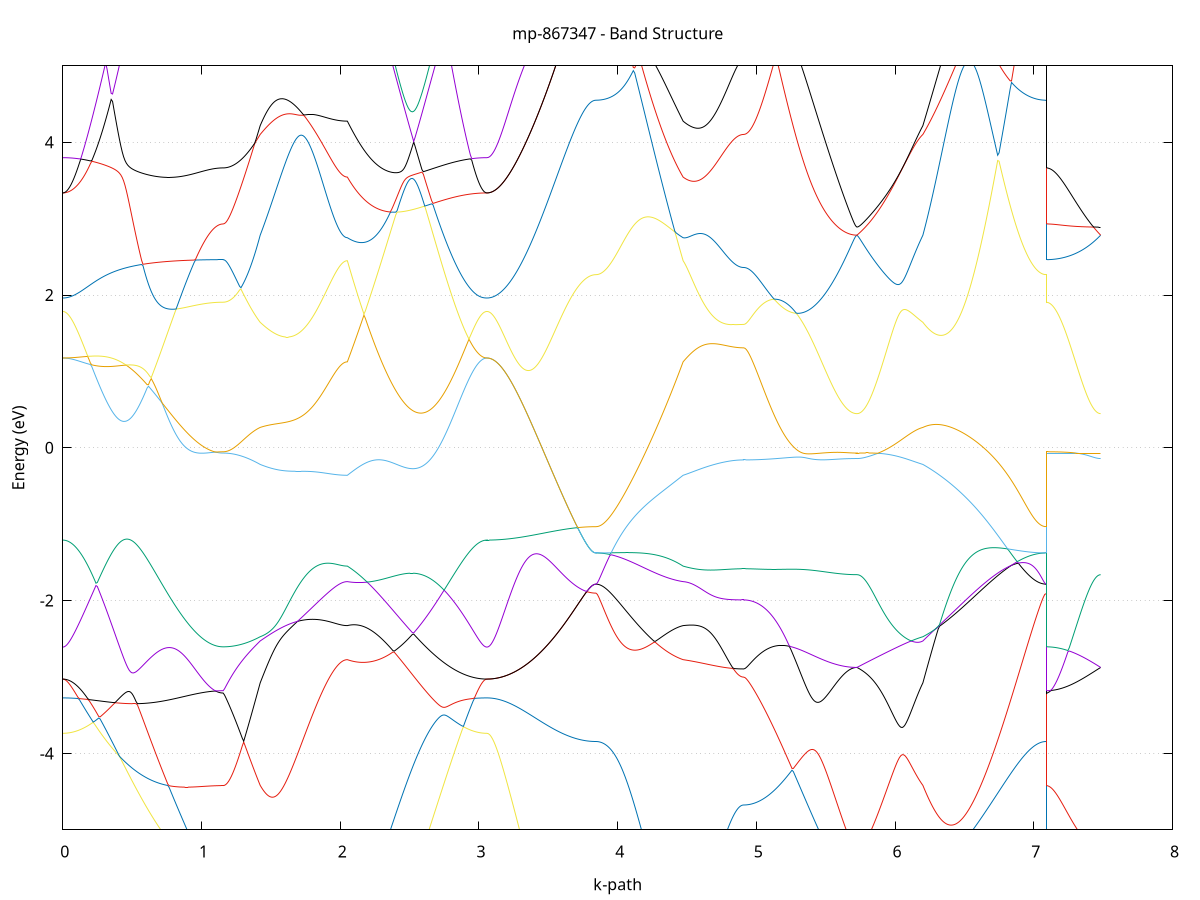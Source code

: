 set title 'mp-867347 - Band Structure'
set xlabel 'k-path'
set ylabel 'Energy (eV)'
set grid y
set yrange [-5:5]
set terminal png size 800,600
set output 'mp-867347_bands_gnuplot.png'
plot '-' using 1:2 with lines notitle, '-' using 1:2 with lines notitle, '-' using 1:2 with lines notitle, '-' using 1:2 with lines notitle, '-' using 1:2 with lines notitle, '-' using 1:2 with lines notitle, '-' using 1:2 with lines notitle, '-' using 1:2 with lines notitle, '-' using 1:2 with lines notitle, '-' using 1:2 with lines notitle, '-' using 1:2 with lines notitle, '-' using 1:2 with lines notitle, '-' using 1:2 with lines notitle, '-' using 1:2 with lines notitle, '-' using 1:2 with lines notitle, '-' using 1:2 with lines notitle, '-' using 1:2 with lines notitle, '-' using 1:2 with lines notitle, '-' using 1:2 with lines notitle, '-' using 1:2 with lines notitle
0.000000 -38.335545
0.009964 -38.335545
0.019929 -38.335545
0.029893 -38.335545
0.039858 -38.335545
0.049822 -38.335545
0.059787 -38.335545
0.069751 -38.335545
0.079716 -38.335545
0.089680 -38.335545
0.099645 -38.335545
0.109609 -38.335545
0.119574 -38.335545
0.129538 -38.335545
0.139502 -38.335545
0.149467 -38.335445
0.159431 -38.335445
0.169396 -38.335445
0.179360 -38.335445
0.189325 -38.335445
0.199289 -38.335445
0.209254 -38.335445
0.219218 -38.335345
0.229183 -38.335345
0.239147 -38.335345
0.249112 -38.335345
0.259076 -38.335345
0.269040 -38.335245
0.279005 -38.335245
0.288969 -38.335245
0.298934 -38.335245
0.308898 -38.335245
0.318863 -38.335145
0.328827 -38.335145
0.338792 -38.335145
0.348756 -38.335145
0.358721 -38.335045
0.368685 -38.335045
0.378649 -38.335045
0.388614 -38.335045
0.398578 -38.334945
0.408543 -38.334945
0.418507 -38.334945
0.428472 -38.334845
0.438436 -38.334845
0.448401 -38.334845
0.458365 -38.334845
0.468330 -38.334745
0.478294 -38.334745
0.488259 -38.334745
0.498223 -38.334645
0.508187 -38.334645
0.518152 -38.334645
0.528116 -38.334545
0.538081 -38.334545
0.548045 -38.334545
0.558010 -38.334545
0.567974 -38.334445
0.577939 -38.334445
0.587903 -38.334445
0.597868 -38.334345
0.607832 -38.334345
0.617797 -38.334345
0.627761 -38.334245
0.637725 -38.334245
0.647690 -38.334245
0.657654 -38.334245
0.667619 -38.334145
0.677583 -38.334145
0.687548 -38.334145
0.697512 -38.334045
0.707477 -38.334045
0.717441 -38.334045
0.727406 -38.333945
0.737370 -38.333945
0.747335 -38.333945
0.757299 -38.333945
0.767263 -38.333845
0.777228 -38.333845
0.787192 -38.333845
0.797157 -38.333845
0.807121 -38.333745
0.817086 -38.333745
0.827050 -38.333745
0.837015 -38.333745
0.846979 -38.333645
0.856944 -38.333645
0.866908 -38.333645
0.876872 -38.333645
0.886837 -38.333645
0.896801 -38.333545
0.906766 -38.333545
0.916730 -38.333545
0.926695 -38.333545
0.936659 -38.333545
0.946624 -38.333445
0.956588 -38.333445
0.966553 -38.333445
0.976517 -38.333445
0.986482 -38.333445
0.996446 -38.333445
1.006410 -38.333445
1.016375 -38.333345
1.026339 -38.333345
1.036304 -38.333345
1.046268 -38.333345
1.056233 -38.333345
1.066197 -38.333345
1.076162 -38.333345
1.086126 -38.333345
1.096091 -38.333345
1.106055 -38.333345
1.116020 -38.333345
1.125984 -38.333345
1.135948 -38.333345
1.145913 -38.333345
1.155877 -38.333345
1.155877 -38.333345
1.165772 -38.333345
1.175666 -38.333345
1.185560 -38.333345
1.195455 -38.333345
1.205349 -38.333345
1.215243 -38.333345
1.225138 -38.333345
1.235032 -38.333345
1.244926 -38.333345
1.254821 -38.333445
1.264715 -38.333445
1.274609 -38.333445
1.284504 -38.333445
1.294398 -38.333545
1.304292 -38.333545
1.314187 -38.333545
1.324081 -38.333645
1.333975 -38.333645
1.343869 -38.333645
1.353764 -38.333745
1.363658 -38.333745
1.373552 -38.333845
1.383447 -38.333845
1.393341 -38.333845
1.403235 -38.333945
1.413130 -38.333945
1.423024 -38.334045
1.423024 -38.334045
1.432999 -38.334045
1.442974 -38.334145
1.452949 -38.334145
1.462924 -38.334245
1.472899 -38.334245
1.482874 -38.334245
1.492849 -38.334345
1.502824 -38.334345
1.512799 -38.334445
1.522774 -38.334445
1.532749 -38.334545
1.542725 -38.334545
1.552700 -38.334545
1.562675 -38.334645
1.572650 -38.334645
1.582625 -38.334745
1.592600 -38.334745
1.602575 -38.334845
1.612550 -38.334845
1.622525 -38.334945
1.632500 -38.334945
1.642475 -38.335045
1.652450 -38.335045
1.662425 -38.335145
1.672400 -38.335145
1.682375 -38.335245
1.692350 -38.335245
1.702325 -38.335245
1.712300 -38.335345
1.722275 -38.335345
1.732250 -38.335445
1.742225 -38.335445
1.752200 -38.335545
1.762175 -38.335545
1.772150 -38.335545
1.782126 -38.335645
1.792101 -38.335645
1.802076 -38.335745
1.812051 -38.335745
1.822026 -38.335745
1.832001 -38.335845
1.841976 -38.335845
1.851951 -38.335845
1.861926 -38.335945
1.871901 -38.335945
1.881876 -38.335945
1.891851 -38.335945
1.901826 -38.336045
1.911801 -38.336045
1.921776 -38.336045
1.931751 -38.336045
1.941726 -38.336145
1.951701 -38.336145
1.961676 -38.336145
1.971651 -38.336145
1.981626 -38.336145
1.991601 -38.336145
2.001576 -38.336145
2.011551 -38.336145
2.021526 -38.336245
2.031502 -38.336245
2.041477 -38.336245
2.051452 -38.336245
2.051452 -38.336245
2.061414 -38.336145
2.071377 -38.336045
2.081340 -38.336045
2.091302 -38.335945
2.101265 -38.335945
2.111228 -38.335845
2.121190 -38.335845
2.131153 -38.335745
2.141116 -38.335745
2.151078 -38.335645
2.161041 -38.335645
2.171004 -38.335545
2.180966 -38.335545
2.190929 -38.335545
2.200892 -38.335445
2.210854 -38.335445
2.220817 -38.335345
2.230780 -38.335345
2.240742 -38.335345
2.250705 -38.335245
2.260668 -38.335245
2.270630 -38.335245
2.280593 -38.335245
2.290556 -38.335145
2.300518 -38.335145
2.310481 -38.335145
2.320444 -38.335145
2.330406 -38.335045
2.340369 -38.335045
2.350332 -38.335045
2.360294 -38.335045
2.370257 -38.335045
2.380220 -38.335045
2.390182 -38.334945
2.400145 -38.334945
2.410108 -38.334945
2.420070 -38.334945
2.430033 -38.334945
2.439996 -38.334945
2.449958 -38.334945
2.459921 -38.334945
2.469884 -38.334945
2.479847 -38.334945
2.489809 -38.334945
2.499772 -38.334945
2.509735 -38.334945
2.519697 -38.334945
2.529660 -38.334945
2.539623 -38.334945
2.549585 -38.334945
2.559548 -38.334945
2.569511 -38.334945
2.579473 -38.335045
2.589436 -38.335045
2.599399 -38.335045
2.609361 -38.335045
2.619324 -38.335045
2.629287 -38.335045
2.639249 -38.335045
2.649212 -38.335045
2.659175 -38.335145
2.669137 -38.335145
2.679100 -38.335145
2.689063 -38.335145
2.699025 -38.335145
2.708988 -38.335145
2.718951 -38.335245
2.728913 -38.335245
2.738876 -38.335245
2.748839 -38.335245
2.758801 -38.335245
2.768764 -38.335245
2.778727 -38.335345
2.788689 -38.335345
2.798652 -38.335345
2.808615 -38.335345
2.818577 -38.335345
2.828540 -38.335345
2.838503 -38.335345
2.848465 -38.335445
2.858428 -38.335445
2.868391 -38.335445
2.878353 -38.335445
2.888316 -38.335445
2.898279 -38.335445
2.908241 -38.335445
2.918204 -38.335545
2.928167 -38.335545
2.938129 -38.335545
2.948092 -38.335545
2.958055 -38.335545
2.968017 -38.335545
2.977980 -38.335545
2.987943 -38.335545
2.997906 -38.335545
3.007868 -38.335545
3.017831 -38.335545
3.027794 -38.335545
3.037756 -38.335545
3.047719 -38.335545
3.057682 -38.335545
3.057682 -38.335545
3.067629 -38.335545
3.077577 -38.335545
3.087524 -38.335545
3.097472 -38.335645
3.107420 -38.335645
3.117367 -38.335645
3.127315 -38.335645
3.137262 -38.335645
3.147210 -38.335645
3.157158 -38.335745
3.167105 -38.335745
3.177053 -38.335745
3.187000 -38.335845
3.196948 -38.335845
3.206896 -38.335845
3.216843 -38.335945
3.226791 -38.335945
3.236738 -38.336045
3.246686 -38.336045
3.256634 -38.336145
3.266581 -38.336145
3.276529 -38.336245
3.286477 -38.336245
3.296424 -38.336345
3.306372 -38.336345
3.316319 -38.336445
3.326267 -38.336545
3.336215 -38.336545
3.346162 -38.336645
3.356110 -38.336745
3.366057 -38.336745
3.376005 -38.336845
3.385953 -38.336945
3.395900 -38.336945
3.405848 -38.337045
3.415795 -38.337145
3.425743 -38.337145
3.435691 -38.337245
3.445638 -38.337345
3.455586 -38.337345
3.465533 -38.337445
3.475481 -38.337545
3.485429 -38.337645
3.495376 -38.337645
3.505324 -38.337745
3.515272 -38.337845
3.525219 -38.337845
3.535167 -38.337945
3.545114 -38.338045
3.555062 -38.338045
3.565010 -38.338145
3.574957 -38.338145
3.584905 -38.338245
3.594852 -38.338345
3.604800 -38.338345
3.614748 -38.338445
3.624695 -38.338445
3.634643 -38.338545
3.644590 -38.338545
3.654538 -38.338645
3.664486 -38.338645
3.674433 -38.338745
3.684381 -38.338745
3.694328 -38.338845
3.704276 -38.338845
3.714224 -38.338845
3.724171 -38.338945
3.734119 -38.338945
3.744067 -38.338945
3.754014 -38.339045
3.763962 -38.339045
3.773909 -38.339045
3.783857 -38.339045
3.793805 -38.339045
3.803752 -38.339145
3.813700 -38.339145
3.823647 -38.339145
3.833595 -38.339145
3.843543 -38.339145
3.843543 -38.339145
3.853518 -38.339145
3.863493 -38.339145
3.873468 -38.339145
3.883443 -38.339145
3.893418 -38.339045
3.903393 -38.339045
3.913368 -38.339045
3.923343 -38.339045
3.933318 -38.339045
3.943293 -38.339045
3.953268 -38.338945
3.963243 -38.338945
3.973218 -38.338945
3.983193 -38.338945
3.993168 -38.338845
4.003143 -38.338845
4.013118 -38.338845
4.023093 -38.338745
4.033068 -38.338745
4.043043 -38.338745
4.053018 -38.338645
4.062993 -38.338645
4.072968 -38.338545
4.082944 -38.338545
4.092919 -38.338445
4.102894 -38.338445
4.112869 -38.338345
4.122844 -38.338345
4.132819 -38.338245
4.142794 -38.338245
4.152769 -38.338145
4.162744 -38.338145
4.172719 -38.338045
4.182694 -38.338045
4.192669 -38.337945
4.202644 -38.337845
4.212619 -38.337845
4.222594 -38.337745
4.232569 -38.337745
4.242544 -38.337645
4.252519 -38.337545
4.262494 -38.337545
4.272469 -38.337445
4.282444 -38.337345
4.292419 -38.337345
4.302394 -38.337245
4.312369 -38.337245
4.322345 -38.337145
4.332320 -38.337045
4.342295 -38.337045
4.352270 -38.336945
4.362245 -38.336845
4.372220 -38.336845
4.382195 -38.336745
4.392170 -38.336645
4.402145 -38.336645
4.412120 -38.336545
4.422095 -38.336545
4.432070 -38.336445
4.442045 -38.336345
4.452020 -38.336345
4.461995 -38.336245
4.471970 -38.336245
4.471970 -38.336245
4.481879 -38.336145
4.491787 -38.336145
4.501696 -38.336145
4.511605 -38.336145
4.521513 -38.336045
4.531422 -38.336045
4.541330 -38.336045
4.551239 -38.335945
4.561148 -38.335945
4.571056 -38.335945
4.580965 -38.335945
4.590874 -38.335845
4.600782 -38.335845
4.610691 -38.335845
4.620599 -38.335845
4.630508 -38.335745
4.640417 -38.335745
4.650325 -38.335745
4.660234 -38.335745
4.670143 -38.335645
4.680051 -38.335645
4.689960 -38.335645
4.699868 -38.335645
4.709777 -38.335545
4.719686 -38.335545
4.729594 -38.335545
4.739503 -38.335545
4.749412 -38.335545
4.759320 -38.335445
4.769229 -38.335445
4.779137 -38.335445
4.789046 -38.335445
4.798955 -38.335445
4.808863 -38.335445
4.818772 -38.335345
4.828681 -38.335345
4.838589 -38.335345
4.848498 -38.335345
4.858406 -38.335345
4.868315 -38.335345
4.878224 -38.335345
4.888132 -38.335345
4.898041 -38.335345
4.907950 -38.335345
4.907950 -38.335345
4.917917 -38.335345
4.927884 -38.335345
4.937852 -38.335345
4.947819 -38.335345
4.957787 -38.335345
4.967754 -38.335345
4.977721 -38.335345
4.987689 -38.335245
4.997656 -38.335245
5.007624 -38.335245
5.017591 -38.335245
5.027559 -38.335245
5.037526 -38.335245
5.047493 -38.335245
5.057461 -38.335145
5.067428 -38.335145
5.077396 -38.335145
5.087363 -38.335145
5.097331 -38.335045
5.107298 -38.335045
5.117265 -38.335045
5.127233 -38.335045
5.137200 -38.334945
5.147168 -38.334945
5.157135 -38.334945
5.167103 -38.334845
5.177070 -38.334845
5.187037 -38.334845
5.197005 -38.334745
5.206972 -38.334745
5.216940 -38.334745
5.226907 -38.334645
5.236875 -38.334645
5.246842 -38.334645
5.256809 -38.334545
5.266777 -38.334545
5.276744 -38.334445
5.286712 -38.334445
5.296679 -38.334445
5.306646 -38.334345
5.316614 -38.334345
5.326581 -38.334245
5.336549 -38.334245
5.346516 -38.334245
5.356484 -38.334145
5.366451 -38.334145
5.376418 -38.334145
5.386386 -38.334045
5.396353 -38.334045
5.406321 -38.333945
5.416288 -38.333945
5.426256 -38.333945
5.436223 -38.333845
5.446190 -38.333845
5.456158 -38.333845
5.466125 -38.333745
5.476093 -38.333745
5.486060 -38.333745
5.496028 -38.333645
5.505995 -38.333645
5.515962 -38.333645
5.525930 -38.333645
5.535897 -38.333545
5.545865 -38.333545
5.555832 -38.333545
5.565800 -38.333545
5.575767 -38.333445
5.585734 -38.333445
5.595702 -38.333445
5.605669 -38.333445
5.615637 -38.333445
5.625604 -38.333345
5.635571 -38.333345
5.645539 -38.333345
5.655506 -38.333345
5.665474 -38.333345
5.675441 -38.333345
5.685409 -38.333345
5.695376 -38.333345
5.705343 -38.333345
5.715311 -38.333345
5.725278 -38.333345
5.725278 -38.333345
5.735177 -38.333345
5.745076 -38.333345
5.754975 -38.333345
5.764874 -38.333345
5.774772 -38.333345
5.784671 -38.333345
5.794570 -38.333345
5.804469 -38.333345
5.814368 -38.333345
5.824267 -38.333345
5.834165 -38.333345
5.844064 -38.333345
5.853963 -38.333345
5.863862 -38.333345
5.873761 -38.333345
5.883660 -38.333345
5.893558 -38.333345
5.903457 -38.333445
5.913356 -38.333445
5.923255 -38.333445
5.933154 -38.333445
5.943053 -38.333445
5.952951 -38.333445
5.962850 -38.333445
5.972749 -38.333545
5.982648 -38.333545
5.992547 -38.333545
6.002446 -38.333545
6.012344 -38.333545
6.022243 -38.333545
6.032142 -38.333645
6.042041 -38.333645
6.051940 -38.333645
6.061839 -38.333645
6.071737 -38.333745
6.081636 -38.333745
6.091535 -38.333745
6.101434 -38.333745
6.111333 -38.333745
6.121232 -38.333845
6.131130 -38.333845
6.141029 -38.333845
6.150928 -38.333945
6.160827 -38.333945
6.170726 -38.333945
6.180625 -38.333945
6.190523 -38.334045
6.200422 -38.334045
6.200422 -38.334045
6.210408 -38.334145
6.220394 -38.334145
6.230379 -38.334245
6.240365 -38.334245
6.250351 -38.334345
6.260337 -38.334345
6.270322 -38.334445
6.280308 -38.334545
6.290294 -38.334545
6.300280 -38.334645
6.310265 -38.334745
6.320251 -38.334745
6.330237 -38.334845
6.340223 -38.334945
6.350208 -38.334945
6.360194 -38.335045
6.370180 -38.335145
6.380165 -38.335245
6.390151 -38.335245
6.400137 -38.335345
6.410123 -38.335445
6.420108 -38.335545
6.430094 -38.335545
6.440080 -38.335645
6.450066 -38.335745
6.460051 -38.335845
6.470037 -38.335845
6.480023 -38.335945
6.490009 -38.336045
6.499994 -38.336145
6.509980 -38.336245
6.519966 -38.336245
6.529952 -38.336345
6.539937 -38.336445
6.549923 -38.336545
6.559909 -38.336545
6.569895 -38.336645
6.579880 -38.336745
6.589866 -38.336845
6.599852 -38.336945
6.609837 -38.336945
6.619823 -38.337045
6.629809 -38.337145
6.639795 -38.337245
6.649780 -38.337245
6.659766 -38.337345
6.669752 -38.337445
6.679738 -38.337545
6.689723 -38.337545
6.699709 -38.337645
6.709695 -38.337745
6.719681 -38.337745
6.729666 -38.337845
6.739652 -38.337945
6.749638 -38.337945
6.759624 -38.338045
6.769609 -38.338045
6.779595 -38.338145
6.789581 -38.338245
6.799567 -38.338245
6.809552 -38.338345
6.819538 -38.338345
6.829524 -38.338445
6.839509 -38.338445
6.849495 -38.338545
6.859481 -38.338545
6.869467 -38.338645
6.879452 -38.338645
6.889438 -38.338745
6.899424 -38.338745
6.909410 -38.338745
6.919395 -38.338845
6.929381 -38.338845
6.939367 -38.338845
6.949353 -38.338945
6.959338 -38.338945
6.969324 -38.338945
6.979310 -38.338945
6.989296 -38.339045
6.999281 -38.339045
7.009267 -38.339045
7.019253 -38.339045
7.029238 -38.339045
7.039224 -38.339045
7.049210 -38.339145
7.059196 -38.339145
7.069181 -38.339145
7.079167 -38.339145
7.089153 -38.339145
7.089153 -38.333345
7.098976 -38.333345
7.108799 -38.333345
7.118623 -38.333345
7.128446 -38.333345
7.138269 -38.333345
7.148093 -38.333345
7.157916 -38.333345
7.167739 -38.333345
7.177562 -38.333345
7.187386 -38.333345
7.197209 -38.333345
7.207032 -38.333345
7.216855 -38.333345
7.226679 -38.333345
7.236502 -38.333345
7.246325 -38.333345
7.256148 -38.333345
7.265972 -38.333345
7.275795 -38.333345
7.285618 -38.333345
7.295441 -38.333345
7.305265 -38.333345
7.315088 -38.333345
7.324911 -38.333345
7.334735 -38.333345
7.344558 -38.333345
7.354381 -38.333345
7.364204 -38.333345
7.374028 -38.333345
7.383851 -38.333345
7.393674 -38.333345
7.403497 -38.333345
7.413321 -38.333345
7.423144 -38.333345
7.432967 -38.333345
7.442790 -38.333345
7.452614 -38.333345
7.462437 -38.333345
7.472260 -38.333345
7.482083 -38.333345
e
0.000000 -38.272945
0.009964 -38.272945
0.019929 -38.272945
0.029893 -38.272945
0.039858 -38.273045
0.049822 -38.273045
0.059787 -38.273045
0.069751 -38.273145
0.079716 -38.273245
0.089680 -38.273245
0.099645 -38.273345
0.109609 -38.273445
0.119574 -38.273545
0.129538 -38.273645
0.139502 -38.273745
0.149467 -38.273845
0.159431 -38.273945
0.169396 -38.274145
0.179360 -38.274245
0.189325 -38.274345
0.199289 -38.274545
0.209254 -38.274745
0.219218 -38.274845
0.229183 -38.275045
0.239147 -38.275245
0.249112 -38.275445
0.259076 -38.275545
0.269040 -38.275745
0.279005 -38.275945
0.288969 -38.276245
0.298934 -38.276445
0.308898 -38.276645
0.318863 -38.276845
0.328827 -38.277045
0.338792 -38.277345
0.348756 -38.277545
0.358721 -38.277745
0.368685 -38.278045
0.378649 -38.278245
0.388614 -38.278545
0.398578 -38.278745
0.408543 -38.279045
0.418507 -38.279245
0.428472 -38.279545
0.438436 -38.279845
0.448401 -38.280045
0.458365 -38.280345
0.468330 -38.280645
0.478294 -38.280845
0.488259 -38.281145
0.498223 -38.281445
0.508187 -38.281645
0.518152 -38.281945
0.528116 -38.282245
0.538081 -38.282545
0.548045 -38.282745
0.558010 -38.283045
0.567974 -38.283345
0.577939 -38.283545
0.587903 -38.283845
0.597868 -38.284145
0.607832 -38.284445
0.617797 -38.284645
0.627761 -38.284945
0.637725 -38.285245
0.647690 -38.285445
0.657654 -38.285745
0.667619 -38.285945
0.677583 -38.286245
0.687548 -38.286445
0.697512 -38.286745
0.707477 -38.286945
0.717441 -38.287245
0.727406 -38.287445
0.737370 -38.287645
0.747335 -38.287945
0.757299 -38.288145
0.767263 -38.288345
0.777228 -38.288545
0.787192 -38.288845
0.797157 -38.289045
0.807121 -38.289245
0.817086 -38.289445
0.827050 -38.289645
0.837015 -38.289845
0.846979 -38.290045
0.856944 -38.290145
0.866908 -38.290345
0.876872 -38.290545
0.886837 -38.290745
0.896801 -38.290845
0.906766 -38.291045
0.916730 -38.291145
0.926695 -38.291345
0.936659 -38.291445
0.946624 -38.291545
0.956588 -38.291745
0.966553 -38.291845
0.976517 -38.291945
0.986482 -38.292045
0.996446 -38.292145
1.006410 -38.292245
1.016375 -38.292345
1.026339 -38.292445
1.036304 -38.292545
1.046268 -38.292545
1.056233 -38.292645
1.066197 -38.292745
1.076162 -38.292745
1.086126 -38.292845
1.096091 -38.292845
1.106055 -38.292945
1.116020 -38.292945
1.125984 -38.292945
1.135948 -38.292945
1.145913 -38.292945
1.155877 -38.292945
1.155877 -38.292945
1.165772 -38.292945
1.175666 -38.292945
1.185560 -38.292945
1.195455 -38.292945
1.205349 -38.292845
1.215243 -38.292845
1.225138 -38.292845
1.235032 -38.292745
1.244926 -38.292645
1.254821 -38.292645
1.264715 -38.292545
1.274609 -38.292445
1.284504 -38.292345
1.294398 -38.292245
1.304292 -38.292145
1.314187 -38.292045
1.324081 -38.291945
1.333975 -38.291845
1.343869 -38.291745
1.353764 -38.291545
1.363658 -38.291445
1.373552 -38.291345
1.383447 -38.291145
1.393341 -38.291045
1.403235 -38.290845
1.413130 -38.290645
1.423024 -38.290545
1.423024 -38.290545
1.432999 -38.290445
1.442974 -38.290345
1.452949 -38.290345
1.462924 -38.290345
1.472899 -38.290345
1.482874 -38.290445
1.492849 -38.290445
1.502824 -38.290445
1.512799 -38.290545
1.522774 -38.290545
1.532749 -38.290645
1.542725 -38.290645
1.552700 -38.290745
1.562675 -38.290745
1.572650 -38.290745
1.582625 -38.290845
1.592600 -38.290845
1.602575 -38.290945
1.612550 -38.290945
1.622525 -38.291045
1.632500 -38.291045
1.642475 -38.291145
1.652450 -38.291145
1.662425 -38.291245
1.672400 -38.291245
1.682375 -38.291345
1.692350 -38.291345
1.702325 -38.291445
1.712300 -38.291445
1.722275 -38.291545
1.732250 -38.291545
1.742225 -38.291645
1.752200 -38.291645
1.762175 -38.291645
1.772150 -38.291745
1.782126 -38.291745
1.792101 -38.291845
1.802076 -38.291845
1.812051 -38.291945
1.822026 -38.291945
1.832001 -38.291945
1.841976 -38.292045
1.851951 -38.292045
1.861926 -38.292045
1.871901 -38.292145
1.881876 -38.292145
1.891851 -38.292145
1.901826 -38.292245
1.911801 -38.292245
1.921776 -38.292245
1.931751 -38.292245
1.941726 -38.292245
1.951701 -38.292345
1.961676 -38.292345
1.971651 -38.292345
1.981626 -38.292345
1.991601 -38.292345
2.001576 -38.292345
2.011551 -38.292345
2.021526 -38.292445
2.031502 -38.292445
2.041477 -38.292445
2.051452 -38.292445
2.051452 -38.292445
2.061414 -38.292645
2.071377 -38.292945
2.081340 -38.293145
2.091302 -38.293445
2.101265 -38.293645
2.111228 -38.293845
2.121190 -38.294045
2.131153 -38.294145
2.141116 -38.294345
2.151078 -38.294545
2.161041 -38.294645
2.171004 -38.294745
2.180966 -38.294845
2.190929 -38.294945
2.200892 -38.294945
2.210854 -38.295045
2.220817 -38.295045
2.230780 -38.295145
2.240742 -38.295145
2.250705 -38.295045
2.260668 -38.295045
2.270630 -38.295045
2.280593 -38.294945
2.290556 -38.294845
2.300518 -38.294745
2.310481 -38.294645
2.320444 -38.294545
2.330406 -38.294445
2.340369 -38.294245
2.350332 -38.294145
2.360294 -38.293945
2.370257 -38.293745
2.380220 -38.293545
2.390182 -38.293245
2.400145 -38.293045
2.410108 -38.292745
2.420070 -38.292545
2.430033 -38.292245
2.439996 -38.291945
2.449958 -38.291645
2.459921 -38.291345
2.469884 -38.291045
2.479847 -38.290745
2.489809 -38.290345
2.499772 -38.290045
2.509735 -38.289645
2.519697 -38.289245
2.529660 -38.288945
2.539623 -38.288545
2.549585 -38.288145
2.559548 -38.287745
2.569511 -38.287345
2.579473 -38.286945
2.589436 -38.286545
2.599399 -38.286145
2.609361 -38.285645
2.619324 -38.285245
2.629287 -38.284845
2.639249 -38.284445
2.649212 -38.283945
2.659175 -38.283545
2.669137 -38.283145
2.679100 -38.282745
2.689063 -38.282345
2.699025 -38.281845
2.708988 -38.281445
2.718951 -38.281045
2.728913 -38.280645
2.738876 -38.280245
2.748839 -38.279845
2.758801 -38.279445
2.768764 -38.279045
2.778727 -38.278745
2.788689 -38.278345
2.798652 -38.277945
2.808615 -38.277645
2.818577 -38.277245
2.828540 -38.276945
2.838503 -38.276645
2.848465 -38.276345
2.858428 -38.276045
2.868391 -38.275745
2.878353 -38.275445
2.888316 -38.275245
2.898279 -38.274945
2.908241 -38.274745
2.918204 -38.274445
2.928167 -38.274245
2.938129 -38.274045
2.948092 -38.273945
2.958055 -38.273745
2.968017 -38.273545
2.977980 -38.273445
2.987943 -38.273345
2.997906 -38.273245
3.007868 -38.273145
3.017831 -38.273045
3.027794 -38.273045
3.037756 -38.272945
3.047719 -38.272945
3.057682 -38.272945
3.057682 -38.272945
3.067629 -38.272945
3.077577 -38.272945
3.087524 -38.272945
3.097472 -38.272945
3.107420 -38.272945
3.117367 -38.272945
3.127315 -38.272945
3.137262 -38.272945
3.147210 -38.272945
3.157158 -38.272945
3.167105 -38.272945
3.177053 -38.272945
3.187000 -38.272945
3.196948 -38.272945
3.206896 -38.272945
3.216843 -38.272945
3.226791 -38.272945
3.236738 -38.272945
3.246686 -38.273045
3.256634 -38.273045
3.266581 -38.273045
3.276529 -38.273045
3.286477 -38.273045
3.296424 -38.273045
3.306372 -38.273045
3.316319 -38.273045
3.326267 -38.273045
3.336215 -38.273045
3.346162 -38.273045
3.356110 -38.273045
3.366057 -38.273045
3.376005 -38.273045
3.385953 -38.273045
3.395900 -38.273145
3.405848 -38.273145
3.415795 -38.273145
3.425743 -38.273145
3.435691 -38.273145
3.445638 -38.273145
3.455586 -38.273145
3.465533 -38.273145
3.475481 -38.273145
3.485429 -38.273145
3.495376 -38.273145
3.505324 -38.273145
3.515272 -38.273145
3.525219 -38.273245
3.535167 -38.273245
3.545114 -38.273245
3.555062 -38.273245
3.565010 -38.273245
3.574957 -38.273245
3.584905 -38.273245
3.594852 -38.273245
3.604800 -38.273245
3.614748 -38.273245
3.624695 -38.273245
3.634643 -38.273245
3.644590 -38.273245
3.654538 -38.273245
3.664486 -38.273245
3.674433 -38.273245
3.684381 -38.273245
3.694328 -38.273345
3.704276 -38.273345
3.714224 -38.273345
3.724171 -38.273345
3.734119 -38.273345
3.744067 -38.273345
3.754014 -38.273345
3.763962 -38.273345
3.773909 -38.273345
3.783857 -38.273345
3.793805 -38.273345
3.803752 -38.273345
3.813700 -38.273345
3.823647 -38.273345
3.833595 -38.273345
3.843543 -38.273345
3.843543 -38.273345
3.853518 -38.273345
3.863493 -38.273345
3.873468 -38.273445
3.883443 -38.273445
3.893418 -38.273545
3.903393 -38.273645
3.913368 -38.273745
3.923343 -38.273845
3.933318 -38.273945
3.943293 -38.274145
3.953268 -38.274245
3.963243 -38.274445
3.973218 -38.274645
3.983193 -38.274845
3.993168 -38.275045
4.003143 -38.275345
4.013118 -38.275545
4.023093 -38.275845
4.033068 -38.276145
4.043043 -38.276445
4.053018 -38.276645
4.062993 -38.277045
4.072968 -38.277345
4.082944 -38.277645
4.092919 -38.277945
4.102894 -38.278345
4.112869 -38.278645
4.122844 -38.279045
4.132819 -38.279445
4.142794 -38.279845
4.152769 -38.280245
4.162744 -38.280545
4.172719 -38.280945
4.182694 -38.281345
4.192669 -38.281745
4.202644 -38.282245
4.212619 -38.282645
4.222594 -38.283045
4.232569 -38.283445
4.242544 -38.283845
4.252519 -38.284245
4.262494 -38.284745
4.272469 -38.285145
4.282444 -38.285545
4.292419 -38.285945
4.302394 -38.286345
4.312369 -38.286745
4.322345 -38.287145
4.332320 -38.287545
4.342295 -38.287945
4.352270 -38.288345
4.362245 -38.288745
4.372220 -38.289145
4.382195 -38.289445
4.392170 -38.289845
4.402145 -38.290245
4.412120 -38.290545
4.422095 -38.290845
4.432070 -38.291245
4.442045 -38.291545
4.452020 -38.291845
4.461995 -38.292145
4.471970 -38.292445
4.471970 -38.292445
4.481879 -38.292545
4.491787 -38.292645
4.501696 -38.292745
4.511605 -38.292845
4.521513 -38.292945
4.531422 -38.293045
4.541330 -38.293145
4.551239 -38.293245
4.561148 -38.293345
4.571056 -38.293445
4.580965 -38.293545
4.590874 -38.293645
4.600782 -38.293745
4.610691 -38.293845
4.620599 -38.293945
4.630508 -38.293945
4.640417 -38.294045
4.650325 -38.294145
4.660234 -38.294245
4.670143 -38.294245
4.680051 -38.294345
4.689960 -38.294445
4.699868 -38.294445
4.709777 -38.294545
4.719686 -38.294545
4.729594 -38.294645
4.739503 -38.294645
4.749412 -38.294745
4.759320 -38.294745
4.769229 -38.294845
4.779137 -38.294845
4.789046 -38.294845
4.798955 -38.294945
4.808863 -38.294945
4.818772 -38.294945
4.828681 -38.294945
4.838589 -38.295045
4.848498 -38.295045
4.858406 -38.295045
4.868315 -38.295045
4.878224 -38.295045
4.888132 -38.295045
4.898041 -38.295045
4.907950 -38.295045
4.907950 -38.295045
4.917917 -38.295045
4.927884 -38.295045
4.937852 -38.295045
4.947819 -38.295045
4.957787 -38.295045
4.967754 -38.295045
4.977721 -38.295045
4.987689 -38.295045
4.997656 -38.295045
5.007624 -38.294945
5.017591 -38.294945
5.027559 -38.294945
5.037526 -38.294945
5.047493 -38.294845
5.057461 -38.294845
5.067428 -38.294845
5.077396 -38.294845
5.087363 -38.294745
5.097331 -38.294745
5.107298 -38.294745
5.117265 -38.294645
5.127233 -38.294645
5.137200 -38.294645
5.147168 -38.294545
5.157135 -38.294545
5.167103 -38.294445
5.177070 -38.294445
5.187037 -38.294345
5.197005 -38.294345
5.206972 -38.294345
5.216940 -38.294245
5.226907 -38.294245
5.236875 -38.294145
5.246842 -38.294145
5.256809 -38.294045
5.266777 -38.294045
5.276744 -38.293945
5.286712 -38.293945
5.296679 -38.293845
5.306646 -38.293845
5.316614 -38.293745
5.326581 -38.293745
5.336549 -38.293645
5.346516 -38.293645
5.356484 -38.293545
5.366451 -38.293545
5.376418 -38.293445
5.386386 -38.293445
5.396353 -38.293345
5.406321 -38.293345
5.416288 -38.293245
5.426256 -38.293245
5.436223 -38.293145
5.446190 -38.293145
5.456158 -38.293045
5.466125 -38.293045
5.476093 -38.292945
5.486060 -38.292945
5.496028 -38.292945
5.505995 -38.292845
5.515962 -38.292845
5.525930 -38.292845
5.535897 -38.292745
5.545865 -38.292745
5.555832 -38.292745
5.565800 -38.292645
5.575767 -38.292645
5.585734 -38.292645
5.595702 -38.292545
5.605669 -38.292545
5.615637 -38.292545
5.625604 -38.292545
5.635571 -38.292545
5.645539 -38.292445
5.655506 -38.292445
5.665474 -38.292445
5.675441 -38.292445
5.685409 -38.292445
5.695376 -38.292445
5.705343 -38.292445
5.715311 -38.292445
5.725278 -38.292445
5.725278 -38.292445
5.735177 -38.292445
5.745076 -38.292445
5.754975 -38.292445
5.764874 -38.292445
5.774772 -38.292445
5.784671 -38.292445
5.794570 -38.292545
5.804469 -38.292545
5.814368 -38.292545
5.824267 -38.292445
5.834165 -38.292445
5.844064 -38.292445
5.853963 -38.292445
5.863862 -38.292445
5.873761 -38.292445
5.883660 -38.292445
5.893558 -38.292445
5.903457 -38.292345
5.913356 -38.292345
5.923255 -38.292345
5.933154 -38.292245
5.943053 -38.292245
5.952951 -38.292245
5.962850 -38.292145
5.972749 -38.292145
5.982648 -38.292145
5.992547 -38.292045
6.002446 -38.292045
6.012344 -38.291945
6.022243 -38.291945
6.032142 -38.291845
6.042041 -38.291745
6.051940 -38.291745
6.061839 -38.291645
6.071737 -38.291545
6.081636 -38.291545
6.091535 -38.291445
6.101434 -38.291345
6.111333 -38.291345
6.121232 -38.291245
6.131130 -38.291145
6.141029 -38.291045
6.150928 -38.290945
6.160827 -38.290845
6.170726 -38.290745
6.180625 -38.290745
6.190523 -38.290645
6.200422 -38.290545
6.200422 -38.290545
6.210408 -38.290345
6.220394 -38.290145
6.230379 -38.289945
6.240365 -38.289745
6.250351 -38.289545
6.260337 -38.289345
6.270322 -38.289145
6.280308 -38.288945
6.290294 -38.288745
6.300280 -38.288445
6.310265 -38.288245
6.320251 -38.288045
6.330237 -38.287845
6.340223 -38.287545
6.350208 -38.287345
6.360194 -38.287045
6.370180 -38.286845
6.380165 -38.286545
6.390151 -38.286345
6.400137 -38.286045
6.410123 -38.285845
6.420108 -38.285545
6.430094 -38.285345
6.440080 -38.285045
6.450066 -38.284745
6.460051 -38.284545
6.470037 -38.284245
6.480023 -38.284045
6.490009 -38.283745
6.499994 -38.283545
6.509980 -38.283245
6.519966 -38.283045
6.529952 -38.282745
6.539937 -38.282545
6.549923 -38.282245
6.559909 -38.282045
6.569895 -38.281745
6.579880 -38.281445
6.589866 -38.281245
6.599852 -38.280945
6.609837 -38.280745
6.619823 -38.280445
6.629809 -38.280245
6.639795 -38.279945
6.649780 -38.279745
6.659766 -38.279445
6.669752 -38.279245
6.679738 -38.279045
6.689723 -38.278745
6.699709 -38.278545
6.709695 -38.278345
6.719681 -38.278045
6.729666 -38.277845
6.739652 -38.277645
6.749638 -38.277445
6.759624 -38.277145
6.769609 -38.276945
6.779595 -38.276745
6.789581 -38.276545
6.799567 -38.276345
6.809552 -38.276145
6.819538 -38.275945
6.829524 -38.275845
6.839509 -38.275645
6.849495 -38.275445
6.859481 -38.275245
6.869467 -38.275145
6.879452 -38.274945
6.889438 -38.274845
6.899424 -38.274645
6.909410 -38.274545
6.919395 -38.274445
6.929381 -38.274345
6.939367 -38.274145
6.949353 -38.274045
6.959338 -38.273945
6.969324 -38.273845
6.979310 -38.273745
6.989296 -38.273745
6.999281 -38.273645
7.009267 -38.273545
7.019253 -38.273545
7.029238 -38.273445
7.039224 -38.273445
7.049210 -38.273345
7.059196 -38.273345
7.069181 -38.273345
7.079167 -38.273345
7.089153 -38.273345
7.089153 -38.292945
7.098976 -38.292945
7.108799 -38.292945
7.118623 -38.292945
7.128446 -38.292945
7.138269 -38.292945
7.148093 -38.292945
7.157916 -38.292945
7.167739 -38.292945
7.177562 -38.292945
7.187386 -38.292945
7.197209 -38.292945
7.207032 -38.292945
7.216855 -38.292945
7.226679 -38.292945
7.236502 -38.292845
7.246325 -38.292845
7.256148 -38.292845
7.265972 -38.292845
7.275795 -38.292845
7.285618 -38.292845
7.295441 -38.292845
7.305265 -38.292745
7.315088 -38.292745
7.324911 -38.292745
7.334735 -38.292745
7.344558 -38.292745
7.354381 -38.292645
7.364204 -38.292645
7.374028 -38.292645
7.383851 -38.292645
7.393674 -38.292645
7.403497 -38.292645
7.413321 -38.292545
7.423144 -38.292545
7.432967 -38.292545
7.442790 -38.292545
7.452614 -38.292445
7.462437 -38.292445
7.472260 -38.292445
7.482083 -38.292445
e
0.000000 -38.272945
0.009964 -38.272945
0.019929 -38.272945
0.029893 -38.272945
0.039858 -38.273045
0.049822 -38.273045
0.059787 -38.273045
0.069751 -38.273145
0.079716 -38.273145
0.089680 -38.273245
0.099645 -38.273245
0.109609 -38.273345
0.119574 -38.273445
0.129538 -38.273545
0.139502 -38.273645
0.149467 -38.273745
0.159431 -38.273845
0.169396 -38.273945
0.179360 -38.274045
0.189325 -38.274145
0.199289 -38.274345
0.209254 -38.274445
0.219218 -38.274545
0.229183 -38.274745
0.239147 -38.274845
0.249112 -38.275045
0.259076 -38.275245
0.269040 -38.275345
0.279005 -38.275545
0.288969 -38.275745
0.298934 -38.275945
0.308898 -38.276045
0.318863 -38.276245
0.328827 -38.276445
0.338792 -38.276645
0.348756 -38.276845
0.358721 -38.277145
0.368685 -38.277345
0.378649 -38.277545
0.388614 -38.277745
0.398578 -38.277945
0.408543 -38.278245
0.418507 -38.278445
0.428472 -38.278645
0.438436 -38.278945
0.448401 -38.279145
0.458365 -38.279345
0.468330 -38.279645
0.478294 -38.279845
0.488259 -38.280145
0.498223 -38.280345
0.508187 -38.280645
0.518152 -38.280845
0.528116 -38.281145
0.538081 -38.281345
0.548045 -38.281645
0.558010 -38.281945
0.567974 -38.282145
0.577939 -38.282445
0.587903 -38.282645
0.597868 -38.282945
0.607832 -38.283145
0.617797 -38.283445
0.627761 -38.283645
0.637725 -38.283945
0.647690 -38.284245
0.657654 -38.284445
0.667619 -38.284745
0.677583 -38.284945
0.687548 -38.285145
0.697512 -38.285445
0.707477 -38.285645
0.717441 -38.285945
0.727406 -38.286145
0.737370 -38.286345
0.747335 -38.286645
0.757299 -38.286845
0.767263 -38.287045
0.777228 -38.287245
0.787192 -38.287545
0.797157 -38.287745
0.807121 -38.287945
0.817086 -38.288145
0.827050 -38.288345
0.837015 -38.288545
0.846979 -38.288745
0.856944 -38.288945
0.866908 -38.289145
0.876872 -38.289245
0.886837 -38.289445
0.896801 -38.289645
0.906766 -38.289745
0.916730 -38.289945
0.926695 -38.290045
0.936659 -38.290245
0.946624 -38.290345
0.956588 -38.290545
0.966553 -38.290645
0.976517 -38.290745
0.986482 -38.290845
0.996446 -38.291045
1.006410 -38.291145
1.016375 -38.291245
1.026339 -38.291245
1.036304 -38.291345
1.046268 -38.291445
1.056233 -38.291545
1.066197 -38.291545
1.076162 -38.291645
1.086126 -38.291745
1.096091 -38.291745
1.106055 -38.291745
1.116020 -38.291845
1.125984 -38.291845
1.135948 -38.291845
1.145913 -38.291845
1.155877 -38.291845
1.155877 -38.291845
1.165772 -38.291845
1.175666 -38.291845
1.185560 -38.291845
1.195455 -38.291845
1.205349 -38.291845
1.215243 -38.291745
1.225138 -38.291745
1.235032 -38.291645
1.244926 -38.291645
1.254821 -38.291545
1.264715 -38.291545
1.274609 -38.291445
1.284504 -38.291345
1.294398 -38.291345
1.304292 -38.291245
1.314187 -38.291145
1.324081 -38.291045
1.333975 -38.290945
1.343869 -38.290845
1.353764 -38.290745
1.363658 -38.290645
1.373552 -38.290445
1.383447 -38.290345
1.393341 -38.290245
1.403235 -38.290145
1.413130 -38.289945
1.423024 -38.289845
1.423024 -38.289845
1.432999 -38.289645
1.442974 -38.289445
1.452949 -38.289245
1.462924 -38.288945
1.472899 -38.288645
1.482874 -38.288345
1.492849 -38.288045
1.502824 -38.287645
1.512799 -38.287345
1.522774 -38.286945
1.532749 -38.286645
1.542725 -38.286245
1.552700 -38.285945
1.562675 -38.285545
1.572650 -38.285145
1.582625 -38.284745
1.592600 -38.284345
1.602575 -38.283945
1.612550 -38.283545
1.622525 -38.283145
1.632500 -38.282745
1.642475 -38.282345
1.652450 -38.281945
1.662425 -38.281545
1.672400 -38.281145
1.682375 -38.280745
1.692350 -38.280445
1.702325 -38.280045
1.712300 -38.279645
1.722275 -38.279245
1.732250 -38.278845
1.742225 -38.278445
1.752200 -38.278145
1.762175 -38.277745
1.772150 -38.277445
1.782126 -38.277045
1.792101 -38.276745
1.802076 -38.276345
1.812051 -38.276045
1.822026 -38.275745
1.832001 -38.275445
1.841976 -38.275145
1.851951 -38.274845
1.861926 -38.274545
1.871901 -38.274345
1.881876 -38.274045
1.891851 -38.273845
1.901826 -38.273645
1.911801 -38.273445
1.921776 -38.273245
1.931751 -38.273045
1.941726 -38.272845
1.951701 -38.272745
1.961676 -38.272545
1.971651 -38.272445
1.981626 -38.272345
1.991601 -38.272245
2.001576 -38.272145
2.011551 -38.272045
2.021526 -38.272045
2.031502 -38.271945
2.041477 -38.271945
2.051452 -38.271945
2.051452 -38.271945
2.061414 -38.271945
2.071377 -38.271845
2.081340 -38.271845
2.091302 -38.271845
2.101265 -38.271845
2.111228 -38.271845
2.121190 -38.271845
2.131153 -38.271745
2.141116 -38.271745
2.151078 -38.271745
2.161041 -38.271745
2.171004 -38.271745
2.180966 -38.271745
2.190929 -38.271745
2.200892 -38.271745
2.210854 -38.271745
2.220817 -38.271645
2.230780 -38.271645
2.240742 -38.271645
2.250705 -38.271645
2.260668 -38.271645
2.270630 -38.271645
2.280593 -38.271645
2.290556 -38.271645
2.300518 -38.271645
2.310481 -38.271645
2.320444 -38.271645
2.330406 -38.271645
2.340369 -38.271745
2.350332 -38.271745
2.360294 -38.271745
2.370257 -38.271745
2.380220 -38.271745
2.390182 -38.271745
2.400145 -38.271745
2.410108 -38.271745
2.420070 -38.271745
2.430033 -38.271845
2.439996 -38.271845
2.449958 -38.271845
2.459921 -38.271845
2.469884 -38.271845
2.479847 -38.271845
2.489809 -38.271945
2.499772 -38.271945
2.509735 -38.271945
2.519697 -38.271945
2.529660 -38.271945
2.539623 -38.272045
2.549585 -38.272045
2.559548 -38.272045
2.569511 -38.272045
2.579473 -38.272145
2.589436 -38.272145
2.599399 -38.272145
2.609361 -38.272145
2.619324 -38.272245
2.629287 -38.272245
2.639249 -38.272245
2.649212 -38.272245
2.659175 -38.272345
2.669137 -38.272345
2.679100 -38.272345
2.689063 -38.272345
2.699025 -38.272445
2.708988 -38.272445
2.718951 -38.272445
2.728913 -38.272445
2.738876 -38.272545
2.748839 -38.272545
2.758801 -38.272545
2.768764 -38.272545
2.778727 -38.272545
2.788689 -38.272645
2.798652 -38.272645
2.808615 -38.272645
2.818577 -38.272645
2.828540 -38.272745
2.838503 -38.272745
2.848465 -38.272745
2.858428 -38.272745
2.868391 -38.272745
2.878353 -38.272745
2.888316 -38.272845
2.898279 -38.272845
2.908241 -38.272845
2.918204 -38.272845
2.928167 -38.272845
2.938129 -38.272845
2.948092 -38.272845
2.958055 -38.272845
2.968017 -38.272945
2.977980 -38.272945
2.987943 -38.272945
2.997906 -38.272945
3.007868 -38.272945
3.017831 -38.272945
3.027794 -38.272945
3.037756 -38.272945
3.047719 -38.272945
3.057682 -38.272945
3.057682 -38.272945
3.067629 -38.272945
3.077577 -38.272945
3.087524 -38.272945
3.097472 -38.272945
3.107420 -38.272945
3.117367 -38.272945
3.127315 -38.272945
3.137262 -38.272945
3.147210 -38.272945
3.157158 -38.272945
3.167105 -38.272945
3.177053 -38.272945
3.187000 -38.272945
3.196948 -38.272945
3.206896 -38.272945
3.216843 -38.272945
3.226791 -38.272945
3.236738 -38.272945
3.246686 -38.272945
3.256634 -38.273045
3.266581 -38.273045
3.276529 -38.273045
3.286477 -38.273045
3.296424 -38.273045
3.306372 -38.273045
3.316319 -38.273045
3.326267 -38.273045
3.336215 -38.273045
3.346162 -38.273045
3.356110 -38.273045
3.366057 -38.273045
3.376005 -38.273045
3.385953 -38.273045
3.395900 -38.273145
3.405848 -38.273145
3.415795 -38.273145
3.425743 -38.273145
3.435691 -38.273145
3.445638 -38.273145
3.455586 -38.273145
3.465533 -38.273145
3.475481 -38.273145
3.485429 -38.273145
3.495376 -38.273145
3.505324 -38.273145
3.515272 -38.273145
3.525219 -38.273245
3.535167 -38.273245
3.545114 -38.273245
3.555062 -38.273245
3.565010 -38.273245
3.574957 -38.273245
3.584905 -38.273245
3.594852 -38.273245
3.604800 -38.273245
3.614748 -38.273245
3.624695 -38.273245
3.634643 -38.273245
3.644590 -38.273245
3.654538 -38.273245
3.664486 -38.273245
3.674433 -38.273245
3.684381 -38.273245
3.694328 -38.273345
3.704276 -38.273345
3.714224 -38.273345
3.724171 -38.273345
3.734119 -38.273345
3.744067 -38.273345
3.754014 -38.273345
3.763962 -38.273345
3.773909 -38.273345
3.783857 -38.273345
3.793805 -38.273345
3.803752 -38.273345
3.813700 -38.273345
3.823647 -38.273345
3.833595 -38.273345
3.843543 -38.273345
3.843543 -38.273345
3.853518 -38.273345
3.863493 -38.273345
3.873468 -38.273345
3.883443 -38.273345
3.893418 -38.273345
3.903393 -38.273345
3.913368 -38.273345
3.923343 -38.273245
3.933318 -38.273245
3.943293 -38.273245
3.953268 -38.273245
3.963243 -38.273245
3.973218 -38.273245
3.983193 -38.273245
3.993168 -38.273245
4.003143 -38.273145
4.013118 -38.273145
4.023093 -38.273145
4.033068 -38.273145
4.043043 -38.273145
4.053018 -38.273045
4.062993 -38.273045
4.072968 -38.273045
4.082944 -38.273045
4.092919 -38.273045
4.102894 -38.272945
4.112869 -38.272945
4.122844 -38.272945
4.132819 -38.272945
4.142794 -38.272845
4.152769 -38.272845
4.162744 -38.272845
4.172719 -38.272745
4.182694 -38.272745
4.192669 -38.272745
4.202644 -38.272745
4.212619 -38.272645
4.222594 -38.272645
4.232569 -38.272645
4.242544 -38.272545
4.252519 -38.272545
4.262494 -38.272545
4.272469 -38.272445
4.282444 -38.272445
4.292419 -38.272445
4.302394 -38.272345
4.312369 -38.272345
4.322345 -38.272345
4.332320 -38.272345
4.342295 -38.272245
4.352270 -38.272245
4.362245 -38.272245
4.372220 -38.272145
4.382195 -38.272145
4.392170 -38.272145
4.402145 -38.272145
4.412120 -38.272045
4.422095 -38.272045
4.432070 -38.272045
4.442045 -38.272045
4.452020 -38.271945
4.461995 -38.271945
4.471970 -38.271945
4.471970 -38.271945
4.481879 -38.271945
4.491787 -38.271945
4.501696 -38.271945
4.511605 -38.271945
4.521513 -38.271845
4.531422 -38.271845
4.541330 -38.271845
4.551239 -38.271845
4.561148 -38.271845
4.571056 -38.271845
4.580965 -38.271845
4.590874 -38.271845
4.600782 -38.271845
4.610691 -38.271845
4.620599 -38.271845
4.630508 -38.271845
4.640417 -38.271745
4.650325 -38.271745
4.660234 -38.271745
4.670143 -38.271745
4.680051 -38.271745
4.689960 -38.271745
4.699868 -38.271745
4.709777 -38.271745
4.719686 -38.271745
4.729594 -38.271745
4.739503 -38.271745
4.749412 -38.271745
4.759320 -38.271745
4.769229 -38.271745
4.779137 -38.271745
4.789046 -38.271745
4.798955 -38.271745
4.808863 -38.271745
4.818772 -38.271645
4.828681 -38.271645
4.838589 -38.271645
4.848498 -38.271645
4.858406 -38.271645
4.868315 -38.271645
4.878224 -38.271645
4.888132 -38.271645
4.898041 -38.271645
4.907950 -38.271645
4.907950 -38.271645
4.917917 -38.271645
4.927884 -38.271745
4.937852 -38.271745
4.947819 -38.271845
4.957787 -38.271845
4.967754 -38.271945
4.977721 -38.272045
4.987689 -38.272145
4.997656 -38.272245
5.007624 -38.272445
5.017591 -38.272545
5.027559 -38.272745
5.037526 -38.272945
5.047493 -38.273145
5.057461 -38.273345
5.067428 -38.273545
5.077396 -38.273845
5.087363 -38.274045
5.097331 -38.274345
5.107298 -38.274545
5.117265 -38.274845
5.127233 -38.275145
5.137200 -38.275445
5.147168 -38.275745
5.157135 -38.276145
5.167103 -38.276445
5.177070 -38.276745
5.187037 -38.277145
5.197005 -38.277445
5.206972 -38.277845
5.216940 -38.278145
5.226907 -38.278545
5.236875 -38.278945
5.246842 -38.279345
5.256809 -38.279745
5.266777 -38.280045
5.276744 -38.280445
5.286712 -38.280845
5.296679 -38.281245
5.306646 -38.281645
5.316614 -38.282045
5.326581 -38.282445
5.336549 -38.282845
5.346516 -38.283245
5.356484 -38.283645
5.366451 -38.284045
5.376418 -38.284445
5.386386 -38.284845
5.396353 -38.285145
5.406321 -38.285545
5.416288 -38.285945
5.426256 -38.286345
5.436223 -38.286645
5.446190 -38.287045
5.456158 -38.287345
5.466125 -38.287745
5.476093 -38.288045
5.486060 -38.288345
5.496028 -38.288645
5.505995 -38.288945
5.515962 -38.289245
5.525930 -38.289545
5.535897 -38.289845
5.545865 -38.290045
5.555832 -38.290345
5.565800 -38.290545
5.575767 -38.290745
5.585734 -38.290945
5.595702 -38.291145
5.605669 -38.291345
5.615637 -38.291545
5.625604 -38.291645
5.635571 -38.291845
5.645539 -38.291945
5.655506 -38.292045
5.665474 -38.292145
5.675441 -38.292245
5.685409 -38.292345
5.695376 -38.292345
5.705343 -38.292345
5.715311 -38.292445
5.725278 -38.292445
5.725278 -38.292445
5.735177 -38.292445
5.745076 -38.292345
5.754975 -38.292345
5.764874 -38.292345
5.774772 -38.292345
5.784671 -38.292245
5.794570 -38.292245
5.804469 -38.292245
5.814368 -38.292145
5.824267 -38.292145
5.834165 -38.292145
5.844064 -38.292045
5.853963 -38.292045
5.863862 -38.291945
5.873761 -38.291945
5.883660 -38.291945
5.893558 -38.291845
5.903457 -38.291845
5.913356 -38.291745
5.923255 -38.291745
5.933154 -38.291645
5.943053 -38.291645
5.952951 -38.291545
5.962850 -38.291545
5.972749 -38.291445
5.982648 -38.291345
5.992547 -38.291345
6.002446 -38.291245
6.012344 -38.291245
6.022243 -38.291145
6.032142 -38.291045
6.042041 -38.291045
6.051940 -38.290945
6.061839 -38.290845
6.071737 -38.290845
6.081636 -38.290745
6.091535 -38.290645
6.101434 -38.290545
6.111333 -38.290545
6.121232 -38.290445
6.131130 -38.290345
6.141029 -38.290245
6.150928 -38.290245
6.160827 -38.290145
6.170726 -38.290045
6.180625 -38.289945
6.190523 -38.289845
6.200422 -38.289845
6.200422 -38.289845
6.210408 -38.289645
6.220394 -38.289545
6.230379 -38.289345
6.240365 -38.289145
6.250351 -38.289045
6.260337 -38.288845
6.270322 -38.288645
6.280308 -38.288445
6.290294 -38.288245
6.300280 -38.288045
6.310265 -38.287845
6.320251 -38.287645
6.330237 -38.287445
6.340223 -38.287245
6.350208 -38.287045
6.360194 -38.286845
6.370180 -38.286645
6.380165 -38.286345
6.390151 -38.286145
6.400137 -38.285945
6.410123 -38.285745
6.420108 -38.285445
6.430094 -38.285245
6.440080 -38.284945
6.450066 -38.284745
6.460051 -38.284545
6.470037 -38.284245
6.480023 -38.284045
6.490009 -38.283745
6.499994 -38.283445
6.509980 -38.283245
6.519966 -38.282945
6.529952 -38.282645
6.539937 -38.282445
6.549923 -38.282145
6.559909 -38.281845
6.569895 -38.281645
6.579880 -38.281345
6.589866 -38.281045
6.599852 -38.280845
6.609837 -38.280545
6.619823 -38.280345
6.629809 -38.280045
6.639795 -38.279845
6.649780 -38.279545
6.659766 -38.279345
6.669752 -38.279045
6.679738 -38.278845
6.689723 -38.278545
6.699709 -38.278345
6.709695 -38.278145
6.719681 -38.277845
6.729666 -38.277645
6.739652 -38.277445
6.749638 -38.277245
6.759624 -38.277045
6.769609 -38.276845
6.779595 -38.276645
6.789581 -38.276445
6.799567 -38.276245
6.809552 -38.276045
6.819538 -38.275845
6.829524 -38.275645
6.839509 -38.275545
6.849495 -38.275345
6.859481 -38.275145
6.869467 -38.275045
6.879452 -38.274845
6.889438 -38.274745
6.899424 -38.274645
6.909410 -38.274445
6.919395 -38.274345
6.929381 -38.274245
6.939367 -38.274145
6.949353 -38.274045
6.959338 -38.273945
6.969324 -38.273845
6.979310 -38.273745
6.989296 -38.273645
6.999281 -38.273645
7.009267 -38.273545
7.019253 -38.273545
7.029238 -38.273445
7.039224 -38.273445
7.049210 -38.273345
7.059196 -38.273345
7.069181 -38.273345
7.079167 -38.273345
7.089153 -38.273345
7.089153 -38.291845
7.098976 -38.291845
7.108799 -38.291845
7.118623 -38.291845
7.128446 -38.291845
7.138269 -38.291845
7.148093 -38.291845
7.157916 -38.291845
7.167739 -38.291945
7.177562 -38.291945
7.187386 -38.291945
7.197209 -38.291945
7.207032 -38.291945
7.216855 -38.291945
7.226679 -38.291945
7.236502 -38.291945
7.246325 -38.291945
7.256148 -38.291945
7.265972 -38.292045
7.275795 -38.292045
7.285618 -38.292045
7.295441 -38.292045
7.305265 -38.292045
7.315088 -38.292045
7.324911 -38.292145
7.334735 -38.292145
7.344558 -38.292145
7.354381 -38.292145
7.364204 -38.292145
7.374028 -38.292145
7.383851 -38.292245
7.393674 -38.292245
7.403497 -38.292245
7.413321 -38.292245
7.423144 -38.292345
7.432967 -38.292345
7.442790 -38.292345
7.452614 -38.292345
7.462437 -38.292345
7.472260 -38.292445
7.482083 -38.292445
e
0.000000 -11.014545
0.009964 -11.014145
0.019929 -11.012945
0.029893 -11.010945
0.039858 -11.008145
0.049822 -11.004645
0.059787 -11.000245
0.069751 -10.995045
0.079716 -10.989145
0.089680 -10.982445
0.099645 -10.974845
0.109609 -10.966545
0.119574 -10.957445
0.129538 -10.947545
0.139502 -10.936945
0.149467 -10.925445
0.159431 -10.913245
0.169396 -10.900145
0.179360 -10.886345
0.189325 -10.871845
0.199289 -10.856445
0.209254 -10.840345
0.219218 -10.823445
0.229183 -10.805745
0.239147 -10.787345
0.249112 -10.768145
0.259076 -10.748145
0.269040 -10.727445
0.279005 -10.705945
0.288969 -10.683645
0.298934 -10.660645
0.308898 -10.636945
0.318863 -10.612445
0.328827 -10.587245
0.338792 -10.561245
0.348756 -10.534545
0.358721 -10.507045
0.368685 -10.478945
0.378649 -10.450045
0.388614 -10.420445
0.398578 -10.390045
0.408543 -10.359045
0.418507 -10.327245
0.428472 -10.294745
0.438436 -10.261645
0.448401 -10.227745
0.458365 -10.193245
0.468330 -10.157945
0.478294 -10.122045
0.488259 -10.085545
0.498223 -10.048245
0.508187 -10.010345
0.518152 -9.971745
0.528116 -9.932545
0.538081 -9.892645
0.548045 -9.852145
0.558010 -9.811045
0.567974 -9.769345
0.577939 -9.726945
0.587903 -9.683945
0.597868 -9.640445
0.607832 -9.596245
0.617797 -9.551545
0.627761 -9.506145
0.637725 -9.460345
0.647690 -9.413845
0.657654 -9.366945
0.667619 -9.319445
0.677583 -9.271445
0.687548 -9.222845
0.697512 -9.173845
0.707477 -9.124345
0.717441 -9.074345
0.727406 -9.023945
0.737370 -8.973045
0.747335 -8.921745
0.757299 -8.870045
0.767263 -8.817945
0.777228 -8.765545
0.787192 -8.712645
0.797157 -8.659545
0.807121 -8.606045
0.817086 -8.552345
0.827050 -8.498345
0.837015 -8.444045
0.846979 -8.389645
0.856944 -8.335045
0.866908 -8.280245
0.876872 -8.225345
0.886837 -8.170445
0.896801 -8.115445
0.906766 -8.060545
0.916730 -8.005645
0.926695 -7.950945
0.936659 -7.896345
0.946624 -7.842045
0.956588 -7.788145
0.966553 -7.734545
0.976517 -7.681545
0.986482 -7.629045
0.996446 -7.577445
1.006410 -7.526545
1.016375 -7.476845
1.026339 -7.428245
1.036304 -7.381045
1.046268 -7.335545
1.056233 -7.291945
1.066197 -7.250545
1.076162 -7.211745
1.086126 -7.175945
1.096091 -7.143445
1.106055 -7.114945
1.116020 -7.090645
1.125984 -7.071145
1.135948 -7.056945
1.145913 -7.048245
1.155877 -7.045345
1.155877 -7.045345
1.165772 -7.045045
1.175666 -7.044345
1.185560 -7.043045
1.195455 -7.041345
1.205349 -7.039145
1.215243 -7.036445
1.225138 -7.033345
1.235032 -7.029745
1.244926 -7.025645
1.254821 -7.021245
1.264715 -7.016345
1.274609 -7.010945
1.284504 -7.005345
1.294398 -6.999245
1.304292 -6.992845
1.314187 -6.986145
1.324081 -6.979145
1.333975 -6.971945
1.343869 -6.964545
1.353764 -6.956845
1.363658 -6.949145
1.373552 -6.941245
1.383447 -6.933345
1.393341 -6.925545
1.403235 -6.917645
1.413130 -6.909945
1.423024 -6.902545
1.423024 -6.902545
1.432999 -6.898445
1.442974 -6.896645
1.452949 -6.897045
1.462924 -6.899345
1.472899 -6.903445
1.482874 -6.909245
1.492849 -6.933645
1.502824 -6.964845
1.512799 -6.995445
1.522774 -7.025645
1.532749 -7.055345
1.542725 -7.084545
1.552700 -7.113245
1.562675 -7.141445
1.572650 -7.169145
1.582625 -7.196345
1.592600 -7.222945
1.602575 -7.249145
1.612550 -7.274745
1.622525 -7.299745
1.632500 -7.324345
1.642475 -7.348345
1.652450 -7.371745
1.662425 -7.394745
1.672400 -7.417045
1.682375 -7.438845
1.692350 -7.460145
1.702325 -7.480845
1.712300 -7.501045
1.722275 -7.520645
1.732250 -7.539645
1.742225 -7.558145
1.752200 -7.576045
1.762175 -7.593345
1.772150 -7.610145
1.782126 -7.626245
1.792101 -7.641945
1.802076 -7.656945
1.812051 -7.671445
1.822026 -7.685245
1.832001 -7.698545
1.841976 -7.711345
1.851951 -7.723445
1.861926 -7.734945
1.871901 -7.745945
1.881876 -7.756345
1.891851 -7.766145
1.901826 -7.775345
1.911801 -7.783945
1.921776 -7.791945
1.931751 -7.799345
1.941726 -7.806245
1.951701 -7.812445
1.961676 -7.818145
1.971651 -7.823145
1.981626 -7.827645
1.991601 -7.831545
2.001576 -7.834745
2.011551 -7.837445
2.021526 -7.839545
2.031502 -7.841045
2.041477 -7.841945
2.051452 -7.842245
2.051452 -7.842245
2.061414 -7.806245
2.071377 -7.769845
2.081340 -7.732845
2.091302 -7.695345
2.101265 -7.712145
2.111228 -7.766445
2.121190 -7.821745
2.131153 -7.877845
2.141116 -7.934545
2.151078 -7.991745
2.161041 -8.049145
2.171004 -8.106745
2.180966 -8.164345
2.190929 -8.222045
2.200892 -8.279445
2.210854 -8.336845
2.220817 -8.393945
2.230780 -8.450745
2.240742 -8.507345
2.250705 -8.563545
2.260668 -8.619345
2.270630 -8.674745
2.280593 -8.729745
2.290556 -8.784345
2.300518 -8.838445
2.310481 -8.892045
2.320444 -8.945245
2.330406 -8.997845
2.340369 -9.049945
2.350332 -9.101445
2.360294 -9.152445
2.370257 -9.202945
2.380220 -9.252745
2.390182 -9.302045
2.400145 -9.350745
2.410108 -9.398845
2.420070 -9.446345
2.430033 -9.493245
2.439996 -9.539445
2.449958 -9.585045
2.459921 -9.630045
2.469884 -9.674445
2.479847 -9.718145
2.489809 -9.761145
2.499772 -9.803545
2.509735 -9.845345
2.519697 -9.886345
2.529660 -9.926745
2.539623 -9.966445
2.549585 -10.005545
2.559548 -10.043845
2.569511 -10.081445
2.579473 -10.118445
2.589436 -10.154645
2.599399 -10.190245
2.609361 -10.225045
2.619324 -10.259145
2.629287 -10.292645
2.639249 -10.325245
2.649212 -10.357245
2.659175 -10.388445
2.669137 -10.419045
2.679100 -10.448745
2.689063 -10.477845
2.699025 -10.506145
2.708988 -10.533645
2.718951 -10.560545
2.728913 -10.586545
2.738876 -10.611945
2.748839 -10.636445
2.758801 -10.660245
2.768764 -10.683345
2.778727 -10.705645
2.788689 -10.727145
2.798652 -10.747945
2.808615 -10.767945
2.818577 -10.787145
2.828540 -10.805645
2.838503 -10.823345
2.848465 -10.840245
2.858428 -10.856445
2.868391 -10.871745
2.878353 -10.886345
2.888316 -10.900145
2.898279 -10.913245
2.908241 -10.925445
2.918204 -10.936945
2.928167 -10.947545
2.938129 -10.957445
2.948092 -10.966545
2.958055 -10.974945
2.968017 -10.982445
2.977980 -10.989145
2.987943 -10.995145
2.997906 -11.000245
3.007868 -11.004645
3.017831 -11.008145
3.027794 -11.010945
3.037756 -11.012945
3.047719 -11.014145
3.057682 -11.014545
3.057682 -11.014545
3.067629 -11.014145
3.077577 -11.012945
3.087524 -11.010945
3.097472 -11.008245
3.107420 -11.004645
3.117367 -11.000345
3.127315 -10.995145
3.137262 -10.989245
3.147210 -10.982545
3.157158 -10.975045
3.167105 -10.966745
3.177053 -10.957745
3.187000 -10.947845
3.196948 -10.937245
3.206896 -10.925845
3.216843 -10.913645
3.226791 -10.900745
3.236738 -10.886945
3.246686 -10.872445
3.256634 -10.857245
3.266581 -10.841145
3.276529 -10.824345
3.286477 -10.806745
3.296424 -10.788445
3.306372 -10.769345
3.316319 -10.749445
3.326267 -10.728845
3.336215 -10.707545
3.346162 -10.685445
3.356110 -10.662545
3.366057 -10.638945
3.376005 -10.614645
3.385953 -10.589645
3.395900 -10.563845
3.405848 -10.537345
3.415795 -10.510145
3.425743 -10.482145
3.435691 -10.453545
3.445638 -10.424245
3.455586 -10.394145
3.465533 -10.363445
3.475481 -10.332045
3.485429 -10.299945
3.495376 -10.267145
3.505324 -10.233745
3.515272 -10.199645
3.525219 -10.164845
3.535167 -10.129545
3.545114 -10.093545
3.555062 -10.056945
3.565010 -10.019645
3.574957 -9.981845
3.584905 -9.943545
3.594852 -9.904545
3.604800 -9.865045
3.614748 -9.825045
3.624695 -9.784545
3.634643 -9.743645
3.644590 -9.702245
3.654538 -9.660345
3.664486 -9.618245
3.674433 -9.575645
3.684381 -9.532945
3.694328 -9.489945
3.704276 -9.446845
3.714224 -9.403845
3.724171 -9.360845
3.734119 -9.318145
3.744067 -9.275945
3.754014 -9.234545
3.763962 -9.194145
3.773909 -9.155245
3.783857 -9.118445
3.793805 -9.084445
3.803752 -9.054145
3.813700 -9.028645
3.823647 -9.009145
3.833595 -8.996845
3.843543 -8.992645
3.843543 -8.992645
3.853518 -8.992345
3.863493 -8.991445
3.873468 -8.989945
3.883443 -8.987945
3.893418 -8.985245
3.903393 -8.982045
3.913368 -8.978145
3.923343 -8.973745
3.933318 -8.968745
3.943293 -8.963045
3.953268 -8.956845
3.963243 -8.950145
3.973218 -8.942745
3.983193 -8.934745
3.993168 -8.926245
4.003143 -8.917045
4.013118 -8.907345
4.023093 -8.897045
4.033068 -8.886145
4.043043 -8.874645
4.053018 -8.862545
4.062993 -8.849845
4.072968 -8.836645
4.082944 -8.822845
4.092919 -8.808445
4.102894 -8.793445
4.112869 -8.777845
4.122844 -8.761745
4.132819 -8.745045
4.142794 -8.727745
4.152769 -8.709845
4.162744 -8.691345
4.172719 -8.672345
4.182694 -8.652745
4.192669 -8.632645
4.202644 -8.611845
4.212619 -8.590545
4.222594 -8.568645
4.232569 -8.546245
4.242544 -8.523245
4.252519 -8.499645
4.262494 -8.475545
4.272469 -8.450845
4.282444 -8.425645
4.292419 -8.399845
4.302394 -8.373445
4.312369 -8.346545
4.322345 -8.319045
4.332320 -8.291045
4.342295 -8.262445
4.352270 -8.233345
4.362245 -8.203745
4.372220 -8.173545
4.382195 -8.142745
4.392170 -8.111445
4.402145 -8.079645
4.412120 -8.047345
4.422095 -8.014445
4.432070 -7.981045
4.442045 -7.947145
4.452020 -7.912645
4.461995 -7.877745
4.471970 -7.842245
4.471970 -7.842245
4.481879 -7.828645
4.491787 -7.818745
4.501696 -7.812245
4.511605 -7.809045
4.521513 -7.808745
4.531422 -7.811045
4.541330 -7.815645
4.551239 -7.821945
4.561148 -7.829745
4.571056 -7.838645
4.580965 -7.848445
4.590874 -7.858845
4.600782 -7.869645
4.610691 -7.880745
4.620599 -7.891845
4.630508 -7.903045
4.640417 -7.914145
4.650325 -7.925145
4.660234 -7.935945
4.670143 -7.946445
4.680051 -7.956645
4.689960 -7.966545
4.699868 -7.976145
4.709777 -7.985345
4.719686 -7.994145
4.729594 -8.002545
4.739503 -8.010545
4.749412 -8.018145
4.759320 -8.025245
4.769229 -8.031945
4.779137 -8.038245
4.789046 -8.044045
4.798955 -8.049345
4.808863 -8.054245
4.818772 -8.058645
4.828681 -8.062645
4.838589 -8.066145
4.848498 -8.069145
4.858406 -8.071745
4.868315 -8.073845
4.878224 -8.075445
4.888132 -8.076645
4.898041 -8.077345
4.907950 -8.077545
4.907950 -8.077545
4.917917 -8.077345
4.927884 -8.076545
4.937852 -8.075245
4.947819 -8.073545
4.957787 -8.071245
4.967754 -8.068545
4.977721 -8.065245
4.987689 -8.061545
4.997656 -8.057245
5.007624 -8.052445
5.017591 -8.047245
5.027559 -8.041545
5.037526 -8.035245
5.047493 -8.028545
5.057461 -8.021245
5.067428 -8.013545
5.077396 -8.005345
5.087363 -7.996645
5.097331 -7.987445
5.107298 -7.977845
5.117265 -7.967645
5.127233 -7.957045
5.137200 -7.945945
5.147168 -7.934345
5.157135 -7.922345
5.167103 -7.909845
5.177070 -7.896845
5.187037 -7.883445
5.197005 -7.869545
5.206972 -7.855145
5.216940 -7.840345
5.226907 -7.825145
5.236875 -7.809445
5.246842 -7.793245
5.256809 -7.776745
5.266777 -7.759745
5.276744 -7.742345
5.286712 -7.724545
5.296679 -7.706245
5.306646 -7.687645
5.316614 -7.668645
5.326581 -7.649245
5.336549 -7.629445
5.346516 -7.609345
5.356484 -7.588845
5.366451 -7.568045
5.376418 -7.546845
5.386386 -7.525345
5.396353 -7.503545
5.406321 -7.481445
5.416288 -7.459145
5.426256 -7.436545
5.436223 -7.413745
5.446190 -7.390645
5.456158 -7.367445
5.466125 -7.344045
5.476093 -7.320545
5.486060 -7.296845
5.496028 -7.273245
5.505995 -7.249545
5.515962 -7.225845
5.525930 -7.202245
5.535897 -7.178745
5.545865 -7.155445
5.555832 -7.132345
5.565800 -7.109645
5.575767 -7.087345
5.585734 -7.065545
5.595702 -7.044345
5.605669 -7.023845
5.615637 -7.004145
5.625604 -6.985445
5.635571 -6.967845
5.645539 -6.951545
5.655506 -6.936645
5.665474 -6.923345
5.675441 -6.911745
5.685409 -6.901945
5.695376 -6.894245
5.705343 -6.888645
5.715311 -6.885245
5.725278 -6.884145
5.725278 -6.884145
5.735177 -6.884645
5.745076 -6.886245
5.754975 -6.888545
5.764874 -6.891745
5.774772 -6.895445
5.784671 -6.899645
5.794570 -6.904245
5.804469 -6.909245
5.814368 -6.914345
5.824267 -6.919645
5.834165 -6.924945
5.844064 -6.930245
5.853963 -6.935545
5.863862 -6.940745
5.873761 -6.945745
5.883660 -6.950645
5.893558 -6.955245
5.903457 -6.959645
5.913356 -6.963645
5.923255 -6.967445
5.933154 -6.970845
5.943053 -6.973845
5.952951 -6.976445
5.962850 -6.978745
5.972749 -6.980545
5.982648 -6.981945
5.992547 -6.982945
6.002446 -6.983445
6.012344 -6.983445
6.022243 -6.982945
6.032142 -6.982045
6.042041 -6.980645
6.051940 -6.978745
6.061839 -6.976345
6.071737 -6.973445
6.081636 -6.970045
6.091535 -6.966245
6.101434 -6.961845
6.111333 -6.957045
6.121232 -6.951845
6.131130 -6.946145
6.141029 -6.940045
6.150928 -6.933645
6.160827 -6.927045
6.170726 -6.920345
6.180625 -6.913645
6.190523 -6.907545
6.200422 -6.902545
6.200422 -6.902545
6.210408 -6.895245
6.220394 -6.888245
6.230379 -6.881745
6.240365 -6.895545
6.250351 -6.942745
6.260337 -6.989645
6.270322 -7.036045
6.280308 -7.082045
6.290294 -7.127545
6.300280 -7.172645
6.310265 -7.217245
6.320251 -7.261445
6.330237 -7.305145
6.340223 -7.348245
6.350208 -7.390945
6.360194 -7.433145
6.370180 -7.474845
6.380165 -7.515945
6.390151 -7.556645
6.400137 -7.596745
6.410123 -7.636345
6.420108 -7.675445
6.430094 -7.713945
6.440080 -7.751945
6.450066 -7.789345
6.460051 -7.826245
6.470037 -7.862645
6.480023 -7.898445
6.490009 -7.933645
6.499994 -7.968345
6.509980 -8.002545
6.519966 -8.036045
6.529952 -8.069145
6.539937 -8.101545
6.549923 -8.133445
6.559909 -8.164745
6.569895 -8.195545
6.579880 -8.225745
6.589866 -8.255345
6.599852 -8.284445
6.609837 -8.312845
6.619823 -8.340745
6.629809 -8.368145
6.639795 -8.394845
6.649780 -8.421045
6.659766 -8.446645
6.669752 -8.471645
6.679738 -8.496045
6.689723 -8.519945
6.699709 -8.543245
6.709695 -8.565845
6.719681 -8.588045
6.729666 -8.609545
6.739652 -8.630445
6.749638 -8.650845
6.759624 -8.670645
6.769609 -8.689745
6.779595 -8.708345
6.789581 -8.726445
6.799567 -8.743845
6.809552 -8.760645
6.819538 -8.776945
6.829524 -8.792645
6.839509 -8.807645
6.849495 -8.822145
6.859481 -8.836045
6.869467 -8.849345
6.879452 -8.862045
6.889438 -8.874245
6.899424 -8.885745
6.909410 -8.896745
6.919395 -8.907045
6.929381 -8.916845
6.939367 -8.926045
6.949353 -8.934645
6.959338 -8.942545
6.969324 -8.949945
6.979310 -8.956845
6.989296 -8.963045
6.999281 -8.968645
7.009267 -8.973645
7.019253 -8.978145
7.029238 -8.981945
7.039224 -8.985245
7.049210 -8.987945
7.059196 -8.989945
7.069181 -8.991445
7.079167 -8.992345
7.089153 -8.992645
7.089153 -7.045345
7.098976 -7.045145
7.108799 -7.044445
7.118623 -7.043445
7.128446 -7.041945
7.138269 -7.040145
7.148093 -7.037845
7.157916 -7.035245
7.167739 -7.032245
7.177562 -7.028845
7.187386 -7.025045
7.197209 -7.020945
7.207032 -7.016545
7.216855 -7.011845
7.226679 -7.006845
7.236502 -7.001545
7.246325 -6.996045
7.256148 -6.990245
7.265972 -6.984345
7.275795 -6.978345
7.285618 -6.972145
7.295441 -6.965845
7.305265 -6.959445
7.315088 -6.953145
7.324911 -6.946845
7.334735 -6.940545
7.344558 -6.934445
7.354381 -6.928445
7.364204 -6.922645
7.374028 -6.917145
7.383851 -6.911845
7.393674 -6.906945
7.403497 -6.902445
7.413321 -6.898345
7.423144 -6.894645
7.432967 -6.891545
7.442790 -6.888945
7.452614 -6.886845
7.462437 -6.885345
7.472260 -6.884445
7.482083 -6.884145
e
0.000000 -3.737145
0.009964 -3.736845
0.019929 -3.735945
0.029893 -3.734445
0.039858 -3.732245
0.049822 -3.729545
0.059787 -3.726145
0.069751 -3.722245
0.079716 -3.717645
0.089680 -3.712445
0.099645 -3.706645
0.109609 -3.700345
0.119574 -3.693345
0.129538 -3.685845
0.139502 -3.677645
0.149467 -3.668945
0.159431 -3.659645
0.169396 -3.649845
0.179360 -3.639445
0.189325 -3.628445
0.199289 -3.616945
0.209254 -3.604945
0.219218 -3.592445
0.229183 -3.617145
0.239147 -3.644245
0.249112 -3.671045
0.259076 -3.697345
0.269040 -3.723245
0.279005 -3.748745
0.288969 -3.773745
0.298934 -3.798345
0.308898 -3.822445
0.318863 -3.846045
0.328827 -3.869245
0.338792 -3.891945
0.348756 -3.914145
0.358721 -3.935945
0.368685 -3.957245
0.378649 -3.977945
0.388614 -3.998245
0.398578 -4.018145
0.408543 -4.037445
0.418507 -4.073145
0.428472 -4.108845
0.438436 -4.144445
0.448401 -4.179845
0.458365 -4.215245
0.468330 -4.250345
0.478294 -4.285345
0.488259 -4.320145
0.498223 -4.354745
0.508187 -4.389145
0.518152 -4.423145
0.528116 -4.456945
0.538081 -4.490545
0.548045 -4.523745
0.558010 -4.556645
0.567974 -4.589145
0.577939 -4.621345
0.587903 -4.653145
0.597868 -4.684645
0.607832 -4.715745
0.617797 -4.746345
0.627761 -4.776645
0.637725 -4.806445
0.647690 -4.835845
0.657654 -4.864845
0.667619 -4.893345
0.677583 -4.921345
0.687548 -4.948945
0.697512 -4.976045
0.707477 -5.002645
0.717441 -5.028745
0.727406 -5.054345
0.737370 -5.079445
0.747335 -5.104045
0.757299 -5.128145
0.767263 -5.151745
0.777228 -5.174745
0.787192 -5.197145
0.797157 -5.219145
0.807121 -5.240545
0.817086 -5.261345
0.827050 -5.281645
0.837015 -5.301345
0.846979 -5.320445
0.856944 -5.339045
0.866908 -5.357045
0.876872 -5.374445
0.886837 -5.391345
0.896801 -5.407545
0.906766 -5.423245
0.916730 -5.438345
0.926695 -5.452845
0.936659 -5.466645
0.946624 -5.479945
0.956588 -5.492645
0.966553 -5.504745
0.976517 -5.516145
0.986482 -5.527045
0.996446 -5.537345
1.006410 -5.546945
1.016375 -5.555945
1.026339 -5.564345
1.036304 -5.572145
1.046268 -5.602445
1.056233 -5.637545
1.066197 -5.671145
1.076162 -5.702845
1.086126 -5.732445
1.096091 -5.759345
1.106055 -5.783145
1.116020 -5.803545
1.125984 -5.820045
1.135948 -5.832045
1.145913 -5.839445
1.155877 -5.841945
1.155877 -5.841945
1.165772 -5.841745
1.175666 -5.841045
1.185560 -5.839945
1.195455 -5.838445
1.205349 -5.836445
1.215243 -5.834045
1.225138 -5.831145
1.235032 -5.827845
1.244926 -5.837845
1.254821 -5.880245
1.264715 -5.924445
1.274609 -5.969945
1.284504 -6.016645
1.294398 -6.064145
1.304292 -6.112345
1.314187 -6.161045
1.324081 -6.210145
1.333975 -6.259545
1.343869 -6.309045
1.353764 -6.358645
1.363658 -6.408245
1.373552 -6.457745
1.383447 -6.507145
1.393341 -6.556445
1.403235 -6.605445
1.413130 -6.654345
1.423024 -6.702845
1.423024 -6.702845
1.432999 -6.737145
1.442974 -6.771045
1.452949 -6.804445
1.462924 -6.837445
1.472899 -6.869945
1.482874 -6.902045
1.492849 -6.916545
1.502824 -6.925145
1.512799 -6.934845
1.522774 -6.945645
1.532749 -6.957245
1.542725 -6.969545
1.552700 -6.982545
1.562675 -6.996045
1.572650 -7.010045
1.582625 -7.024245
1.592600 -7.038845
1.602575 -7.053645
1.612550 -7.068545
1.622525 -7.083545
1.632500 -7.098545
1.642475 -7.113545
1.652450 -7.128545
1.662425 -7.143445
1.672400 -7.158245
1.682375 -7.172845
1.692350 -7.187245
1.702325 -7.201545
1.712300 -7.215545
1.722275 -7.229245
1.732250 -7.242745
1.742225 -7.256045
1.752200 -7.268945
1.762175 -7.281545
1.772150 -7.293845
1.782126 -7.305745
1.792101 -7.317345
1.802076 -7.328545
1.812051 -7.339345
1.822026 -7.349845
1.832001 -7.359945
1.841976 -7.369545
1.851951 -7.378845
1.861926 -7.387745
1.871901 -7.396145
1.881876 -7.404145
1.891851 -7.411745
1.901826 -7.418845
1.911801 -7.425545
1.921776 -7.431845
1.931751 -7.437645
1.941726 -7.442945
1.951701 -7.447845
1.961676 -7.452345
1.971651 -7.456345
1.981626 -7.459845
1.991601 -7.462845
2.001576 -7.465445
2.011551 -7.467545
2.021526 -7.469245
2.031502 -7.470445
2.041477 -7.471145
2.051452 -7.471345
2.051452 -7.471345
2.061414 -7.513645
2.071377 -7.559545
2.081340 -7.608245
2.091302 -7.659345
2.101265 -7.657345
2.111228 -7.618945
2.121190 -7.579945
2.131153 -7.540445
2.141116 -7.500545
2.151078 -7.460145
2.161041 -7.419245
2.171004 -7.377845
2.180966 -7.335945
2.190929 -7.293645
2.200892 -7.250845
2.210854 -7.207645
2.220817 -7.163945
2.230780 -7.119745
2.240742 -7.075145
2.250705 -7.030145
2.260668 -6.984645
2.270630 -6.938745
2.280593 -6.892445
2.290556 -6.845745
2.300518 -6.798545
2.310481 -6.751045
2.320444 -6.703045
2.330406 -6.654745
2.340369 -6.605945
2.350332 -6.556845
2.360294 -6.507345
2.370257 -6.457545
2.380220 -6.407245
2.390182 -6.356745
2.400145 -6.305845
2.410108 -6.254545
2.420070 -6.202945
2.430033 -6.151045
2.439996 -6.098845
2.449958 -6.046345
2.459921 -5.993545
2.469884 -5.940445
2.479847 -5.887145
2.489809 -5.833545
2.499772 -5.779645
2.509735 -5.725545
2.519697 -5.671245
2.529660 -5.616645
2.539623 -5.561945
2.549585 -5.506945
2.559548 -5.451845
2.569511 -5.396545
2.579473 -5.341145
2.589436 -5.285545
2.599399 -5.229845
2.609361 -5.174045
2.619324 -5.118145
2.629287 -5.062145
2.639249 -5.006145
2.649212 -4.950045
2.659175 -4.893945
2.669137 -4.837745
2.679100 -4.781645
2.689063 -4.725645
2.699025 -4.669545
2.708988 -4.613645
2.718951 -4.557745
2.728913 -4.502045
2.738876 -4.446345
2.748839 -4.390945
2.758801 -4.335645
2.768764 -4.280545
2.778727 -4.225745
2.788689 -4.171145
2.798652 -4.116845
2.808615 -4.062845
2.818577 -4.009145
2.828540 -3.955845
2.838503 -3.903045
2.848465 -3.850545
2.858428 -3.798545
2.868391 -3.747145
2.878353 -3.696245
2.888316 -3.650645
2.898279 -3.660245
2.908241 -3.669445
2.918204 -3.678045
2.928167 -3.686045
2.938129 -3.693545
2.948092 -3.700445
2.958055 -3.706745
2.968017 -3.712545
2.977980 -3.717645
2.987943 -3.722245
2.997906 -3.726145
3.007868 -3.729545
3.017831 -3.732245
3.027794 -3.734445
3.037756 -3.735945
3.047719 -3.736845
3.057682 -3.737145
3.057682 -3.737145
3.067629 -3.741945
3.077577 -3.755845
3.087524 -3.778445
3.097472 -3.808745
3.107420 -3.845645
3.117367 -3.888345
3.127315 -3.935745
3.137262 -3.987145
3.147210 -4.041745
3.157158 -4.099045
3.167105 -4.158545
3.177053 -4.219945
3.187000 -4.282845
3.196948 -4.346945
3.206896 -4.412145
3.216843 -4.478245
3.226791 -4.545045
3.236738 -4.612445
3.246686 -4.680445
3.256634 -4.748845
3.266581 -4.817545
3.276529 -4.886645
3.286477 -4.955945
3.296424 -5.025445
3.306372 -5.095045
3.316319 -5.164745
3.326267 -5.234545
3.336215 -5.304445
3.346162 -5.374345
3.356110 -5.444245
3.366057 -5.514045
3.376005 -5.583845
3.385953 -5.653545
3.395900 -5.723145
3.405848 -5.792745
3.415795 -5.862145
3.425743 -5.931345
3.435691 -6.000445
3.445638 -6.069445
3.455586 -6.138145
3.465533 -6.206745
3.475481 -6.275045
3.485429 -6.343145
3.495376 -6.411045
3.505324 -6.478645
3.515272 -6.545945
3.525219 -6.613045
3.535167 -6.679745
3.545114 -6.746245
3.555062 -6.812345
3.565010 -6.878045
3.574957 -6.943445
3.584905 -7.008445
3.594852 -7.073045
3.604800 -7.137145
3.614748 -7.200845
3.624695 -7.264045
3.634643 -7.326845
3.644590 -7.388945
3.654538 -7.450545
3.664486 -7.511445
3.674433 -7.571745
3.684381 -7.631245
3.694328 -7.690045
3.704276 -7.747845
3.714224 -7.804645
3.724171 -7.860345
3.734119 -7.914745
3.744067 -7.967745
3.754014 -8.018845
3.763962 -8.067945
3.773909 -8.114545
3.783857 -8.157945
3.793805 -8.197545
3.803752 -8.232545
3.813700 -8.261545
3.823647 -8.283645
3.833595 -8.297445
3.843543 -8.302145
3.843543 -8.302145
3.853518 -8.301745
3.863493 -8.300545
3.873468 -8.298545
3.883443 -8.295745
3.893418 -8.292145
3.903393 -8.287745
3.913368 -8.282445
3.923343 -8.276445
3.933318 -8.269645
3.943293 -8.262045
3.953268 -8.253645
3.963243 -8.244445
3.973218 -8.234545
3.983193 -8.223745
3.993168 -8.212245
4.003143 -8.199945
4.013118 -8.186845
4.023093 -8.173045
4.033068 -8.158445
4.043043 -8.143145
4.053018 -8.127045
4.062993 -8.110245
4.072968 -8.092645
4.082944 -8.074345
4.092919 -8.055445
4.102894 -8.035745
4.112869 -8.015345
4.122844 -7.994245
4.132819 -7.972545
4.142794 -7.950245
4.152769 -7.927245
4.162744 -7.903645
4.172719 -7.879445
4.182694 -7.854645
4.192669 -7.829345
4.202644 -7.803445
4.212619 -7.777145
4.222594 -7.750445
4.232569 -7.723245
4.242544 -7.695745
4.252519 -7.667945
4.262494 -7.640045
4.272469 -7.611845
4.282444 -7.583745
4.292419 -7.555745
4.302394 -7.527845
4.312369 -7.500545
4.322345 -7.473745
4.332320 -7.447945
4.342295 -7.423345
4.352270 -7.400445
4.362245 -7.379645
4.372220 -7.361645
4.382195 -7.347045
4.392170 -7.336745
4.402145 -7.331445
4.412120 -7.331945
4.422095 -7.338945
4.432070 -7.352745
4.442045 -7.373345
4.452020 -7.400345
4.461995 -7.433345
4.471970 -7.471345
4.471970 -7.471345
4.481879 -7.488245
4.491787 -7.504145
4.501696 -7.519345
4.511605 -7.533745
4.521513 -7.547545
4.531422 -7.561045
4.541330 -7.574345
4.551239 -7.587545
4.561148 -7.600845
4.571056 -7.614245
4.580965 -7.627845
4.590874 -7.641545
4.600782 -7.655445
4.610691 -7.669445
4.620599 -7.683545
4.630508 -7.697645
4.640417 -7.711645
4.650325 -7.725645
4.660234 -7.739445
4.670143 -7.753045
4.680051 -7.766345
4.689960 -7.779445
4.699868 -7.792245
4.709777 -7.804545
4.719686 -7.816545
4.729594 -7.828045
4.739503 -7.839045
4.749412 -7.849545
4.759320 -7.859545
4.769229 -7.869045
4.779137 -7.877845
4.789046 -7.886145
4.798955 -7.893845
4.808863 -7.900945
4.818772 -7.907345
4.828681 -7.913145
4.838589 -7.918345
4.848498 -7.922745
4.858406 -7.926545
4.868315 -7.929745
4.878224 -7.932145
4.888132 -7.933845
4.898041 -7.934945
4.907950 -7.935245
4.907950 -7.935245
4.917917 -7.934845
4.927884 -7.933745
4.937852 -7.931745
4.947819 -7.929045
4.957787 -7.925545
4.967754 -7.921245
4.977721 -7.916145
4.987689 -7.910345
4.997656 -7.903745
5.007624 -7.896345
5.017591 -7.888145
5.027559 -7.879245
5.037526 -7.869545
5.047493 -7.859045
5.057461 -7.847845
5.067428 -7.835845
5.077396 -7.823045
5.087363 -7.809545
5.097331 -7.795245
5.107298 -7.780245
5.117265 -7.764445
5.127233 -7.747945
5.137200 -7.730645
5.147168 -7.712545
5.157135 -7.693745
5.167103 -7.674245
5.177070 -7.653945
5.187037 -7.632945
5.197005 -7.611245
5.206972 -7.588745
5.216940 -7.565545
5.226907 -7.541645
5.236875 -7.517045
5.246842 -7.491745
5.256809 -7.465645
5.266777 -7.438945
5.276744 -7.411445
5.286712 -7.383345
5.296679 -7.354445
5.306646 -7.324945
5.316614 -7.294745
5.326581 -7.263845
5.336549 -7.232345
5.346516 -7.200145
5.356484 -7.167245
5.366451 -7.133745
5.376418 -7.099545
5.386386 -7.064745
5.396353 -7.029245
5.406321 -6.993245
5.416288 -6.956545
5.426256 -6.919245
5.436223 -6.881345
5.446190 -6.842845
5.456158 -6.803745
5.466125 -6.764145
5.476093 -6.723945
5.486060 -6.683245
5.496028 -6.641945
5.505995 -6.600145
5.515962 -6.557845
5.525930 -6.515145
5.535897 -6.471945
5.545865 -6.428245
5.555832 -6.384245
5.565800 -6.339845
5.575767 -6.295145
5.585734 -6.250245
5.595702 -6.205145
5.605669 -6.159845
5.615637 -6.114645
5.625604 -6.069545
5.635571 -6.024845
5.645539 -5.980745
5.655506 -5.937545
5.665474 -5.895845
5.675441 -5.856345
5.685409 -5.820045
5.695376 -5.788345
5.705343 -5.763245
5.715311 -5.746845
5.725278 -5.741045
5.725278 -5.741045
5.735177 -5.744645
5.745076 -5.747945
5.754975 -5.751145
5.764874 -5.754045
5.774772 -5.762145
5.784671 -5.774845
5.794570 -5.789545
5.804469 -5.805845
5.814368 -5.823345
5.824267 -5.841845
5.834165 -5.861045
5.844064 -5.880745
5.853963 -5.900945
5.863862 -5.921245
5.873761 -5.941845
5.883660 -5.962545
5.893558 -5.983245
5.903457 -6.003945
5.913356 -6.024645
5.923255 -6.045345
5.933154 -6.066045
5.943053 -6.086645
5.952951 -6.107245
5.962850 -6.127845
5.972749 -6.148545
5.982648 -6.169145
5.992547 -6.189845
6.002446 -6.210645
6.012344 -6.231545
6.022243 -6.252645
6.032142 -6.273945
6.042041 -6.295545
6.051940 -6.317345
6.061839 -6.339545
6.071737 -6.362145
6.081636 -6.385145
6.091535 -6.408645
6.101434 -6.432645
6.111333 -6.457245
6.121232 -6.482545
6.131130 -6.508345
6.141029 -6.534845
6.150928 -6.561945
6.160827 -6.589745
6.170726 -6.617945
6.180625 -6.646445
6.190523 -6.674945
6.200422 -6.702845
6.200422 -6.702845
6.210408 -6.751545
6.220394 -6.799845
6.230379 -6.847945
6.240365 -6.875745
6.250351 -6.870445
6.260337 -6.865745
6.270322 -6.861845
6.280308 -6.858945
6.290294 -6.856945
6.300280 -6.856145
6.310265 -6.856445
6.320251 -6.858145
6.330237 -6.861145
6.340223 -6.865545
6.350208 -6.871545
6.360194 -6.879045
6.370180 -6.888245
6.380165 -6.898945
6.390151 -6.911345
6.400137 -6.925345
6.410123 -6.940845
6.420108 -6.957945
6.430094 -6.976545
6.440080 -6.996545
6.450066 -7.017845
6.460051 -7.040345
6.470037 -7.064045
6.480023 -7.088745
6.490009 -7.114445
6.499994 -7.140945
6.509980 -7.168245
6.519966 -7.196145
6.529952 -7.224645
6.539937 -7.253545
6.549923 -7.282845
6.559909 -7.312545
6.569895 -7.342445
6.579880 -7.372445
6.589866 -7.402545
6.599852 -7.432645
6.609837 -7.462845
6.619823 -7.492845
6.629809 -7.522645
6.639795 -7.552345
6.649780 -7.581845
6.659766 -7.611045
6.669752 -7.639845
6.679738 -7.668345
6.689723 -7.696445
6.699709 -7.724245
6.709695 -7.751445
6.719681 -7.778245
6.729666 -7.804545
6.739652 -7.830345
6.749638 -7.855645
6.759624 -7.880345
6.769609 -7.904445
6.779595 -7.927945
6.789581 -7.950845
6.799567 -7.973045
6.809552 -7.994745
6.819538 -8.015645
6.829524 -8.035945
6.839509 -8.055545
6.849495 -8.074545
6.859481 -8.092745
6.869467 -8.110245
6.879452 -8.127045
6.889438 -8.143045
6.899424 -8.158345
6.909410 -8.172945
6.919395 -8.186745
6.929381 -8.199845
6.939367 -8.212145
6.949353 -8.223645
6.959338 -8.234445
6.969324 -8.244345
6.979310 -8.253545
6.989296 -8.261945
6.999281 -8.269645
7.009267 -8.276445
7.019253 -8.282445
7.029238 -8.287645
7.039224 -8.292145
7.049210 -8.295745
7.059196 -8.298545
7.069181 -8.300545
7.079167 -8.301745
7.089153 -8.302145
7.089153 -5.841945
7.098976 -5.841845
7.108799 -5.841645
7.118623 -5.841345
7.128446 -5.840845
7.138269 -5.840145
7.148093 -5.839445
7.157916 -5.838445
7.167739 -5.837445
7.177562 -5.836245
7.187386 -5.834945
7.197209 -5.833445
7.207032 -5.831845
7.216855 -5.830045
7.226679 -5.828245
7.236502 -5.826245
7.246325 -5.824045
7.256148 -5.821845
7.265972 -5.819445
7.275795 -5.816945
7.285618 -5.814245
7.295441 -5.811545
7.305265 -5.808645
7.315088 -5.805745
7.324911 -5.802645
7.334735 -5.799445
7.344558 -5.796145
7.354381 -5.792745
7.364204 -5.789245
7.374028 -5.785645
7.383851 -5.781945
7.393674 -5.778145
7.403497 -5.774245
7.413321 -5.770345
7.423144 -5.766345
7.432967 -5.762245
7.442790 -5.758145
7.452614 -5.753945
7.462437 -5.749745
7.472260 -5.745445
7.482083 -5.741045
e
0.000000 -3.273745
0.009964 -3.273845
0.019929 -3.274045
0.029893 -3.274345
0.039858 -3.274845
0.049822 -3.275445
0.059787 -3.276245
0.069751 -3.277045
0.079716 -3.278145
0.089680 -3.279245
0.099645 -3.280445
0.109609 -3.281845
0.119574 -3.296545
0.129538 -3.326745
0.139502 -3.356845
0.149467 -3.386845
0.159431 -3.416645
0.169396 -3.446245
0.179360 -3.475545
0.189325 -3.504545
0.199289 -3.533245
0.209254 -3.561545
0.219218 -3.589545
0.229183 -3.579345
0.239147 -3.565745
0.249112 -3.551645
0.259076 -3.537145
0.269040 -3.549345
0.279005 -3.582345
0.288969 -3.615745
0.298934 -3.649645
0.308898 -3.683845
0.318863 -3.718445
0.328827 -3.753245
0.338792 -3.788345
0.348756 -3.823645
0.358721 -3.859045
0.368685 -3.894645
0.378649 -3.930245
0.388614 -3.965945
0.398578 -4.001745
0.408543 -4.037445
0.418507 -4.056345
0.428472 -4.074645
0.438436 -4.092545
0.448401 -4.109945
0.458365 -4.126845
0.468330 -4.143245
0.478294 -4.159245
0.488259 -4.174645
0.498223 -4.189645
0.508187 -4.204145
0.518152 -4.218145
0.528116 -4.231645
0.538081 -4.244745
0.548045 -4.257345
0.558010 -4.269445
0.567974 -4.281145
0.577939 -4.292345
0.587903 -4.303045
0.597868 -4.313345
0.607832 -4.323245
0.617797 -4.332645
0.627761 -4.341545
0.637725 -4.350045
0.647690 -4.358145
0.657654 -4.365845
0.667619 -4.373045
0.677583 -4.379845
0.687548 -4.386345
0.697512 -4.392345
0.707477 -4.397945
0.717441 -4.403145
0.727406 -4.408045
0.737370 -4.412545
0.747335 -4.416645
0.757299 -4.420445
0.767263 -4.447945
0.777228 -4.492145
0.787192 -4.535945
0.797157 -4.579545
0.807121 -4.622945
0.817086 -4.666045
0.827050 -4.708945
0.837015 -4.751545
0.846979 -4.794045
0.856944 -4.836245
0.866908 -4.878445
0.876872 -4.920345
0.886837 -4.962145
0.896801 -5.003845
0.906766 -5.045345
0.916730 -5.086745
0.926695 -5.128045
0.936659 -5.169245
0.946624 -5.210245
0.956588 -5.251145
0.966553 -5.291845
0.976517 -5.332245
0.986482 -5.372445
0.996446 -5.412345
1.006410 -5.451745
1.016375 -5.490545
1.026339 -5.528745
1.036304 -5.566145
1.046268 -5.579345
1.056233 -5.585945
1.066197 -5.591845
1.076162 -5.597145
1.086126 -5.601845
1.096091 -5.605945
1.106055 -5.609345
1.116020 -5.612145
1.125984 -5.614345
1.135948 -5.615945
1.145913 -5.616845
1.155877 -5.617145
1.155877 -5.617145
1.165772 -5.620445
1.175666 -5.630245
1.185560 -5.646145
1.195455 -5.667745
1.205349 -5.694345
1.215243 -5.725245
1.225138 -5.759845
1.235032 -5.797545
1.244926 -5.824045
1.254821 -5.819945
1.264715 -5.815245
1.274609 -5.810245
1.284504 -5.804745
1.294398 -5.798745
1.304292 -5.792445
1.314187 -5.785645
1.324081 -5.778345
1.333975 -5.770745
1.343869 -5.762645
1.353764 -5.754045
1.363658 -5.745145
1.373552 -5.735745
1.383447 -5.725945
1.393341 -5.715645
1.403235 -5.705045
1.413130 -5.693945
1.423024 -5.682445
1.423024 -5.682445
1.432999 -5.673545
1.442974 -5.663945
1.452949 -5.654045
1.462924 -5.644345
1.472899 -5.635245
1.482874 -5.627245
1.492849 -5.620945
1.502824 -5.616745
1.512799 -5.614845
1.522774 -5.615545
1.532749 -5.619145
1.542725 -5.625545
1.552700 -5.634645
1.562675 -5.646445
1.572650 -5.660545
1.582625 -5.676745
1.592600 -5.694845
1.602575 -5.714545
1.612550 -5.735545
1.622525 -5.757645
1.632500 -5.780645
1.642475 -5.804245
1.652450 -5.828345
1.662425 -5.852745
1.672400 -5.877345
1.682375 -5.902045
1.692350 -5.926645
1.702325 -5.951245
1.712300 -5.975545
1.722275 -5.999545
1.732250 -6.023245
1.742225 -6.046545
1.752200 -6.069445
1.762175 -6.091745
1.772150 -6.113645
1.782126 -6.134845
1.792101 -6.155545
1.802076 -6.175645
1.812051 -6.195045
1.822026 -6.213845
1.832001 -6.231945
1.841976 -6.249245
1.851951 -6.265945
1.861926 -6.281845
1.871901 -6.297045
1.881876 -6.311445
1.891851 -6.325045
1.901826 -6.337945
1.911801 -6.349945
1.921776 -6.361245
1.931751 -6.371745
1.941726 -6.381345
1.951701 -6.390145
1.961676 -6.398145
1.971651 -6.405345
1.981626 -6.411645
1.991601 -6.417145
2.001576 -6.421845
2.011551 -6.425645
2.021526 -6.428645
2.031502 -6.430745
2.041477 -6.432045
2.051452 -6.432445
2.051452 -6.432445
2.061414 -6.411545
2.071377 -6.386145
2.081340 -6.357045
2.091302 -6.324645
2.101265 -6.289445
2.111228 -6.252045
2.121190 -6.212545
2.131153 -6.171345
2.141116 -6.128645
2.151078 -6.084545
2.161041 -6.039345
2.171004 -5.993045
2.180966 -5.945845
2.190929 -5.897845
2.200892 -5.849045
2.210854 -5.799545
2.220817 -5.749345
2.230780 -5.698645
2.240742 -5.647445
2.250705 -5.595845
2.260668 -5.543745
2.270630 -5.491245
2.280593 -5.438545
2.290556 -5.385445
2.300518 -5.332145
2.310481 -5.278745
2.320444 -5.225045
2.330406 -5.171345
2.340369 -5.117445
2.350332 -5.063645
2.360294 -5.009745
2.370257 -4.955945
2.380220 -4.902245
2.390182 -4.848745
2.400145 -4.795445
2.410108 -4.742345
2.420070 -4.689445
2.430033 -4.637045
2.439996 -4.584945
2.449958 -4.533345
2.459921 -4.482245
2.469884 -4.431745
2.479847 -4.381845
2.489809 -4.332545
2.499772 -4.284045
2.509735 -4.236345
2.519697 -4.189545
2.529660 -4.143645
2.539623 -4.098745
2.549585 -4.054845
2.559548 -4.012145
2.569511 -3.970545
2.579473 -3.930145
2.589436 -3.890945
2.599399 -3.853145
2.609361 -3.816745
2.619324 -3.781645
2.629287 -3.748045
2.639249 -3.715945
2.649212 -3.685445
2.659175 -3.656445
2.669137 -3.629045
2.679100 -3.603445
2.689063 -3.579545
2.699025 -3.557745
2.708988 -3.538045
2.718951 -3.521145
2.728913 -3.507845
2.738876 -3.499445
2.748839 -3.497045
2.758801 -3.500645
2.768764 -3.508745
2.778727 -3.519445
2.788689 -3.531545
2.798652 -3.544245
2.808615 -3.557145
2.818577 -3.569945
2.828540 -3.582645
2.838503 -3.595045
2.848465 -3.607045
2.858428 -3.618645
2.868391 -3.629745
2.878353 -3.640445
2.888316 -3.645845
2.898279 -3.596245
2.908241 -3.547245
2.918204 -3.499045
2.928167 -3.451645
2.938129 -3.405245
2.948092 -3.359845
2.958055 -3.315645
2.968017 -3.280045
2.977980 -3.278545
2.987943 -3.277345
2.997906 -3.276345
3.007868 -3.275545
3.017831 -3.274845
3.027794 -3.274345
3.037756 -3.274045
3.047719 -3.273845
3.057682 -3.273745
3.057682 -3.273745
3.067629 -3.274045
3.077577 -3.274845
3.087524 -3.276245
3.097472 -3.278145
3.107420 -3.280645
3.117367 -3.283645
3.127315 -3.287145
3.137262 -3.291145
3.147210 -3.295745
3.157158 -3.300745
3.167105 -3.306245
3.177053 -3.312245
3.187000 -3.318645
3.196948 -3.325445
3.206896 -3.332745
3.216843 -3.340445
3.226791 -3.348445
3.236738 -3.356845
3.246686 -3.365645
3.256634 -3.374745
3.266581 -3.384045
3.276529 -3.393745
3.286477 -3.403645
3.296424 -3.413745
3.306372 -3.424145
3.316319 -3.434645
3.326267 -3.445445
3.336215 -3.456345
3.346162 -3.467345
3.356110 -3.478445
3.366057 -3.489645
3.376005 -3.500945
3.385953 -3.512245
3.395900 -3.523645
3.405848 -3.535045
3.415795 -3.546445
3.425743 -3.557745
3.435691 -3.569045
3.445638 -3.580345
3.455586 -3.591545
3.465533 -3.602645
3.475481 -3.613645
3.485429 -3.624445
3.495376 -3.635245
3.505324 -3.645745
3.515272 -3.656145
3.525219 -3.666445
3.535167 -3.676445
3.545114 -3.686345
3.555062 -3.695945
3.565010 -3.705345
3.574957 -3.714545
3.584905 -3.723445
3.594852 -3.732145
3.604800 -3.740545
3.614748 -3.748645
3.624695 -3.756445
3.634643 -3.764045
3.644590 -3.771245
3.654538 -3.778145
3.664486 -3.784845
3.674433 -3.791145
3.684381 -3.797045
3.694328 -3.802745
3.704276 -3.808045
3.714224 -3.812945
3.724171 -3.817545
3.734119 -3.821845
3.744067 -3.825745
3.754014 -3.829245
3.763962 -3.832445
3.773909 -3.835245
3.783857 -3.837645
3.793805 -3.839745
3.803752 -3.841445
3.813700 -3.842745
3.823647 -3.843745
3.833595 -3.844245
3.843543 -3.844445
3.843543 -3.844445
3.853518 -3.845245
3.863493 -3.847745
3.873468 -3.851945
3.883443 -3.857745
3.893418 -3.865445
3.903393 -3.874945
3.913368 -3.886445
3.923343 -3.899945
3.933318 -3.915645
3.943293 -3.933545
3.953268 -3.953845
3.963243 -3.976645
3.973218 -4.002045
3.983193 -4.030045
3.993168 -4.060745
4.003143 -4.094245
4.013118 -4.130545
4.023093 -4.169545
4.033068 -4.211145
4.043043 -4.255445
4.053018 -4.302145
4.062993 -4.351345
4.072968 -4.402745
4.082944 -4.456245
4.092919 -4.511745
4.102894 -4.568945
4.112869 -4.627845
4.122844 -4.688245
4.132819 -4.749945
4.142794 -4.812745
4.152769 -4.876645
4.162744 -4.941445
4.172719 -5.006945
4.182694 -5.073145
4.192669 -5.139945
4.202644 -5.207045
4.212619 -5.274445
4.222594 -5.342045
4.232569 -5.409645
4.242544 -5.477245
4.252519 -5.544745
4.262494 -5.611845
4.272469 -5.678645
4.282444 -5.744745
4.292419 -5.810245
4.302394 -5.874745
4.312369 -5.938245
4.322345 -6.000245
4.332320 -6.060645
4.342295 -6.119045
4.352270 -6.174945
4.362245 -6.227945
4.372220 -6.277245
4.382195 -6.322345
4.392170 -6.362345
4.402145 -6.396345
4.412120 -6.423745
4.422095 -6.443745
4.432070 -6.456045
4.442045 -6.460545
4.452020 -6.457745
4.461995 -6.448145
4.471970 -6.432445
4.471970 -6.432445
4.481879 -6.422445
4.491787 -6.408345
4.501696 -6.390045
4.511605 -6.367845
4.521513 -6.341845
4.531422 -6.312145
4.541330 -6.279045
4.551239 -6.242845
4.561148 -6.203745
4.571056 -6.162045
4.580965 -6.118045
4.590874 -6.071945
4.600782 -6.024045
4.610691 -5.974545
4.620599 -5.923645
4.630508 -5.871545
4.640417 -5.818445
4.650325 -5.764545
4.660234 -5.709945
4.670143 -5.654745
4.680051 -5.599345
4.689960 -5.543645
4.699868 -5.487845
4.709777 -5.432145
4.719686 -5.376745
4.729594 -5.321745
4.739503 -5.267345
4.749412 -5.213645
4.759320 -5.160845
4.769229 -5.109245
4.779137 -5.059045
4.789046 -5.010445
4.798955 -4.963845
4.808863 -4.919445
4.818772 -4.877545
4.828681 -4.838545
4.838589 -4.802745
4.848498 -4.770645
4.858406 -4.742645
4.868315 -4.719045
4.878224 -4.700345
4.888132 -4.686645
4.898041 -4.678345
4.907950 -4.675545
4.907950 -4.675545
4.917917 -4.675145
4.927884 -4.673945
4.937852 -4.671945
4.947819 -4.669245
4.957787 -4.665645
4.967754 -4.661245
4.977721 -4.656045
4.987689 -4.650145
4.997656 -4.643345
5.007624 -4.635845
5.017591 -4.627545
5.027559 -4.618545
5.037526 -4.608645
5.047493 -4.598045
5.057461 -4.586745
5.067428 -4.574645
5.077396 -4.561845
5.087363 -4.548245
5.097331 -4.533945
5.107298 -4.518945
5.117265 -4.503245
5.127233 -4.486845
5.137200 -4.469845
5.147168 -4.452045
5.157135 -4.433745
5.167103 -4.414745
5.177070 -4.395145
5.187037 -4.375045
5.197005 -4.354345
5.206972 -4.333045
5.216940 -4.311345
5.226907 -4.289145
5.236875 -4.266645
5.246842 -4.243645
5.256809 -4.220445
5.266777 -4.238845
5.276744 -4.280745
5.286712 -4.322645
5.296679 -4.364645
5.306646 -4.406645
5.316614 -4.448745
5.326581 -4.490845
5.336549 -4.532945
5.346516 -4.574945
5.356484 -4.616945
5.366451 -4.658845
5.376418 -4.700645
5.386386 -4.742245
5.396353 -4.783745
5.406321 -4.825045
5.416288 -4.866245
5.426256 -4.907045
5.436223 -4.947645
5.446190 -4.987945
5.456158 -5.027945
5.466125 -5.067545
5.476093 -5.106745
5.486060 -5.145545
5.496028 -5.183745
5.505995 -5.221445
5.515962 -5.258645
5.525930 -5.295045
5.535897 -5.330845
5.545865 -5.365845
5.555832 -5.399945
5.565800 -5.433145
5.575767 -5.465345
5.585734 -5.496445
5.595702 -5.526345
5.605669 -5.554845
5.615637 -5.581845
5.625604 -5.607345
5.635571 -5.631045
5.645539 -5.652845
5.655506 -5.672645
5.665474 -5.690145
5.675441 -5.705345
5.685409 -5.718045
5.695376 -5.728045
5.705343 -5.735245
5.715311 -5.739645
5.725278 -5.741045
5.725278 -5.741045
5.735177 -5.738945
5.745076 -5.740045
5.754975 -5.744345
5.764874 -5.751845
5.774772 -5.756845
5.784671 -5.759445
5.794570 -5.761845
5.804469 -5.764045
5.814368 -5.766045
5.824267 -5.767845
5.834165 -5.769445
5.844064 -5.770845
5.853963 -5.772145
5.863862 -5.773145
5.873761 -5.773945
5.883660 -5.774645
5.893558 -5.775045
5.903457 -5.775245
5.913356 -5.775345
5.923255 -5.775145
5.933154 -5.774745
5.943053 -5.774145
5.952951 -5.773445
5.962850 -5.772445
5.972749 -5.771245
5.982648 -5.769745
5.992547 -5.768145
6.002446 -5.766345
6.012344 -5.764245
6.022243 -5.762045
6.032142 -5.759545
6.042041 -5.756845
6.051940 -5.753945
6.061839 -5.750745
6.071737 -5.747445
6.081636 -5.743845
6.091535 -5.740045
6.101434 -5.735945
6.111333 -5.731745
6.121232 -5.727145
6.131130 -5.722445
6.141029 -5.717445
6.150928 -5.712245
6.160827 -5.706745
6.170726 -5.701045
6.180625 -5.695045
6.190523 -5.688845
6.200422 -5.682445
6.200422 -5.682445
6.210408 -5.670345
6.220394 -5.657945
6.230379 -5.645045
6.240365 -5.631745
6.250351 -5.618045
6.260337 -5.603845
6.270322 -5.589345
6.280308 -5.574345
6.290294 -5.559045
6.300280 -5.543245
6.310265 -5.527045
6.320251 -5.510545
6.330237 -5.493545
6.340223 -5.476245
6.350208 -5.458445
6.360194 -5.440345
6.370180 -5.421845
6.380165 -5.402945
6.390151 -5.383645
6.400137 -5.364045
6.410123 -5.343945
6.420108 -5.323645
6.430094 -5.302845
6.440080 -5.281845
6.450066 -5.260345
6.460051 -5.238645
6.470037 -5.216545
6.480023 -5.194045
6.490009 -5.171345
6.499994 -5.148245
6.509980 -5.124845
6.519966 -5.101145
6.529952 -5.077145
6.539937 -5.052845
6.549923 -5.028245
6.559909 -5.003445
6.569895 -4.978345
6.579880 -4.952945
6.589866 -4.927345
6.599852 -4.901545
6.609837 -4.875445
6.619823 -4.849145
6.629809 -4.822645
6.639795 -4.795945
6.649780 -4.769045
6.659766 -4.742045
6.669752 -4.714845
6.679738 -4.687545
6.689723 -4.660145
6.699709 -4.632545
6.709695 -4.604945
6.719681 -4.577245
6.729666 -4.549545
6.739652 -4.521845
6.749638 -4.494145
6.759624 -4.466345
6.769609 -4.438745
6.779595 -4.411145
6.789581 -4.383745
6.799567 -4.356445
6.809552 -4.329245
6.819538 -4.302345
6.829524 -4.275645
6.839509 -4.249245
6.849495 -4.223245
6.859481 -4.197545
6.869467 -4.172245
6.879452 -4.147545
6.889438 -4.123245
6.899424 -4.099545
6.909410 -4.076545
6.919395 -4.054245
6.929381 -4.032645
6.939367 -4.011845
6.949353 -3.992045
6.959338 -3.973145
6.969324 -3.955245
6.979310 -3.938545
6.989296 -3.922945
6.999281 -3.908545
7.009267 -3.895545
7.019253 -3.883845
7.029238 -3.873545
7.039224 -3.864745
7.049210 -3.857545
7.059196 -3.851845
7.069181 -3.847745
7.079167 -3.845245
7.089153 -3.844445
7.089153 -5.617145
7.098976 -5.617245
7.108799 -5.617545
7.118623 -5.618145
7.128446 -5.618845
7.138269 -5.619845
7.148093 -5.621045
7.157916 -5.622345
7.167739 -5.623945
7.177562 -5.625745
7.187386 -5.627645
7.197209 -5.629845
7.207032 -5.632145
7.216855 -5.634645
7.226679 -5.637345
7.236502 -5.640145
7.246325 -5.643145
7.256148 -5.646245
7.265972 -5.649545
7.275795 -5.652945
7.285618 -5.656545
7.295441 -5.660145
7.305265 -5.663945
7.315088 -5.667745
7.324911 -5.671745
7.334735 -5.675745
7.344558 -5.679845
7.354381 -5.684045
7.364204 -5.688345
7.374028 -5.692645
7.383851 -5.696945
7.393674 -5.701345
7.403497 -5.705745
7.413321 -5.710145
7.423144 -5.714645
7.432967 -5.719045
7.442790 -5.723445
7.452614 -5.727945
7.462437 -5.732345
7.472260 -5.736745
7.482083 -5.741045
e
0.000000 -3.027245
0.009964 -3.030545
0.019929 -3.040245
0.029893 -3.055345
0.039858 -3.074745
0.049822 -3.097545
0.059787 -3.122745
0.069751 -3.149745
0.079716 -3.177945
0.089680 -3.206945
0.099645 -3.236545
0.109609 -3.266445
0.119574 -3.283345
0.129538 -3.284845
0.139502 -3.286545
0.149467 -3.288345
0.159431 -3.290145
0.169396 -3.292045
0.179360 -3.294045
0.189325 -3.308045
0.199289 -3.335545
0.209254 -3.363845
0.219218 -3.393045
0.229183 -3.422945
0.239147 -3.453645
0.249112 -3.484945
0.259076 -3.516845
0.269040 -3.522045
0.279005 -3.506645
0.288969 -3.490645
0.298934 -3.474345
0.308898 -3.457645
0.318863 -3.440545
0.328827 -3.423045
0.338792 -3.405345
0.348756 -3.387245
0.358721 -3.368945
0.368685 -3.350545
0.378649 -3.336945
0.388614 -3.338645
0.398578 -3.340245
0.408543 -3.341645
0.418507 -3.343045
0.428472 -3.344345
0.438436 -3.345445
0.448401 -3.346445
0.458365 -3.347345
0.468330 -3.348045
0.478294 -3.348645
0.488259 -3.349145
0.498223 -3.349445
0.508187 -3.349645
0.518152 -3.349645
0.528116 -3.349445
0.538081 -3.364845
0.548045 -3.410845
0.558010 -3.458045
0.567974 -3.506045
0.577939 -3.554545
0.587903 -3.603145
0.597868 -3.651945
0.607832 -3.700745
0.617797 -3.749345
0.627761 -3.797845
0.637725 -3.846145
0.647690 -3.894245
0.657654 -3.942045
0.667619 -3.989645
0.677583 -4.036845
0.687548 -4.083745
0.697512 -4.130445
0.707477 -4.176745
0.717441 -4.222745
0.727406 -4.268345
0.737370 -4.313745
0.747335 -4.358745
0.757299 -4.403545
0.767263 -4.423845
0.777228 -4.426945
0.787192 -4.429745
0.797157 -4.432145
0.807121 -4.434345
0.817086 -4.436145
0.827050 -4.437745
0.837015 -4.439045
0.846979 -4.440045
0.856944 -4.440845
0.866908 -4.441445
0.876872 -4.441845
0.886837 -4.441945
0.896801 -4.441945
0.906766 -4.441645
0.916730 -4.441245
0.926695 -4.440745
0.936659 -4.440045
0.946624 -4.439345
0.956588 -4.438445
0.966553 -4.437445
0.976517 -4.436445
0.986482 -4.435345
0.996446 -4.434245
1.006410 -4.433045
1.016375 -4.431845
1.026339 -4.430745
1.036304 -4.429645
1.046268 -4.428545
1.056233 -4.427445
1.066197 -4.426445
1.076162 -4.425545
1.086126 -4.424745
1.096091 -4.423945
1.106055 -4.423345
1.116020 -4.422745
1.125984 -4.422345
1.135948 -4.422045
1.145913 -4.421845
1.155877 -4.421845
1.155877 -4.421845
1.165772 -4.418145
1.175666 -4.407145
1.185560 -4.389245
1.195455 -4.364945
1.205349 -4.334845
1.215243 -4.299545
1.225138 -4.259945
1.235032 -4.216345
1.244926 -4.169445
1.254821 -4.119745
1.264715 -4.067545
1.274609 -4.013145
1.284504 -3.957045
1.294398 -3.899345
1.304292 -3.851545
1.314187 -3.899845
1.324081 -3.948345
1.333975 -3.996945
1.343869 -4.045345
1.353764 -4.093645
1.363658 -4.141645
1.373552 -4.189345
1.383447 -4.236445
1.393341 -4.283145
1.403235 -4.329045
1.413130 -4.374245
1.423024 -4.418545
1.423024 -4.418545
1.432999 -4.448645
1.442974 -4.476245
1.452949 -4.501145
1.462924 -4.522845
1.472899 -4.541145
1.482874 -4.555745
1.492849 -4.566145
1.502824 -4.572245
1.512799 -4.573845
1.522774 -4.570645
1.532749 -4.562845
1.542725 -4.550445
1.552700 -4.533645
1.562675 -4.512745
1.572650 -4.487945
1.582625 -4.459645
1.592600 -4.428245
1.602575 -4.394145
1.612550 -4.357545
1.622525 -4.318745
1.632500 -4.278245
1.642475 -4.236045
1.652450 -4.192545
1.662425 -4.147945
1.672400 -4.102345
1.682375 -4.056045
1.692350 -4.009045
1.702325 -3.961645
1.712300 -3.913945
1.722275 -3.866045
1.732250 -3.818045
1.742225 -3.770045
1.752200 -3.722145
1.762175 -3.674445
1.772150 -3.627145
1.782126 -3.580145
1.792101 -3.533645
1.802076 -3.487745
1.812051 -3.442445
1.822026 -3.397945
1.832001 -3.354145
1.841976 -3.311245
1.851951 -3.269345
1.861926 -3.228445
1.871901 -3.188645
1.881876 -3.150045
1.891851 -3.112745
1.901826 -3.076745
1.911801 -3.042145
1.921776 -3.009045
1.931751 -2.977645
1.941726 -2.947945
1.951701 -2.920045
1.961676 -2.894045
1.971651 -2.870245
1.981626 -2.848545
1.991601 -2.829345
2.001576 -2.812645
2.011551 -2.798645
2.021526 -2.787545
2.031502 -2.779545
2.041477 -2.774645
2.051452 -2.773045
2.051452 -2.773045
2.061414 -2.779045
2.071377 -2.784445
2.081340 -2.789445
2.091302 -2.793745
2.101265 -2.797545
2.111228 -2.800845
2.121190 -2.803545
2.131153 -2.805745
2.141116 -2.807345
2.151078 -2.808345
2.161041 -2.808845
2.171004 -2.808745
2.180966 -2.808045
2.190929 -2.806745
2.200892 -2.804945
2.210854 -2.802545
2.220817 -2.799645
2.230780 -2.796045
2.240742 -2.791945
2.250705 -2.787245
2.260668 -2.781945
2.270630 -2.776045
2.280593 -2.769645
2.290556 -2.762645
2.300518 -2.755045
2.310481 -2.746845
2.320444 -2.738045
2.330406 -2.728645
2.340369 -2.718745
2.350332 -2.708245
2.360294 -2.697145
2.370257 -2.685445
2.380220 -2.673245
2.390182 -2.676145
2.400145 -2.697445
2.410108 -2.719045
2.420070 -2.740945
2.430033 -2.762945
2.439996 -2.785245
2.449958 -2.807645
2.459921 -2.830245
2.469884 -2.852945
2.479847 -2.875645
2.489809 -2.898545
2.499772 -2.921345
2.509735 -2.944245
2.519697 -2.967045
2.529660 -2.989845
2.539623 -3.012645
2.549585 -3.035245
2.559548 -3.057845
2.569511 -3.080245
2.579473 -3.102445
2.589436 -3.124545
2.599399 -3.146345
2.609361 -3.167945
2.619324 -3.189345
2.629287 -3.210345
2.639249 -3.231045
2.649212 -3.251445
2.659175 -3.271345
2.669137 -3.290845
2.679100 -3.309645
2.689063 -3.327845
2.699025 -3.345145
2.708988 -3.361245
2.718951 -3.375645
2.728913 -3.387345
2.738876 -3.395145
2.748839 -3.397645
2.758801 -3.394945
2.768764 -3.388645
2.778727 -3.380345
2.788689 -3.371245
2.798652 -3.362145
2.808615 -3.353245
2.818577 -3.344845
2.828540 -3.337045
2.838503 -3.329745
2.848465 -3.323145
2.858428 -3.317045
2.868391 -3.311445
2.878353 -3.306445
2.888316 -3.301945
2.898279 -3.297945
2.908241 -3.294345
2.918204 -3.291145
2.928167 -3.288245
2.938129 -3.285745
2.948092 -3.283545
2.958055 -3.281645
2.968017 -3.272845
2.977980 -3.231545
2.987943 -3.192145
2.997906 -3.155045
3.007868 -3.120845
3.017831 -3.090345
3.027794 -3.064445
3.037756 -3.044345
3.047719 -3.031645
3.057682 -3.027245
3.057682 -3.027245
3.067629 -3.027045
3.077577 -3.026245
3.087524 -3.025145
3.097472 -3.023445
3.107420 -3.021345
3.117367 -3.018745
3.127315 -3.015745
3.137262 -3.012245
3.147210 -3.008245
3.157158 -3.003745
3.167105 -2.998845
3.177053 -2.993445
3.187000 -2.987545
3.196948 -2.981245
3.206896 -2.974445
3.216843 -2.967245
3.226791 -2.959445
3.236738 -2.951245
3.246686 -2.942645
3.256634 -2.933545
3.266581 -2.923945
3.276529 -2.913845
3.286477 -2.903345
3.296424 -2.892445
3.306372 -2.880945
3.316319 -2.869145
3.326267 -2.856745
3.336215 -2.843945
3.346162 -2.830745
3.356110 -2.817045
3.366057 -2.802845
3.376005 -2.788245
3.385953 -2.773145
3.395900 -2.757645
3.405848 -2.741745
3.415795 -2.725345
3.425743 -2.708445
3.435691 -2.691145
3.445638 -2.673445
3.455586 -2.655245
3.465533 -2.636645
3.475481 -2.617645
3.485429 -2.598145
3.495376 -2.578345
3.505324 -2.557945
3.515272 -2.537245
3.525219 -2.516145
3.535167 -2.494545
3.545114 -2.472645
3.555062 -2.450245
3.565010 -2.427545
3.574957 -2.404345
3.584905 -2.380845
3.594852 -2.356945
3.604800 -2.332745
3.614748 -2.308145
3.624695 -2.283245
3.634643 -2.257945
3.644590 -2.232345
3.654538 -2.206545
3.664486 -2.180345
3.674433 -2.154045
3.684381 -2.127445
3.694328 -2.100745
3.704276 -2.073845
3.714224 -2.046945
3.724171 -2.019945
3.734119 -1.993145
3.744067 -1.966645
3.754014 -1.940345
3.763962 -1.914745
3.773909 -1.889945
3.783857 -1.885445
3.793805 -1.890545
3.803752 -1.894745
3.813700 -1.898045
3.823647 -1.900345
3.833595 -1.901745
3.843543 -1.902245
3.843543 -1.902245
3.853518 -1.918345
3.863493 -1.953245
3.873468 -1.994545
3.883443 -2.037845
3.893418 -2.081945
3.903393 -2.125945
3.913368 -2.169545
3.923343 -2.212345
3.933318 -2.254045
3.943293 -2.294445
3.953268 -2.333245
3.963243 -2.370245
3.973218 -2.405345
3.983193 -2.438245
3.993168 -2.468845
4.003143 -2.497145
4.013118 -2.522845
4.023093 -2.546045
4.033068 -2.566745
4.043043 -2.584945
4.053018 -2.600645
4.062993 -2.613945
4.072968 -2.624845
4.082944 -2.633645
4.092919 -2.640345
4.102894 -2.644945
4.112869 -2.647845
4.122844 -2.648945
4.132819 -2.648445
4.142794 -2.646445
4.152769 -2.643045
4.162744 -2.638445
4.172719 -2.632645
4.182694 -2.625845
4.192669 -2.618045
4.202644 -2.609445
4.212619 -2.600145
4.222594 -2.590045
4.232569 -2.579445
4.242544 -2.568245
4.252519 -2.556645
4.262494 -2.544745
4.272469 -2.547245
4.282444 -2.562945
4.292419 -2.578245
4.302394 -2.593045
4.312369 -2.607445
4.322345 -2.621445
4.332320 -2.634945
4.342295 -2.648045
4.352270 -2.660645
4.362245 -2.672745
4.372220 -2.684345
4.382195 -2.695445
4.392170 -2.706145
4.402145 -2.716345
4.412120 -2.725945
4.422095 -2.735145
4.432070 -2.743745
4.442045 -2.751845
4.452020 -2.759445
4.461995 -2.766545
4.471970 -2.773045
4.471970 -2.773045
4.481879 -2.775745
4.491787 -2.778645
4.501696 -2.781545
4.511605 -2.784545
4.521513 -2.787645
4.531422 -2.790845
4.541330 -2.794145
4.551239 -2.797545
4.561148 -2.800945
4.571056 -2.804445
4.580965 -2.808045
4.590874 -2.811645
4.600782 -2.815345
4.610691 -2.819045
4.620599 -2.822745
4.630508 -2.826545
4.640417 -2.830245
4.650325 -2.834045
4.660234 -2.837745
4.670143 -2.841445
4.680051 -2.845145
4.689960 -2.848745
4.699868 -2.852245
4.709777 -2.855745
4.719686 -2.859145
4.729594 -2.862445
4.739503 -2.865645
4.749412 -2.868645
4.759320 -2.871645
4.769229 -2.874445
4.779137 -2.877045
4.789046 -2.879545
4.798955 -2.881845
4.808863 -2.884045
4.818772 -2.885945
4.828681 -2.887745
4.838589 -2.903445
4.848498 -2.927645
4.858406 -2.949145
4.868315 -2.967345
4.878224 -2.982045
4.888132 -2.992745
4.898041 -2.999345
4.907950 -3.001545
4.907950 -3.001545
4.917917 -3.007845
4.927884 -3.023945
4.937852 -3.045645
4.947819 -3.070345
4.957787 -3.097145
4.967754 -3.125345
4.977721 -3.154545
4.987689 -3.184745
4.997656 -3.215845
5.007624 -3.247545
5.017591 -3.280045
5.027559 -3.313145
5.037526 -3.346945
5.047493 -3.381245
5.057461 -3.416145
5.067428 -3.451545
5.077396 -3.487445
5.087363 -3.523845
5.097331 -3.560645
5.107298 -3.597945
5.117265 -3.635645
5.127233 -3.673845
5.137200 -3.712345
5.147168 -3.751145
5.157135 -3.790345
5.167103 -3.829945
5.177070 -3.869745
5.187037 -3.909845
5.197005 -3.950245
5.206972 -3.990945
5.216940 -4.031745
5.226907 -4.072845
5.236875 -4.114145
5.246842 -4.155545
5.256809 -4.197145
5.266777 -4.196945
5.276744 -4.173345
5.286712 -4.149745
5.296679 -4.126045
5.306646 -4.102645
5.316614 -4.079645
5.326581 -4.057245
5.336549 -4.035645
5.346516 -4.015245
5.356484 -3.996445
5.366451 -3.979745
5.376418 -3.965845
5.386386 -3.955345
5.396353 -3.949345
5.406321 -3.948545
5.416288 -3.953845
5.426256 -3.965645
5.436223 -3.984245
5.446190 -4.009245
5.456158 -4.040145
5.466125 -4.076045
5.476093 -4.116145
5.486060 -4.159645
5.496028 -4.205845
5.505995 -4.254245
5.515962 -4.304245
5.525930 -4.355545
5.535897 -4.407845
5.545865 -4.460745
5.555832 -4.514245
5.565800 -4.568045
5.575767 -4.621945
5.585734 -4.675745
5.595702 -4.729445
5.605669 -4.782845
5.615637 -4.835745
5.625604 -4.887945
5.635571 -4.939245
5.645539 -4.989245
5.655506 -5.037745
5.665474 -5.084045
5.675441 -5.127545
5.685409 -5.167145
5.695376 -5.201345
5.705343 -5.228245
5.715311 -5.245745
5.725278 -5.251845
5.725278 -5.251845
5.735177 -5.249245
5.745076 -5.241245
5.754975 -5.227845
5.764874 -5.209445
5.774772 -5.186345
5.784671 -5.159145
5.794570 -5.128345
5.804469 -5.094445
5.814368 -5.057945
5.824267 -5.019145
5.834165 -4.978445
5.844064 -4.936045
5.853963 -4.892345
5.863862 -4.847245
5.873761 -4.801245
5.883660 -4.754245
5.893558 -4.706445
5.903457 -4.658045
5.913356 -4.609145
5.923255 -4.559745
5.933154 -4.510145
5.943053 -4.460245
5.952951 -4.410445
5.962850 -4.360745
5.972749 -4.311345
5.982648 -4.262645
5.992547 -4.215045
6.002446 -4.169145
6.012344 -4.125845
6.022243 -4.086445
6.032142 -4.053245
6.042041 -4.029145
6.051940 -4.016945
6.061839 -4.018045
6.071737 -4.031045
6.081636 -4.052745
6.091535 -4.080145
6.101434 -4.110945
6.111333 -4.143545
6.121232 -4.176945
6.131130 -4.210445
6.141029 -4.243545
6.150928 -4.275845
6.160827 -4.307145
6.170726 -4.337245
6.180625 -4.365845
6.190523 -4.393045
6.200422 -4.418545
6.200422 -4.418545
6.210408 -4.462145
6.220394 -4.504745
6.230379 -4.546045
6.240365 -4.585845
6.250351 -4.624245
6.260337 -4.661045
6.270322 -4.696045
6.280308 -4.729045
6.290294 -4.760145
6.300280 -4.789145
6.310265 -4.815745
6.320251 -4.840045
6.330237 -4.861845
6.340223 -4.881045
6.350208 -4.897645
6.360194 -4.911545
6.370180 -4.922545
6.380165 -4.930845
6.390151 -4.936245
6.400137 -4.938845
6.410123 -4.938645
6.420108 -4.935645
6.430094 -4.929945
6.440080 -4.921545
6.450066 -4.910545
6.460051 -4.897045
6.470037 -4.881145
6.480023 -4.862845
6.490009 -4.842345
6.499994 -4.819645
6.509980 -4.794945
6.519966 -4.768245
6.529952 -4.739645
6.539937 -4.709245
6.549923 -4.677145
6.559909 -4.643445
6.569895 -4.608245
6.579880 -4.571445
6.589866 -4.533345
6.599852 -4.493845
6.609837 -4.453045
6.619823 -4.411045
6.629809 -4.367845
6.639795 -4.323545
6.649780 -4.278245
6.659766 -4.231845
6.669752 -4.184445
6.679738 -4.136145
6.689723 -4.086945
6.699709 -4.036845
6.709695 -3.985945
6.719681 -3.934245
6.729666 -3.881845
6.739652 -3.828645
6.749638 -3.774845
6.759624 -3.720445
6.769609 -3.665345
6.779595 -3.609645
6.789581 -3.553445
6.799567 -3.496745
6.809552 -3.439545
6.819538 -3.381945
6.829524 -3.323945
6.839509 -3.265545
6.849495 -3.206845
6.859481 -3.147745
6.869467 -3.088545
6.879452 -3.029045
6.889438 -2.969345
6.899424 -2.909645
6.909410 -2.849845
6.919395 -2.790045
6.929381 -2.730245
6.939367 -2.670545
6.949353 -2.611045
6.959338 -2.551845
6.969324 -2.492945
6.979310 -2.434545
6.989296 -2.376545
6.999281 -2.319245
7.009267 -2.262745
7.019253 -2.207145
7.029238 -2.152745
7.039224 -2.099745
7.049210 -2.048545
7.059196 -1.999845
7.069181 -1.955145
7.079167 -1.918545
7.089153 -1.902245
7.089153 -4.421845
7.098976 -4.424045
7.108799 -4.430545
7.118623 -4.441345
7.128446 -4.455845
7.138269 -4.473945
7.148093 -4.495045
7.157916 -4.518845
7.167739 -4.544745
7.177562 -4.572445
7.187386 -4.601645
7.197209 -4.631845
7.207032 -4.662945
7.216855 -4.694545
7.226679 -4.726445
7.236502 -4.758445
7.246325 -4.790345
7.256148 -4.822045
7.265972 -4.853345
7.275795 -4.884145
7.285618 -4.914245
7.295441 -4.943645
7.305265 -4.972245
7.315088 -4.999845
7.324911 -5.026345
7.334735 -5.051845
7.344558 -5.076045
7.354381 -5.099045
7.364204 -5.120545
7.374028 -5.140745
7.383851 -5.159445
7.393674 -5.176545
7.403497 -5.192045
7.413321 -5.205845
7.423144 -5.217845
7.432967 -5.228145
7.442790 -5.236645
7.452614 -5.243245
7.462437 -5.248045
7.472260 -5.250945
7.482083 -5.251845
e
0.000000 -3.027245
0.009964 -3.028045
0.019929 -3.030645
0.029893 -3.034945
0.039858 -3.040845
0.049822 -3.048445
0.059787 -3.057645
0.069751 -3.068545
0.079716 -3.080945
0.089680 -3.094945
0.099645 -3.110345
0.109609 -3.127245
0.119574 -3.145545
0.129538 -3.165145
0.139502 -3.186045
0.149467 -3.208245
0.159431 -3.231545
0.169396 -3.256045
0.179360 -3.281545
0.189325 -3.296145
0.199289 -3.298245
0.209254 -3.300445
0.219218 -3.302645
0.229183 -3.304845
0.239147 -3.307145
0.249112 -3.309445
0.259076 -3.311645
0.269040 -3.313945
0.279005 -3.316245
0.288969 -3.318545
0.298934 -3.320745
0.308898 -3.322945
0.318863 -3.325145
0.328827 -3.327245
0.338792 -3.329345
0.348756 -3.331345
0.358721 -3.333345
0.368685 -3.335145
0.378649 -3.331945
0.388614 -3.313245
0.398578 -3.294645
0.408543 -3.276245
0.418507 -3.258245
0.428472 -3.240945
0.438436 -3.224645
0.448401 -3.210145
0.458365 -3.198245
0.468330 -3.190745
0.478294 -3.189645
0.488259 -3.197545
0.498223 -3.216045
0.508187 -3.244245
0.518152 -3.280045
0.528116 -3.320845
0.538081 -3.349145
0.548045 -3.348745
0.558010 -3.348045
0.567974 -3.347245
0.577939 -3.346345
0.587903 -3.345245
0.597868 -3.343945
0.607832 -3.342445
0.617797 -3.340845
0.627761 -3.339145
0.637725 -3.337145
0.647690 -3.335045
0.657654 -3.332845
0.667619 -3.330445
0.677583 -3.327945
0.687548 -3.325245
0.697512 -3.322445
0.707477 -3.319445
0.717441 -3.316345
0.727406 -3.313145
0.737370 -3.309745
0.747335 -3.306345
0.757299 -3.302745
0.767263 -3.299145
0.777228 -3.295345
0.787192 -3.291545
0.797157 -3.287545
0.807121 -3.283645
0.817086 -3.279545
0.827050 -3.275445
0.837015 -3.271345
0.846979 -3.267145
0.856944 -3.262945
0.866908 -3.258745
0.876872 -3.254545
0.886837 -3.250345
0.896801 -3.246145
0.906766 -3.241945
0.916730 -3.237845
0.926695 -3.233845
0.936659 -3.229845
0.946624 -3.225945
0.956588 -3.222145
0.966553 -3.218445
0.976517 -3.214745
0.986482 -3.211345
0.996446 -3.207945
1.006410 -3.204745
1.016375 -3.201645
1.026339 -3.198745
1.036304 -3.196045
1.046268 -3.193545
1.056233 -3.191145
1.066197 -3.189045
1.076162 -3.187045
1.086126 -3.185345
1.096091 -3.183845
1.106055 -3.187345
1.116020 -3.195445
1.125984 -3.201845
1.135948 -3.206345
1.145913 -3.209145
1.155877 -3.210045
1.155877 -3.210045
1.165772 -3.235245
1.175666 -3.272245
1.185560 -3.311345
1.195455 -3.351745
1.205349 -3.393245
1.215243 -3.435845
1.225138 -3.479245
1.235032 -3.523545
1.244926 -3.568645
1.254821 -3.614545
1.264715 -3.660945
1.274609 -3.707945
1.284504 -3.755445
1.294398 -3.803345
1.304292 -3.840345
1.314187 -3.780145
1.324081 -3.718945
1.333975 -3.656845
1.343869 -3.594045
1.353764 -3.530645
1.363658 -3.466745
1.373552 -3.402345
1.383447 -3.337645
1.393341 -3.272745
1.403235 -3.207645
1.413130 -3.142445
1.423024 -3.077145
1.423024 -3.077145
1.432999 -3.030845
1.442974 -2.984945
1.452949 -2.939445
1.462924 -2.894645
1.472899 -2.850545
1.482874 -2.807445
1.492849 -2.765545
1.502824 -2.724945
1.512799 -2.686045
1.522774 -2.649145
1.532749 -2.614245
1.542725 -2.581845
1.552700 -2.551745
1.562675 -2.523945
1.572650 -2.498445
1.582625 -2.474745
1.592600 -2.452745
1.602575 -2.432045
1.612550 -2.412445
1.622525 -2.393645
1.632500 -2.375345
1.642475 -2.357545
1.652450 -2.340145
1.662425 -2.322845
1.672400 -2.305745
1.682375 -2.288645
1.692350 -2.271745
1.702325 -2.266945
1.712300 -2.262745
1.722275 -2.258945
1.732250 -2.255645
1.742225 -2.252845
1.752200 -2.250445
1.762175 -2.248445
1.772150 -2.246945
1.782126 -2.245845
1.792101 -2.245245
1.802076 -2.245145
1.812051 -2.245445
1.822026 -2.246145
1.832001 -2.247345
1.841976 -2.248945
1.851951 -2.250945
1.861926 -2.253345
1.871901 -2.256245
1.881876 -2.259445
1.891851 -2.263045
1.901826 -2.267045
1.911801 -2.271245
1.921776 -2.275845
1.931751 -2.280645
1.941726 -2.285745
1.951701 -2.290945
1.961676 -2.296145
1.971651 -2.301345
1.981626 -2.306445
1.991601 -2.311245
2.001576 -2.315645
2.011551 -2.319545
2.021526 -2.322845
2.031502 -2.325245
2.041477 -2.326745
2.051452 -2.327245
2.051452 -2.327245
2.061414 -2.323145
2.071377 -2.320045
2.081340 -2.317845
2.091302 -2.316545
2.101265 -2.316245
2.111228 -2.316845
2.121190 -2.318445
2.131153 -2.321045
2.141116 -2.324545
2.151078 -2.329045
2.161041 -2.334545
2.171004 -2.340945
2.180966 -2.348345
2.190929 -2.356645
2.200892 -2.365845
2.210854 -2.375945
2.220817 -2.386845
2.230780 -2.398645
2.240742 -2.411245
2.250705 -2.424545
2.260668 -2.438645
2.270630 -2.453445
2.280593 -2.469045
2.290556 -2.485145
2.300518 -2.501945
2.310481 -2.519345
2.320444 -2.537345
2.330406 -2.555845
2.340369 -2.574845
2.350332 -2.594245
2.360294 -2.614145
2.370257 -2.634445
2.380220 -2.655145
2.390182 -2.660445
2.400145 -2.647045
2.410108 -2.633145
2.420070 -2.618545
2.430033 -2.603545
2.439996 -2.587845
2.449958 -2.571645
2.459921 -2.554945
2.469884 -2.537645
2.479847 -2.519845
2.489809 -2.501445
2.499772 -2.482545
2.509735 -2.463045
2.519697 -2.443145
2.529660 -2.438345
2.539623 -2.458145
2.549585 -2.477745
2.559548 -2.497145
2.569511 -2.516345
2.579473 -2.535245
2.589436 -2.553945
2.599399 -2.572445
2.609361 -2.590645
2.619324 -2.608545
2.629287 -2.626145
2.639249 -2.643545
2.649212 -2.660545
2.659175 -2.677245
2.669137 -2.693645
2.679100 -2.709745
2.689063 -2.725545
2.699025 -2.740945
2.708988 -2.756045
2.718951 -2.770745
2.728913 -2.785145
2.738876 -2.799145
2.748839 -2.812745
2.758801 -2.825945
2.768764 -2.838845
2.778727 -2.851245
2.788689 -2.863345
2.798652 -2.875045
2.808615 -2.886245
2.818577 -2.897145
2.828540 -2.907645
2.838503 -2.917645
2.848465 -2.927245
2.858428 -2.936445
2.868391 -2.945145
2.878353 -2.953545
2.888316 -2.961445
2.898279 -2.968845
2.908241 -2.975945
2.918204 -2.982445
2.928167 -2.988645
2.938129 -2.994345
2.948092 -2.999545
2.958055 -3.004345
2.968017 -3.008645
2.977980 -3.012545
2.987943 -3.016045
2.997906 -3.018945
3.007868 -3.021445
3.017831 -3.023545
3.027794 -3.025145
3.037756 -3.026345
3.047719 -3.027045
3.057682 -3.027245
3.057682 -3.027245
3.067629 -3.027045
3.077577 -3.026245
3.087524 -3.025145
3.097472 -3.023445
3.107420 -3.021345
3.117367 -3.018745
3.127315 -3.015745
3.137262 -3.012245
3.147210 -3.008245
3.157158 -3.003745
3.167105 -2.998845
3.177053 -2.993445
3.187000 -2.987545
3.196948 -2.981245
3.206896 -2.974445
3.216843 -2.967245
3.226791 -2.959445
3.236738 -2.951245
3.246686 -2.942645
3.256634 -2.933545
3.266581 -2.923945
3.276529 -2.913845
3.286477 -2.903345
3.296424 -2.892445
3.306372 -2.880945
3.316319 -2.869145
3.326267 -2.856745
3.336215 -2.843945
3.346162 -2.830745
3.356110 -2.817045
3.366057 -2.802845
3.376005 -2.788245
3.385953 -2.773145
3.395900 -2.757645
3.405848 -2.741745
3.415795 -2.725345
3.425743 -2.708445
3.435691 -2.691145
3.445638 -2.673445
3.455586 -2.655245
3.465533 -2.636645
3.475481 -2.617645
3.485429 -2.598145
3.495376 -2.578345
3.505324 -2.557945
3.515272 -2.537245
3.525219 -2.516145
3.535167 -2.494545
3.545114 -2.472645
3.555062 -2.450245
3.565010 -2.427545
3.574957 -2.404345
3.584905 -2.380845
3.594852 -2.356945
3.604800 -2.332745
3.614748 -2.308145
3.624695 -2.283245
3.634643 -2.257945
3.644590 -2.232345
3.654538 -2.206545
3.664486 -2.180345
3.674433 -2.154045
3.684381 -2.127445
3.694328 -2.100745
3.704276 -2.073845
3.714224 -2.046945
3.724171 -2.019945
3.734119 -1.993145
3.744067 -1.966645
3.754014 -1.940345
3.763962 -1.914745
3.773909 -1.889945
3.783857 -1.866445
3.793805 -1.844445
3.803752 -1.824845
3.813700 -1.808145
3.823647 -1.795345
3.833595 -1.787245
3.843543 -1.784445
3.843543 -1.784445
3.853518 -1.785645
3.863493 -1.789345
3.873468 -1.795345
3.883443 -1.803545
3.893418 -1.813745
3.903393 -1.825845
3.913368 -1.839545
3.923343 -1.854745
3.933318 -1.871245
3.943293 -1.888745
3.953268 -1.907245
3.963243 -1.926445
3.973218 -1.946345
3.983193 -1.966745
3.993168 -1.987545
4.003143 -2.008745
4.013118 -2.030145
4.023093 -2.051745
4.033068 -2.073545
4.043043 -2.095345
4.053018 -2.117145
4.062993 -2.138945
4.072968 -2.160745
4.082944 -2.182345
4.092919 -2.203945
4.102894 -2.225245
4.112869 -2.246545
4.122844 -2.267545
4.132819 -2.288245
4.142794 -2.308845
4.152769 -2.329145
4.162744 -2.349145
4.172719 -2.368845
4.182694 -2.388245
4.192669 -2.407345
4.202644 -2.426145
4.212619 -2.444545
4.222594 -2.462645
4.232569 -2.480345
4.242544 -2.497645
4.252519 -2.514545
4.262494 -2.531045
4.272469 -2.532545
4.282444 -2.520045
4.292419 -2.507445
4.302394 -2.494845
4.312369 -2.482145
4.322345 -2.469445
4.332320 -2.456945
4.342295 -2.444645
4.352270 -2.432545
4.362245 -2.420845
4.372220 -2.409445
4.382195 -2.398445
4.392170 -2.387945
4.402145 -2.377945
4.412120 -2.368545
4.422095 -2.359845
4.432070 -2.351745
4.442045 -2.344445
4.452020 -2.337845
4.461995 -2.332145
4.471970 -2.327245
4.471970 -2.327245
4.481879 -2.325345
4.491787 -2.323745
4.501696 -2.322345
4.511605 -2.321245
4.521513 -2.320545
4.531422 -2.320245
4.541330 -2.320445
4.551239 -2.321245
4.561148 -2.322845
4.571056 -2.325145
4.580965 -2.328445
4.590874 -2.332745
4.600782 -2.338245
4.610691 -2.345045
4.620599 -2.353345
4.630508 -2.363345
4.640417 -2.374945
4.650325 -2.388445
4.660234 -2.403945
4.670143 -2.421345
4.680051 -2.440845
4.689960 -2.462345
4.699868 -2.485645
4.709777 -2.510845
4.719686 -2.537745
4.729594 -2.566145
4.739503 -2.595745
4.749412 -2.626545
4.759320 -2.658145
4.769229 -2.690245
4.779137 -2.722645
4.789046 -2.754945
4.798955 -2.786945
4.808863 -2.818145
4.818772 -2.848245
4.828681 -2.876745
4.838589 -2.889345
4.848498 -2.890645
4.858406 -2.891845
4.868315 -2.892845
4.878224 -2.893545
4.888132 -2.894145
4.898041 -2.894445
4.907950 -2.894545
4.907950 -2.894545
4.917917 -2.889045
4.927884 -2.875345
4.937852 -2.857545
4.947819 -2.838245
4.957787 -2.818545
4.967754 -2.799045
4.977721 -2.780045
4.987689 -2.761545
4.997656 -2.743945
5.007624 -2.727045
5.017591 -2.711045
5.027559 -2.695945
5.037526 -2.681845
5.047493 -2.668645
5.057461 -2.656445
5.067428 -2.645245
5.077396 -2.635045
5.087363 -2.625845
5.097331 -2.617645
5.107298 -2.610445
5.117265 -2.604145
5.127233 -2.598945
5.137200 -2.594645
5.147168 -2.591245
5.157135 -2.588745
5.167103 -2.587145
5.177070 -2.586445
5.187037 -2.586445
5.197005 -2.587345
5.206972 -2.588945
5.216940 -2.591245
5.226907 -2.594145
5.236875 -2.597745
5.246842 -2.631745
5.256809 -2.673645
5.266777 -2.716445
5.276744 -2.760045
5.286712 -2.804445
5.296679 -2.849345
5.306646 -2.894645
5.316614 -2.940145
5.326581 -2.985445
5.336549 -3.030345
5.346516 -3.074545
5.356484 -3.117345
5.366451 -3.158445
5.376418 -3.197045
5.386386 -3.232345
5.396353 -3.263545
5.406321 -3.289745
5.416288 -3.309945
5.426256 -3.323845
5.436223 -3.331145
5.446190 -3.332245
5.456158 -3.327545
5.466125 -3.318045
5.476093 -3.304545
5.486060 -3.287845
5.496028 -3.268645
5.505995 -3.247645
5.515962 -3.225145
5.525930 -3.201745
5.535897 -3.177745
5.545865 -3.153445
5.555832 -3.129145
5.565800 -3.104945
5.575767 -3.081145
5.585734 -3.057945
5.595702 -3.035445
5.605669 -3.013945
5.615637 -2.993445
5.625604 -2.974245
5.635571 -2.956345
5.645539 -2.940045
5.655506 -2.925245
5.665474 -2.912145
5.675441 -2.900945
5.685409 -2.891645
5.695376 -2.884345
5.705343 -2.879045
5.715311 -2.875945
5.725278 -2.874845
5.725278 -2.874845
5.735177 -2.884545
5.745076 -2.894845
5.754975 -2.905945
5.764874 -2.917745
5.774772 -2.930445
5.784671 -2.944045
5.794570 -2.958645
5.804469 -2.974245
5.814368 -2.991045
5.824267 -3.009045
5.834165 -3.028245
5.844064 -3.048845
5.853963 -3.070845
5.863862 -3.094345
5.873761 -3.119345
5.883660 -3.145945
5.893558 -3.174045
5.903457 -3.203645
5.913356 -3.234745
5.923255 -3.267345
5.933154 -3.301145
5.943053 -3.336245
5.952951 -3.372245
5.962850 -3.409045
5.972749 -3.446245
5.982648 -3.483545
5.992547 -3.520445
6.002446 -3.556145
6.012344 -3.589645
6.022243 -3.619445
6.032142 -3.643245
6.042041 -3.658045
6.051940 -3.660845
6.061839 -3.650045
6.071737 -3.627245
6.081636 -3.595245
6.091535 -3.557145
6.101434 -3.515145
6.111333 -3.470845
6.121232 -3.425245
6.131130 -3.379045
6.141029 -3.332845
6.150928 -3.286945
6.160827 -3.241845
6.170726 -3.197945
6.180625 -3.155545
6.190523 -3.115145
6.200422 -3.077145
6.200422 -3.077145
6.210408 -3.011445
6.220394 -2.945845
6.230379 -2.880445
6.240365 -2.815345
6.250351 -2.750745
6.260337 -2.686545
6.270322 -2.622845
6.280308 -2.559945
6.290294 -2.497645
6.300280 -2.436345
6.310265 -2.375845
6.320251 -2.335745
6.330237 -2.322445
6.340223 -2.308945
6.350208 -2.295245
6.360194 -2.281245
6.370180 -2.267145
6.380165 -2.252745
6.390151 -2.238045
6.400137 -2.223245
6.410123 -2.208245
6.420108 -2.193045
6.430094 -2.177745
6.440080 -2.162245
6.450066 -2.146545
6.460051 -2.130645
6.470037 -2.114745
6.480023 -2.098645
6.490009 -2.082445
6.499994 -2.066045
6.509980 -2.049645
6.519966 -2.033145
6.529952 -2.016645
6.539937 -1.999945
6.549923 -1.983245
6.559909 -1.966545
6.569895 -1.949845
6.579880 -1.933045
6.589866 -1.916345
6.599852 -1.899545
6.609837 -1.882845
6.619823 -1.866145
6.629809 -1.849545
6.639795 -1.833045
6.649780 -1.816545
6.659766 -1.800145
6.669752 -1.783845
6.679738 -1.767645
6.689723 -1.751645
6.699709 -1.735745
6.709695 -1.720045
6.719681 -1.704545
6.729666 -1.689245
6.739652 -1.674045
6.749638 -1.659145
6.759624 -1.644445
6.769609 -1.630045
6.779595 -1.615945
6.789581 -1.602045
6.799567 -1.588445
6.809552 -1.575145
6.819538 -1.562245
6.829524 -1.549545
6.839509 -1.538545
6.849495 -1.531245
6.859481 -1.524545
6.869467 -1.518645
6.879452 -1.513545
6.889438 -1.512245
6.899424 -1.535045
6.909410 -1.557245
6.919395 -1.578845
6.929381 -1.599745
6.939367 -1.619945
6.949353 -1.639345
6.959338 -1.657745
6.969324 -1.675245
6.979310 -1.691745
6.989296 -1.707045
6.999281 -1.721145
7.009267 -1.734045
7.019253 -1.745545
7.029238 -1.755645
7.039224 -1.764345
7.049210 -1.771545
7.059196 -1.777145
7.069181 -1.781145
7.079167 -1.783645
7.089153 -1.784445
7.089153 -3.210045
7.098976 -3.207145
7.108799 -3.198545
7.118623 -3.184345
7.128446 -3.175545
7.138269 -3.173345
7.148093 -3.170645
7.157916 -3.167445
7.167739 -3.163745
7.177562 -3.159645
7.187386 -3.155045
7.197209 -3.149945
7.207032 -3.144545
7.216855 -3.138545
7.226679 -3.132245
7.236502 -3.125545
7.246325 -3.118445
7.256148 -3.110945
7.265972 -3.103145
7.275795 -3.094945
7.285618 -3.086445
7.295441 -3.077645
7.305265 -3.068445
7.315088 -3.059145
7.324911 -3.049445
7.334735 -3.039545
7.344558 -3.029445
7.354381 -3.019145
7.364204 -3.008645
7.374028 -2.997945
7.383851 -2.987145
7.393674 -2.976145
7.403497 -2.965145
7.413321 -2.953945
7.423144 -2.942745
7.432967 -2.931445
7.442790 -2.920145
7.452614 -2.908745
7.462437 -2.897445
7.472260 -2.886145
7.482083 -2.874845
e
0.000000 -2.608745
0.009964 -2.605045
0.019929 -2.594345
0.029893 -2.577445
0.039858 -2.555445
0.049822 -2.529445
0.059787 -2.500245
0.069751 -2.468645
0.079716 -2.435045
0.089680 -2.400045
0.099645 -2.363745
0.109609 -2.326445
0.119574 -2.288345
0.129538 -2.249545
0.139502 -2.210145
0.149467 -2.170345
0.159431 -2.130145
0.169396 -2.089645
0.179360 -2.048845
0.189325 -2.007945
0.199289 -1.966945
0.209254 -1.925845
0.219218 -1.884745
0.229183 -1.843845
0.239147 -1.803045
0.249112 -1.815645
0.259076 -1.860145
0.269040 -1.905645
0.279005 -1.952045
0.288969 -1.999245
0.298934 -2.047245
0.308898 -2.095845
0.318863 -2.145045
0.328827 -2.194845
0.338792 -2.245045
0.348756 -2.295545
0.358721 -2.346445
0.368685 -2.397445
0.378649 -2.448545
0.388614 -2.499745
0.398578 -2.550645
0.408543 -2.601345
0.418507 -2.651545
0.428472 -2.700845
0.438436 -2.748945
0.448401 -2.795145
0.458365 -2.838445
0.468330 -2.877345
0.478294 -2.909545
0.488259 -2.932545
0.498223 -2.944745
0.508187 -2.947045
0.518152 -2.941745
0.528116 -2.931245
0.538081 -2.917445
0.548045 -2.901545
0.558010 -2.884345
0.567974 -2.866345
0.577939 -2.847945
0.587903 -2.829445
0.597868 -2.810945
0.607832 -2.792545
0.617797 -2.774545
0.627761 -2.756945
0.637725 -2.739945
0.647690 -2.723645
0.657654 -2.708045
0.667619 -2.693345
0.677583 -2.679545
0.687548 -2.666945
0.697512 -2.655345
0.707477 -2.645145
0.717441 -2.636145
0.727406 -2.628645
0.737370 -2.622745
0.747335 -2.618345
0.757299 -2.615645
0.767263 -2.614745
0.777228 -2.615545
0.787192 -2.618245
0.797157 -2.622745
0.807121 -2.629145
0.817086 -2.637445
0.827050 -2.647545
0.837015 -2.659445
0.846979 -2.673145
0.856944 -2.688445
0.866908 -2.705245
0.876872 -2.723545
0.886837 -2.743145
0.896801 -2.763945
0.906766 -2.785745
0.916730 -2.808445
0.926695 -2.831845
0.936659 -2.855645
0.946624 -2.879945
0.956588 -2.904245
0.966553 -2.928645
0.976517 -2.952845
0.986482 -2.976745
0.996446 -3.000045
1.006410 -3.022845
1.016375 -3.044745
1.026339 -3.065745
1.036304 -3.085745
1.046268 -3.104545
1.056233 -3.122045
1.066197 -3.138145
1.076162 -3.152845
1.086126 -3.165945
1.096091 -3.177445
1.106055 -3.182545
1.116020 -3.181445
1.125984 -3.180645
1.135948 -3.180045
1.145913 -3.179645
1.155877 -3.179545
1.155877 -3.179545
1.165772 -3.155545
1.175666 -3.121845
1.185560 -3.088345
1.195455 -3.055745
1.205349 -3.024245
1.215243 -2.993645
1.225138 -2.964145
1.235032 -2.935745
1.244926 -2.908245
1.254821 -2.881745
1.264715 -2.856045
1.274609 -2.831345
1.284504 -2.807345
1.294398 -2.784145
1.304292 -2.761645
1.314187 -2.739745
1.324081 -2.718445
1.333975 -2.697745
1.343869 -2.677545
1.353764 -2.657745
1.363658 -2.638345
1.373552 -2.619345
1.383447 -2.600645
1.393341 -2.582245
1.403235 -2.564045
1.413130 -2.546145
1.423024 -2.528345
1.423024 -2.528345
1.432999 -2.515845
1.442974 -2.503445
1.452949 -2.491145
1.462924 -2.478945
1.472899 -2.466945
1.482874 -2.455145
1.492849 -2.443545
1.502824 -2.432045
1.512799 -2.420845
1.522774 -2.409845
1.532749 -2.399145
1.542725 -2.388645
1.552700 -2.378445
1.562675 -2.368545
1.572650 -2.358945
1.582625 -2.349645
1.592600 -2.340645
1.602575 -2.332045
1.612550 -2.323745
1.622525 -2.315845
1.632500 -2.308245
1.642475 -2.301145
1.652450 -2.294345
1.662425 -2.288045
1.672400 -2.282145
1.682375 -2.276645
1.692350 -2.271545
1.702325 -2.254745
1.712300 -2.237745
1.722275 -2.220645
1.732250 -2.203645
1.742225 -2.186445
1.752200 -2.169345
1.762175 -2.152045
1.772150 -2.134845
1.782126 -2.117545
1.792101 -2.100245
1.802076 -2.082845
1.812051 -2.065545
1.822026 -2.048245
1.832001 -2.030945
1.841976 -2.013745
1.851951 -1.996545
1.861926 -1.979545
1.871901 -1.962645
1.881876 -1.945845
1.891851 -1.929345
1.901826 -1.913045
1.911801 -1.896945
1.921776 -1.881245
1.931751 -1.865945
1.941726 -1.851045
1.951701 -1.836745
1.961676 -1.822945
1.971651 -1.809945
1.981626 -1.797845
1.991601 -1.786645
2.001576 -1.776645
2.011551 -1.768045
2.021526 -1.761045
2.031502 -1.755845
2.041477 -1.752645
2.051452 -1.751545
2.051452 -1.751545
2.061414 -1.754245
2.071377 -1.756645
2.081340 -1.758645
2.091302 -1.760345
2.101265 -1.761645
2.111228 -1.762645
2.121190 -1.763345
2.131153 -1.763645
2.141116 -1.763645
2.151078 -1.763245
2.161041 -1.762645
2.171004 -1.761645
2.180966 -1.760245
2.190929 -1.758645
2.200892 -1.769745
2.210854 -1.787545
2.220817 -1.805745
2.230780 -1.824245
2.240742 -1.842945
2.250705 -1.861945
2.260668 -1.881245
2.270630 -1.900745
2.280593 -1.920545
2.290556 -1.940545
2.300518 -1.960645
2.310481 -1.980945
2.320444 -2.001445
2.330406 -2.022145
2.340369 -2.042845
2.350332 -2.063745
2.360294 -2.084645
2.370257 -2.105645
2.380220 -2.126745
2.390182 -2.147845
2.400145 -2.168945
2.410108 -2.190145
2.420070 -2.211245
2.430033 -2.232345
2.439996 -2.253345
2.449958 -2.274345
2.459921 -2.295245
2.469884 -2.316045
2.479847 -2.336845
2.489809 -2.357445
2.499772 -2.377845
2.509735 -2.398145
2.519697 -2.418345
2.529660 -2.422645
2.539623 -2.401645
2.549585 -2.380145
2.559548 -2.358245
2.569511 -2.335745
2.579473 -2.312845
2.589436 -2.289445
2.599399 -2.265545
2.609361 -2.241245
2.619324 -2.216445
2.629287 -2.191345
2.639249 -2.165745
2.649212 -2.139845
2.659175 -2.113545
2.669137 -2.086845
2.679100 -2.059745
2.689063 -2.032445
2.699025 -2.004845
2.708988 -1.976845
2.718951 -1.948745
2.728913 -1.920345
2.738876 -1.891745
2.748839 -1.863045
2.758801 -1.882345
2.768764 -1.902245
2.778727 -1.922945
2.788689 -1.944145
2.798652 -1.966145
2.808615 -1.988645
2.818577 -2.011845
2.828540 -2.035545
2.838503 -2.059945
2.848465 -2.084845
2.858428 -2.110345
2.868391 -2.136445
2.878353 -2.163045
2.888316 -2.190145
2.898279 -2.217745
2.908241 -2.245845
2.918204 -2.274345
2.928167 -2.303245
2.938129 -2.332445
2.948092 -2.361845
2.958055 -2.391445
2.968017 -2.420945
2.977980 -2.450145
2.987943 -2.478945
2.997906 -2.506745
3.007868 -2.533045
3.017831 -2.557145
3.027794 -2.578045
3.037756 -2.594445
3.047719 -2.605045
3.057682 -2.608745
3.057682 -2.608745
3.067629 -2.604345
3.077577 -2.591345
3.087524 -2.570445
3.097472 -2.542445
3.107420 -2.508445
3.117367 -2.469545
3.127315 -2.426645
3.137262 -2.380545
3.147210 -2.332145
3.157158 -2.281845
3.167105 -2.230445
3.177053 -2.178245
3.187000 -2.125645
3.196948 -2.073145
3.206896 -2.020845
3.216843 -1.969145
3.226791 -1.918345
3.236738 -1.868645
3.246686 -1.820345
3.256634 -1.773545
3.266581 -1.728645
3.276529 -1.685745
3.286477 -1.645145
3.296424 -1.606945
3.306372 -1.571545
3.316319 -1.538845
3.326267 -1.509145
3.336215 -1.482645
3.346162 -1.459345
3.356110 -1.439345
3.366057 -1.422545
3.376005 -1.409145
3.385953 -1.398945
3.395900 -1.391945
3.405848 -1.387945
3.415795 -1.386745
3.425743 -1.388345
3.435691 -1.392445
3.445638 -1.398845
3.455586 -1.407345
3.465533 -1.417645
3.475481 -1.429745
3.485429 -1.443145
3.495376 -1.457845
3.505324 -1.473645
3.515272 -1.490345
3.525219 -1.507645
3.535167 -1.525645
3.545114 -1.543945
3.555062 -1.562545
3.565010 -1.581345
3.574957 -1.600145
3.584905 -1.618845
3.594852 -1.637445
3.604800 -1.655845
3.614748 -1.673845
3.624695 -1.691545
3.634643 -1.708745
3.644590 -1.725545
3.654538 -1.741645
3.664486 -1.757245
3.674433 -1.772245
3.684381 -1.786445
3.694328 -1.799945
3.704276 -1.812745
3.714224 -1.824845
3.724171 -1.836045
3.734119 -1.846445
3.744067 -1.855945
3.754014 -1.864645
3.763962 -1.872545
3.773909 -1.879445
3.783857 -1.866445
3.793805 -1.844445
3.803752 -1.824845
3.813700 -1.808145
3.823647 -1.795345
3.833595 -1.787245
3.843543 -1.784445
3.843543 -1.784445
3.853518 -1.768645
3.863493 -1.734545
3.873468 -1.694745
3.883443 -1.653245
3.893418 -1.611445
3.903393 -1.569845
3.913368 -1.528945
3.923343 -1.488745
3.933318 -1.449545
3.943293 -1.411245
3.953268 -1.400145
3.963243 -1.404645
3.973218 -1.409345
3.983193 -1.414545
3.993168 -1.419945
4.003143 -1.425645
4.013118 -1.431645
4.023093 -1.437945
4.033068 -1.444545
4.043043 -1.451345
4.053018 -1.458345
4.062993 -1.465645
4.072968 -1.473045
4.082944 -1.480745
4.092919 -1.488545
4.102894 -1.496445
4.112869 -1.504545
4.122844 -1.512745
4.132819 -1.521045
4.142794 -1.529345
4.152769 -1.537845
4.162744 -1.546345
4.172719 -1.554845
4.182694 -1.563345
4.192669 -1.571845
4.202644 -1.580345
4.212619 -1.588845
4.222594 -1.597245
4.232569 -1.605645
4.242544 -1.613945
4.252519 -1.622045
4.262494 -1.630145
4.272469 -1.638045
4.282444 -1.645845
4.292419 -1.653545
4.302394 -1.661045
4.312369 -1.668245
4.322345 -1.675345
4.332320 -1.682245
4.342295 -1.688945
4.352270 -1.695445
4.362245 -1.701645
4.372220 -1.707545
4.382195 -1.713245
4.392170 -1.718745
4.402145 -1.723845
4.412120 -1.728745
4.422095 -1.733345
4.432070 -1.737645
4.442045 -1.741545
4.452020 -1.745245
4.461995 -1.748545
4.471970 -1.751545
4.471970 -1.751545
4.481879 -1.753345
4.491787 -1.756145
4.501696 -1.759945
4.511605 -1.764845
4.521513 -1.770645
4.531422 -1.777445
4.541330 -1.785045
4.551239 -1.793545
4.561148 -1.802845
4.571056 -1.812845
4.580965 -1.823345
4.590874 -1.834345
4.600782 -1.845745
4.610691 -1.857245
4.620599 -1.868845
4.630508 -1.880245
4.640417 -1.891545
4.650325 -1.902345
4.660234 -1.912545
4.670143 -1.922245
4.680051 -1.931145
4.689960 -1.939345
4.699868 -1.946645
4.709777 -1.953245
4.719686 -1.959045
4.729594 -1.964145
4.739503 -1.968545
4.749412 -1.972445
4.759320 -1.975645
4.769229 -1.978445
4.779137 -1.980845
4.789046 -1.982845
4.798955 -1.984545
4.808863 -1.985945
4.818772 -1.987045
4.828681 -1.988045
4.838589 -1.988845
4.848498 -1.989445
4.858406 -1.989945
4.868315 -1.990345
4.878224 -1.990645
4.888132 -1.990845
4.898041 -1.990945
4.907950 -1.990945
4.907950 -1.990945
4.917917 -1.991345
4.927884 -1.992645
4.937852 -1.994845
4.947819 -1.997845
4.957787 -2.001845
4.967754 -2.006645
4.977721 -2.012445
4.987689 -2.019145
4.997656 -2.026845
5.007624 -2.035545
5.017591 -2.045345
5.027559 -2.056145
5.037526 -2.068045
5.047493 -2.081145
5.057461 -2.095545
5.067428 -2.111045
5.077396 -2.127845
5.087363 -2.146045
5.097331 -2.165445
5.107298 -2.186345
5.117265 -2.208645
5.127233 -2.232445
5.137200 -2.257645
5.147168 -2.284445
5.157135 -2.312645
5.167103 -2.342445
5.177070 -2.373645
5.187037 -2.406345
5.197005 -2.440545
5.206972 -2.476145
5.216940 -2.513145
5.226907 -2.551445
5.236875 -2.591045
5.246842 -2.601945
5.256809 -2.606645
5.266777 -2.611845
5.276744 -2.617445
5.286712 -2.623545
5.296679 -2.629945
5.306646 -2.636745
5.316614 -2.643845
5.326581 -2.651145
5.336549 -2.658745
5.346516 -2.666445
5.356484 -2.674345
5.366451 -2.682445
5.376418 -2.690545
5.386386 -2.698745
5.396353 -2.706945
5.406321 -2.715145
5.416288 -2.723345
5.426256 -2.731545
5.436223 -2.739545
5.446190 -2.747545
5.456158 -2.755445
5.466125 -2.763245
5.476093 -2.770845
5.486060 -2.778245
5.496028 -2.785545
5.505995 -2.792545
5.515962 -2.799445
5.525930 -2.806045
5.535897 -2.812445
5.545865 -2.818545
5.555832 -2.824345
5.565800 -2.829945
5.575767 -2.835145
5.585734 -2.840145
5.595702 -2.844845
5.605669 -2.849145
5.615637 -2.853245
5.625604 -2.856945
5.635571 -2.860245
5.645539 -2.863345
5.655506 -2.866045
5.665474 -2.868345
5.675441 -2.870345
5.685409 -2.871945
5.695376 -2.873245
5.705343 -2.874145
5.715311 -2.874645
5.725278 -2.874845
5.725278 -2.874845
5.735177 -2.865445
5.745076 -2.856145
5.754975 -2.846745
5.764874 -2.837445
5.774772 -2.828245
5.784671 -2.818945
5.794570 -2.809745
5.804469 -2.800545
5.814368 -2.791345
5.824267 -2.782145
5.834165 -2.773045
5.844064 -2.763945
5.853963 -2.754845
5.863862 -2.745745
5.873761 -2.736745
5.883660 -2.727645
5.893558 -2.718645
5.903457 -2.709645
5.913356 -2.700745
5.923255 -2.691745
5.933154 -2.682845
5.943053 -2.673945
5.952951 -2.665145
5.962850 -2.656345
5.972749 -2.647545
5.982648 -2.638745
5.992547 -2.630045
6.002446 -2.621445
6.012344 -2.612845
6.022243 -2.604345
6.032142 -2.595845
6.042041 -2.587445
6.051940 -2.579145
6.061839 -2.570945
6.071737 -2.562845
6.081636 -2.554845
6.091535 -2.547045
6.101434 -2.539345
6.111333 -2.531745
6.121232 -2.531445
6.131130 -2.537345
6.141029 -2.541845
6.150928 -2.544845
6.160827 -2.546045
6.170726 -2.545245
6.180625 -2.542245
6.190523 -2.536745
6.200422 -2.528345
6.200422 -2.528345
6.210408 -2.510645
6.220394 -2.492945
6.230379 -2.475445
6.240365 -2.458045
6.250351 -2.440645
6.260337 -2.423445
6.270322 -2.406145
6.280308 -2.388945
6.290294 -2.373845
6.300280 -2.361445
6.310265 -2.348645
6.320251 -2.320145
6.330237 -2.302945
6.340223 -2.285745
6.350208 -2.268445
6.360194 -2.251145
6.370180 -2.233945
6.380165 -2.216645
6.390151 -2.199345
6.400137 -2.181945
6.410123 -2.164645
6.420108 -2.147345
6.430094 -2.129945
6.440080 -2.112645
6.450066 -2.095345
6.460051 -2.078045
6.470037 -2.060745
6.480023 -2.043445
6.490009 -2.026245
6.499994 -2.009145
6.509980 -1.992045
6.519966 -1.975045
6.529952 -1.958045
6.539937 -1.941145
6.549923 -1.924445
6.559909 -1.907745
6.569895 -1.891245
6.579880 -1.874845
6.589866 -1.858645
6.599852 -1.842545
6.609837 -1.826545
6.619823 -1.810845
6.629809 -1.795245
6.639795 -1.779945
6.649780 -1.764845
6.659766 -1.749945
6.669752 -1.735245
6.679738 -1.720845
6.689723 -1.706745
6.699709 -1.692945
6.709695 -1.679345
6.719681 -1.666145
6.729666 -1.653245
6.739652 -1.640645
6.749638 -1.628445
6.759624 -1.616645
6.769609 -1.605245
6.779595 -1.594345
6.789581 -1.583745
6.799567 -1.573645
6.809552 -1.564045
6.819538 -1.555045
6.829524 -1.546445
6.839509 -1.537345
6.849495 -1.525445
6.859481 -1.513845
6.869467 -1.502745
6.879452 -1.491945
6.889438 -1.509245
6.899424 -1.505845
6.909410 -1.503545
6.919395 -1.502445
6.929381 -1.502545
6.939367 -1.504145
6.949353 -1.507345
6.959338 -1.512345
6.969324 -1.519445
6.979310 -1.528845
6.989296 -1.540845
6.999281 -1.555645
7.009267 -1.573345
7.019253 -1.594245
7.029238 -1.618445
7.039224 -1.645645
7.049210 -1.675745
7.059196 -1.707945
7.069181 -1.740945
7.079167 -1.770445
7.089153 -1.784445
7.089153 -3.179545
7.098976 -3.179345
7.108799 -3.178545
7.118623 -3.177345
7.128446 -3.164945
7.138269 -3.140645
7.148093 -3.112045
7.157916 -3.079345
7.167739 -3.043145
7.177562 -3.003745
7.187386 -2.961645
7.197209 -2.917145
7.207032 -2.870545
7.216855 -2.822045
7.226679 -2.772045
7.236502 -2.720745
7.246325 -2.668245
7.256148 -2.660045
7.265972 -2.666545
7.275795 -2.673345
7.285618 -2.680545
7.295441 -2.687945
7.305265 -2.695745
7.315088 -2.703745
7.324911 -2.712145
7.334735 -2.720745
7.344558 -2.729645
7.354381 -2.738745
7.364204 -2.748145
7.374028 -2.757745
7.383851 -2.767545
7.393674 -2.777645
7.403497 -2.787845
7.413321 -2.798245
7.423144 -2.808845
7.432967 -2.819545
7.442790 -2.830345
7.452614 -2.841345
7.462437 -2.852445
7.472260 -2.863645
7.482083 -2.874845
e
0.000000 -1.207645
0.009964 -1.208745
0.019929 -1.211945
0.029893 -1.217245
0.039858 -1.224645
0.049822 -1.234245
0.059787 -1.245845
0.069751 -1.259545
0.079716 -1.275245
0.089680 -1.293045
0.099645 -1.312745
0.109609 -1.334445
0.119574 -1.358045
0.129538 -1.383545
0.139502 -1.410945
0.149467 -1.440045
0.159431 -1.470845
0.169396 -1.503345
0.179360 -1.537445
0.189325 -1.573145
0.199289 -1.610245
0.209254 -1.648845
0.219218 -1.688745
0.229183 -1.729845
0.239147 -1.772245
0.249112 -1.762445
0.259076 -1.722145
0.269040 -1.682345
0.279005 -1.643045
0.288969 -1.604345
0.298934 -1.566345
0.308898 -1.529145
0.318863 -1.493045
0.328827 -1.458045
0.338792 -1.424445
0.348756 -1.392245
0.358721 -1.361845
0.368685 -1.333245
0.378649 -1.306845
0.388614 -1.282745
0.398578 -1.261145
0.408543 -1.242345
0.418507 -1.226445
0.428472 -1.213745
0.438436 -1.204145
0.448401 -1.197945
0.458365 -1.194945
0.468330 -1.195345
0.478294 -1.198845
0.488259 -1.205545
0.498223 -1.215145
0.508187 -1.227445
0.518152 -1.242245
0.528116 -1.259445
0.538081 -1.278745
0.548045 -1.299845
0.558010 -1.322545
0.567974 -1.346845
0.577939 -1.372345
0.587903 -1.398945
0.597868 -1.426445
0.607832 -1.454845
0.617797 -1.483845
0.627761 -1.513345
0.637725 -1.543345
0.647690 -1.573745
0.657654 -1.604345
0.667619 -1.635145
0.677583 -1.666045
0.687548 -1.696945
0.697512 -1.727945
0.707477 -1.758845
0.717441 -1.789645
0.727406 -1.820245
0.737370 -1.850645
0.747335 -1.880845
0.757299 -1.910845
0.767263 -1.940445
0.777228 -1.969745
0.787192 -1.998645
0.797157 -2.027245
0.807121 -2.055345
0.817086 -2.082945
0.827050 -2.110145
0.837015 -2.136845
0.846979 -2.163045
0.856944 -2.188645
0.866908 -2.213745
0.876872 -2.238245
0.886837 -2.262145
0.896801 -2.285345
0.906766 -2.307945
0.916730 -2.329845
0.926695 -2.351045
0.936659 -2.371545
0.946624 -2.391345
0.956588 -2.410345
0.966553 -2.428545
0.976517 -2.445945
0.986482 -2.462645
0.996446 -2.478345
1.006410 -2.493345
1.016375 -2.507345
1.026339 -2.520545
1.036304 -2.532845
1.046268 -2.544245
1.056233 -2.554645
1.066197 -2.564145
1.076162 -2.572645
1.086126 -2.580145
1.096091 -2.586745
1.106055 -2.592245
1.116020 -2.596845
1.125984 -2.600445
1.135948 -2.602945
1.145913 -2.604445
1.155877 -2.605045
1.155877 -2.605045
1.165772 -2.604845
1.175666 -2.604245
1.185560 -2.603345
1.195455 -2.602045
1.205349 -2.600345
1.215243 -2.598345
1.225138 -2.595945
1.235032 -2.593145
1.244926 -2.590045
1.254821 -2.586445
1.264715 -2.582645
1.274609 -2.578345
1.284504 -2.573745
1.294398 -2.568845
1.304292 -2.563545
1.314187 -2.557845
1.324081 -2.551845
1.333975 -2.545445
1.343869 -2.538745
1.353764 -2.531745
1.363658 -2.524245
1.373552 -2.516545
1.383447 -2.508445
1.393341 -2.500045
1.403235 -2.491345
1.413130 -2.482245
1.423024 -2.472945
1.423024 -2.472945
1.432999 -2.465645
1.442974 -2.457545
1.452949 -2.448545
1.462924 -2.438545
1.472899 -2.427345
1.482874 -2.414845
1.492849 -2.401045
1.502824 -2.385545
1.512799 -2.368345
1.522774 -2.349045
1.532749 -2.327645
1.542725 -2.303945
1.552700 -2.278045
1.562675 -2.249845
1.572650 -2.219745
1.582625 -2.188045
1.592600 -2.155145
1.602575 -2.121345
1.612550 -2.087045
1.622525 -2.052545
1.632500 -2.018045
1.642475 -1.983945
1.652450 -1.950345
1.662425 -1.917445
1.672400 -1.885345
1.682375 -1.854145
1.692350 -1.824045
1.702325 -1.795145
1.712300 -1.767445
1.722275 -1.741045
1.732250 -1.715945
1.742225 -1.692345
1.752200 -1.670145
1.762175 -1.649345
1.772150 -1.630145
1.782126 -1.612345
1.792101 -1.596145
1.802076 -1.581445
1.812051 -1.568145
1.822026 -1.556445
1.832001 -1.546045
1.841976 -1.537145
1.851951 -1.529545
1.861926 -1.523345
1.871901 -1.518445
1.881876 -1.514645
1.891851 -1.512045
1.901826 -1.510645
1.911801 -1.510145
1.921776 -1.510645
1.931751 -1.512045
1.941726 -1.514145
1.951701 -1.516945
1.961676 -1.520345
1.971651 -1.524145
1.981626 -1.528245
1.991601 -1.532345
2.001576 -1.536545
2.011551 -1.540345
2.021526 -1.543645
2.031502 -1.546145
2.041477 -1.547745
2.051452 -1.548345
2.051452 -1.548345
2.061414 -1.560145
2.071377 -1.572345
2.081340 -1.585045
2.091302 -1.598145
2.101265 -1.611745
2.111228 -1.625745
2.121190 -1.640145
2.131153 -1.654945
2.141116 -1.670245
2.151078 -1.685845
2.161041 -1.701845
2.171004 -1.718345
2.180966 -1.735045
2.190929 -1.752245
2.200892 -1.756645
2.210854 -1.754445
2.220817 -1.751845
2.230780 -1.749045
2.240742 -1.745845
2.250705 -1.742545
2.260668 -1.738845
2.270630 -1.735045
2.280593 -1.730945
2.290556 -1.726745
2.300518 -1.722245
2.310481 -1.717645
2.320444 -1.712945
2.330406 -1.708045
2.340369 -1.703145
2.350332 -1.698145
2.360294 -1.693145
2.370257 -1.688145
2.380220 -1.683245
2.390182 -1.678345
2.400145 -1.673645
2.410108 -1.669045
2.420070 -1.664645
2.430033 -1.660445
2.439996 -1.656545
2.449958 -1.652945
2.459921 -1.649745
2.469884 -1.647045
2.479847 -1.644645
2.489809 -1.642845
2.499772 -1.641645
2.509735 -1.640945
2.519697 -1.640945
2.529660 -1.641545
2.539623 -1.642945
2.549585 -1.645045
2.559548 -1.647945
2.569511 -1.651645
2.579473 -1.656145
2.589436 -1.661545
2.599399 -1.667745
2.609361 -1.674845
2.619324 -1.682845
2.629287 -1.691645
2.639249 -1.701345
2.649212 -1.711945
2.659175 -1.723445
2.669137 -1.735745
2.679100 -1.748945
2.689063 -1.762845
2.699025 -1.777645
2.708988 -1.793245
2.718951 -1.809545
2.728913 -1.826645
2.738876 -1.844545
2.748839 -1.862945
2.758801 -1.834045
2.768764 -1.805045
2.778727 -1.775945
2.788689 -1.746845
2.798652 -1.717745
2.808615 -1.688745
2.818577 -1.659945
2.828540 -1.631245
2.838503 -1.602745
2.848465 -1.574545
2.858428 -1.546745
2.868391 -1.519345
2.878353 -1.492545
2.888316 -1.466245
2.898279 -1.440645
2.908241 -1.415945
2.918204 -1.391945
2.928167 -1.369045
2.938129 -1.347245
2.948092 -1.326545
2.958055 -1.307245
2.968017 -1.289245
2.977980 -1.272845
2.987943 -1.258045
2.997906 -1.245045
3.007868 -1.233845
3.017831 -1.224545
3.027794 -1.217145
3.037756 -1.211945
3.047719 -1.208745
3.057682 -1.207645
3.057682 -1.207645
3.067629 -1.207645
3.077577 -1.207445
3.087524 -1.207145
3.097472 -1.206645
3.107420 -1.206045
3.117367 -1.205345
3.127315 -1.204445
3.137262 -1.203445
3.147210 -1.202345
3.157158 -1.201145
3.167105 -1.199745
3.177053 -1.198345
3.187000 -1.196745
3.196948 -1.194945
3.206896 -1.193145
3.216843 -1.191245
3.226791 -1.189145
3.236738 -1.187045
3.246686 -1.184745
3.256634 -1.182445
3.266581 -1.179945
3.276529 -1.177445
3.286477 -1.174745
3.296424 -1.172045
3.306372 -1.169245
3.316319 -1.166345
3.326267 -1.163345
3.336215 -1.160345
3.346162 -1.157245
3.356110 -1.154145
3.366057 -1.150845
3.376005 -1.147645
3.385953 -1.144345
3.395900 -1.140945
3.405848 -1.137645
3.415795 -1.134145
3.425743 -1.130745
3.435691 -1.127245
3.445638 -1.123845
3.455586 -1.120345
3.465533 -1.116845
3.475481 -1.113345
3.485429 -1.109845
3.495376 -1.106345
3.505324 -1.102945
3.515272 -1.099545
3.525219 -1.096145
3.535167 -1.092745
3.545114 -1.089445
3.555062 -1.086145
3.565010 -1.082945
3.574957 -1.079745
3.584905 -1.076645
3.594852 -1.073645
3.604800 -1.070645
3.614748 -1.067745
3.624695 -1.064945
3.634643 -1.062245
3.644590 -1.059645
3.654538 -1.057045
3.664486 -1.054645
3.674433 -1.052345
3.684381 -1.050145
3.694328 -1.048045
3.704276 -1.046045
3.714224 -1.054245
3.724171 -1.089845
3.734119 -1.124745
3.744067 -1.158645
3.754014 -1.191545
3.763962 -1.223145
3.773909 -1.253245
3.783857 -1.281345
3.793805 -1.307145
3.803752 -1.330045
3.813700 -1.349145
3.823647 -1.363745
3.833595 -1.372845
3.843543 -1.376045
3.843543 -1.376045
3.853518 -1.376245
3.863493 -1.376845
3.873468 -1.377845
3.883443 -1.379245
3.893418 -1.381145
3.903393 -1.383345
3.913368 -1.385945
3.923343 -1.388945
3.933318 -1.392345
3.943293 -1.396045
3.953268 -1.374245
3.963243 -1.373945
3.973218 -1.373645
3.983193 -1.373345
3.993168 -1.373045
4.003143 -1.372745
4.013118 -1.372545
4.023093 -1.372245
4.033068 -1.372045
4.043043 -1.371945
4.053018 -1.371845
4.062993 -1.371745
4.072968 -1.371745
4.082944 -1.371845
4.092919 -1.371945
4.102894 -1.372245
4.112869 -1.372545
4.122844 -1.373045
4.132819 -1.373645
4.142794 -1.374345
4.152769 -1.375245
4.162744 -1.376245
4.172719 -1.377345
4.182694 -1.378745
4.192669 -1.380345
4.202644 -1.382045
4.212619 -1.384045
4.222594 -1.386245
4.232569 -1.388645
4.242544 -1.391345
4.252519 -1.394245
4.262494 -1.397445
4.272469 -1.401045
4.282444 -1.404845
4.292419 -1.408945
4.302394 -1.413445
4.312369 -1.418245
4.322345 -1.423345
4.332320 -1.428845
4.342295 -1.434745
4.352270 -1.440945
4.362245 -1.447645
4.372220 -1.454645
4.382195 -1.462045
4.392170 -1.469945
4.402145 -1.478245
4.412120 -1.486945
4.422095 -1.496045
4.432070 -1.505645
4.442045 -1.515645
4.452020 -1.526045
4.461995 -1.537045
4.471970 -1.548345
4.471970 -1.548345
4.481879 -1.553245
4.491787 -1.558045
4.501696 -1.562645
4.511605 -1.566945
4.521513 -1.571045
4.531422 -1.574945
4.541330 -1.578545
4.551239 -1.581945
4.561148 -1.584945
4.571056 -1.587745
4.580965 -1.590245
4.590874 -1.592445
4.600782 -1.594345
4.610691 -1.595945
4.620599 -1.597345
4.630508 -1.598345
4.640417 -1.599245
4.650325 -1.599745
4.660234 -1.600145
4.670143 -1.600245
4.680051 -1.600145
4.689960 -1.599845
4.699868 -1.599445
4.709777 -1.598845
4.719686 -1.598145
4.729594 -1.597245
4.739503 -1.596345
4.749412 -1.595345
4.759320 -1.594345
4.769229 -1.593245
4.779137 -1.592145
4.789046 -1.591045
4.798955 -1.589945
4.808863 -1.588845
4.818772 -1.587845
4.828681 -1.586945
4.838589 -1.586145
4.848498 -1.585345
4.858406 -1.584645
4.868315 -1.584145
4.878224 -1.583645
4.888132 -1.583345
4.898041 -1.583145
4.907950 -1.583145
4.907950 -1.583145
4.917917 -1.583145
4.927884 -1.583245
4.937852 -1.583545
4.947819 -1.583845
4.957787 -1.584245
4.967754 -1.584645
4.977721 -1.585145
4.987689 -1.585745
4.997656 -1.586345
5.007624 -1.586945
5.017591 -1.587545
5.027559 -1.588145
5.037526 -1.588745
5.047493 -1.589345
5.057461 -1.589845
5.067428 -1.590345
5.077396 -1.590745
5.087363 -1.591045
5.097331 -1.591345
5.107298 -1.591545
5.117265 -1.591645
5.127233 -1.591645
5.137200 -1.591645
5.147168 -1.591545
5.157135 -1.591345
5.167103 -1.591145
5.177070 -1.590845
5.187037 -1.590545
5.197005 -1.590245
5.206972 -1.589945
5.216940 -1.589645
5.226907 -1.589445
5.236875 -1.589245
5.246842 -1.589145
5.256809 -1.589045
5.266777 -1.589145
5.276744 -1.589245
5.286712 -1.589545
5.296679 -1.589845
5.306646 -1.590445
5.316614 -1.591045
5.326581 -1.591845
5.336549 -1.592745
5.346516 -1.593845
5.356484 -1.595045
5.366451 -1.596445
5.376418 -1.597945
5.386386 -1.599545
5.396353 -1.601345
5.406321 -1.603245
5.416288 -1.605245
5.426256 -1.607245
5.436223 -1.609445
5.446190 -1.611745
5.456158 -1.614045
5.466125 -1.616445
5.476093 -1.618845
5.486060 -1.621345
5.496028 -1.623845
5.505995 -1.626345
5.515962 -1.628845
5.525930 -1.631245
5.535897 -1.633645
5.545865 -1.636045
5.555832 -1.638445
5.565800 -1.640645
5.575767 -1.642845
5.585734 -1.644945
5.595702 -1.646945
5.605669 -1.648845
5.615637 -1.650545
5.625604 -1.652245
5.635571 -1.653745
5.645539 -1.655145
5.655506 -1.656345
5.665474 -1.657445
5.675441 -1.658345
5.685409 -1.659045
5.695376 -1.659645
5.705343 -1.660045
5.715311 -1.660345
5.725278 -1.660445
5.725278 -1.660445
5.735177 -1.662545
5.745076 -1.668845
5.754975 -1.679145
5.764874 -1.693345
5.774772 -1.711145
5.784671 -1.732245
5.794570 -1.756245
5.804469 -1.782845
5.814368 -1.811545
5.824267 -1.842045
5.834165 -1.873945
5.844064 -1.906845
5.853963 -1.940445
5.863862 -1.974345
5.873761 -2.008245
5.883660 -2.041945
5.893558 -2.075145
5.903457 -2.107645
5.913356 -2.139345
5.923255 -2.169945
5.933154 -2.199545
5.943053 -2.227845
5.952951 -2.254945
5.962850 -2.280745
5.972749 -2.305245
5.982648 -2.328445
5.992547 -2.350445
6.002446 -2.371145
6.012344 -2.390545
6.022243 -2.408845
6.032142 -2.426045
6.042041 -2.442045
6.051940 -2.457045
6.061839 -2.470945
6.071737 -2.483745
6.081636 -2.495445
6.091535 -2.506145
6.101434 -2.515745
6.111333 -2.524145
6.121232 -2.524345
6.131130 -2.517145
6.141029 -2.510045
6.150928 -2.503245
6.160827 -2.496645
6.170726 -2.490345
6.180625 -2.484245
6.190523 -2.478445
6.200422 -2.472945
6.200422 -2.472945
6.210408 -2.463145
6.220394 -2.453045
6.230379 -2.442645
6.240365 -2.431845
6.250351 -2.420845
6.260337 -2.409545
6.270322 -2.397945
6.280308 -2.386045
6.290294 -2.371745
6.300280 -2.354545
6.310265 -2.337345
6.320251 -2.316445
6.330237 -2.258245
6.340223 -2.201145
6.350208 -2.145445
6.360194 -2.091245
6.370180 -2.038445
6.380165 -1.987345
6.390151 -1.937945
6.400137 -1.890345
6.410123 -1.844645
6.420108 -1.800845
6.430094 -1.758945
6.440080 -1.719245
6.450066 -1.681545
6.460051 -1.645845
6.470037 -1.612345
6.480023 -1.580945
6.490009 -1.551645
6.499994 -1.524345
6.509980 -1.499145
6.519966 -1.475845
6.529952 -1.454545
6.539937 -1.434945
6.549923 -1.417245
6.559909 -1.401245
6.569895 -1.386745
6.579880 -1.373845
6.589866 -1.362345
6.599852 -1.352245
6.609837 -1.343445
6.619823 -1.335745
6.629809 -1.329245
6.639795 -1.323645
6.649780 -1.319045
6.659766 -1.315345
6.669752 -1.312445
6.679738 -1.310145
6.689723 -1.308645
6.699709 -1.307645
6.709695 -1.307245
6.719681 -1.307345
6.729666 -1.307845
6.739652 -1.308745
6.749638 -1.310045
6.759624 -1.311545
6.769609 -1.313445
6.779595 -1.315445
6.789581 -1.317745
6.799567 -1.320145
6.809552 -1.322645
6.819538 -1.342845
6.829524 -1.367745
6.839509 -1.392545
6.849495 -1.417045
6.859481 -1.441345
6.869467 -1.465345
6.879452 -1.489045
6.889438 -1.481645
6.899424 -1.471745
6.909410 -1.462245
6.919395 -1.453145
6.929381 -1.444645
6.939367 -1.436545
6.949353 -1.428845
6.959338 -1.421745
6.969324 -1.415045
6.979310 -1.408945
6.989296 -1.403245
6.999281 -1.398145
7.009267 -1.393545
7.019253 -1.389445
7.029238 -1.385945
7.039224 -1.382845
7.049210 -1.380445
7.059196 -1.378545
7.069181 -1.377145
7.079167 -1.376345
7.089153 -1.376045
7.089153 -2.605045
7.098976 -2.605245
7.108799 -2.605745
7.118623 -2.606745
7.128446 -2.608145
7.138269 -2.609845
7.148093 -2.612045
7.157916 -2.614545
7.167739 -2.617445
7.177562 -2.620745
7.187386 -2.624345
7.197209 -2.628345
7.207032 -2.632745
7.216855 -2.637545
7.226679 -2.642645
7.236502 -2.648145
7.246325 -2.653945
7.256148 -2.614845
7.265972 -2.560745
7.275795 -2.506045
7.285618 -2.450945
7.295441 -2.395745
7.305265 -2.340445
7.315088 -2.285345
7.324911 -2.230645
7.334735 -2.176445
7.344558 -2.123245
7.354381 -2.071045
7.364204 -2.020245
7.374028 -1.971145
7.383851 -1.924045
7.393674 -1.879445
7.403497 -1.837645
7.413321 -1.799245
7.423144 -1.764445
7.432967 -1.734045
7.442790 -1.708245
7.452614 -1.687645
7.462437 -1.672645
7.472260 -1.663545
7.482083 -1.660445
e
0.000000 1.175955
0.009964 1.175655
0.019929 1.174555
0.029893 1.172855
0.039858 1.170455
0.049822 1.167455
0.059787 1.163855
0.069751 1.159755
0.079716 1.155255
0.089680 1.150355
0.099645 1.145055
0.109609 1.139655
0.119574 1.133955
0.129538 1.128255
0.139502 1.122455
0.149467 1.116755
0.159431 1.111055
0.169396 1.105555
0.179360 1.100355
0.189325 1.095255
0.199289 1.090555
0.209254 1.062655
0.219218 1.016655
0.229183 0.971155
0.239147 0.926055
0.249112 0.881555
0.259076 0.837855
0.269040 0.795055
0.279005 0.753155
0.288969 0.712355
0.298934 0.672755
0.308898 0.634555
0.318863 0.597955
0.328827 0.562955
0.338792 0.529855
0.348756 0.498755
0.358721 0.469955
0.368685 0.443655
0.378649 0.419955
0.388614 0.399155
0.398578 0.381555
0.408543 0.367155
0.418507 0.356355
0.428472 0.349155
0.438436 0.345755
0.448401 0.346255
0.458365 0.350555
0.468330 0.358655
0.478294 0.370555
0.488259 0.386155
0.498223 0.405155
0.508187 0.427555
0.518152 0.452855
0.528116 0.481055
0.538081 0.511855
0.548045 0.545055
0.558010 0.580455
0.567974 0.617755
0.577939 0.656755
0.587903 0.697455
0.597868 0.739455
0.607832 0.782855
0.617797 0.806355
0.627761 0.785155
0.637725 0.763755
0.647690 0.742055
0.657654 0.720055
0.667619 0.697855
0.677583 0.675555
0.687548 0.652955
0.697512 0.630355
0.707477 0.607555
0.717441 0.579755
0.727406 0.534055
0.737370 0.488555
0.747335 0.443755
0.757299 0.399955
0.767263 0.357455
0.777228 0.316555
0.787192 0.277355
0.797157 0.240055
0.807121 0.204855
0.817086 0.171755
0.827050 0.141055
0.837015 0.112555
0.846979 0.086455
0.856944 0.062755
0.866908 0.041255
0.876872 0.022055
0.886837 0.005055
0.896801 -0.009845
0.906766 -0.022745
0.916730 -0.033845
0.926695 -0.043145
0.936659 -0.050745
0.946624 -0.056945
0.956588 -0.061745
0.966553 -0.065445
0.976517 -0.067945
0.986482 -0.069545
0.996446 -0.070245
1.006410 -0.070345
1.016375 -0.069845
1.026339 -0.068845
1.036304 -0.067545
1.046268 -0.065945
1.056233 -0.064245
1.066197 -0.062345
1.076162 -0.060545
1.086126 -0.058745
1.096091 -0.057045
1.106055 -0.057845
1.116020 -0.061645
1.125984 -0.064645
1.135948 -0.066745
1.145913 -0.068045
1.155877 -0.068445
1.155877 -0.068445
1.165772 -0.068745
1.175666 -0.069345
1.185560 -0.070545
1.195455 -0.072045
1.205349 -0.074145
1.215243 -0.076545
1.225138 -0.079445
1.235032 -0.082745
1.244926 -0.086545
1.254821 -0.090745
1.264715 -0.095345
1.274609 -0.100245
1.284504 -0.105645
1.294398 -0.111445
1.304292 -0.117545
1.314187 -0.124045
1.324081 -0.130945
1.333975 -0.138145
1.343869 -0.145745
1.353764 -0.153645
1.363658 -0.161845
1.373552 -0.170345
1.383447 -0.179145
1.393341 -0.188245
1.403235 -0.197745
1.413130 -0.207345
1.423024 -0.217345
1.423024 -0.217345
1.432999 -0.224445
1.442974 -0.231245
1.452949 -0.237945
1.462924 -0.244345
1.472899 -0.250445
1.482874 -0.256245
1.492849 -0.261745
1.502824 -0.267045
1.512799 -0.271945
1.522774 -0.276545
1.532749 -0.280745
1.542725 -0.284645
1.552700 -0.288245
1.562675 -0.291445
1.572650 -0.294345
1.582625 -0.296845
1.592600 -0.299045
1.602575 -0.300945
1.612550 -0.302545
1.622525 -0.303845
1.632500 -0.304845
1.642475 -0.305645
1.652450 -0.306245
1.662425 -0.306645
1.672400 -0.306845
1.682375 -0.307045
1.692350 -0.307045
1.702325 -0.307045
1.712300 -0.307045
1.722275 -0.307145
1.732250 -0.307245
1.742225 -0.307345
1.752200 -0.307745
1.762175 -0.308145
1.772150 -0.308845
1.782126 -0.309645
1.792101 -0.310645
1.802076 -0.311845
1.812051 -0.313345
1.822026 -0.314945
1.832001 -0.316745
1.841976 -0.318745
1.851951 -0.320945
1.861926 -0.323245
1.871901 -0.325645
1.881876 -0.328245
1.891851 -0.330845
1.901826 -0.333445
1.911801 -0.336145
1.921776 -0.338845
1.931751 -0.341445
1.941726 -0.343945
1.951701 -0.346345
1.961676 -0.348645
1.971651 -0.350745
1.981626 -0.352745
1.991601 -0.354445
2.001576 -0.355945
2.011551 -0.357145
2.021526 -0.358145
2.031502 -0.358845
2.041477 -0.359345
2.051452 -0.359445
2.051452 -0.359445
2.061414 -0.345545
2.071377 -0.331645
2.081340 -0.318045
2.091302 -0.304545
2.101265 -0.291345
2.111228 -0.278345
2.121190 -0.265745
2.131153 -0.253645
2.141116 -0.241945
2.151078 -0.230745
2.161041 -0.220145
2.171004 -0.210245
2.180966 -0.200945
2.190929 -0.192445
2.200892 -0.184745
2.210854 -0.177945
2.220817 -0.172045
2.230780 -0.167045
2.240742 -0.162945
2.250705 -0.159845
2.260668 -0.157745
2.270630 -0.156645
2.280593 -0.156445
2.290556 -0.157145
2.300518 -0.158845
2.310481 -0.161345
2.320444 -0.164645
2.330406 -0.168745
2.340369 -0.173545
2.350332 -0.178945
2.360294 -0.184845
2.370257 -0.191245
2.380220 -0.198045
2.390182 -0.204945
2.400145 -0.212145
2.410108 -0.219345
2.420070 -0.226545
2.430033 -0.233645
2.439996 -0.240345
2.449958 -0.246845
2.459921 -0.252845
2.469884 -0.258245
2.479847 -0.262945
2.489809 -0.266845
2.499772 -0.269945
2.509735 -0.272045
2.519697 -0.273045
2.529660 -0.272945
2.539623 -0.271545
2.549585 -0.268845
2.559548 -0.264645
2.569511 -0.258945
2.579473 -0.251745
2.589436 -0.242845
2.599399 -0.232245
2.609361 -0.219945
2.619324 -0.205845
2.629287 -0.189945
2.639249 -0.172245
2.649212 -0.152645
2.659175 -0.131145
2.669137 -0.107845
2.679100 -0.082645
2.689063 -0.055745
2.699025 -0.027045
2.708988 0.003455
2.718951 0.035555
2.728913 0.069255
2.738876 0.104555
2.748839 0.141255
2.758801 0.179255
2.768764 0.218555
2.778727 0.258955
2.788689 0.300255
2.798652 0.342555
2.808615 0.385555
2.818577 0.429255
2.828540 0.473255
2.838503 0.517655
2.848465 0.562155
2.858428 0.606555
2.868391 0.650755
2.878353 0.694555
2.888316 0.737655
2.898279 0.780055
2.908241 0.821355
2.918204 0.861455
2.928167 0.900055
2.938129 0.937055
2.948092 0.972155
2.958055 1.005155
2.968017 1.035755
2.977980 1.063855
2.987943 1.089255
2.997906 1.111655
3.007868 1.130955
3.017831 1.146955
3.027794 1.159555
3.037756 1.168655
3.047719 1.174155
3.057682 1.175955
3.057682 1.175955
3.067629 1.174855
3.077577 1.171355
3.087524 1.165655
3.097472 1.157755
3.107420 1.147555
3.117367 1.135355
3.127315 1.120955
3.137262 1.104655
3.147210 1.086455
3.157158 1.066355
3.167105 1.044555
3.177053 1.021055
3.187000 0.996055
3.196948 0.969555
3.206896 0.941755
3.216843 0.912555
3.226791 0.882155
3.236738 0.850655
3.246686 0.818155
3.256634 0.784655
3.266581 0.750255
3.276529 0.714955
3.286477 0.678955
3.296424 0.642255
3.306372 0.604855
3.316319 0.566855
3.326267 0.528355
3.336215 0.489255
3.346162 0.449755
3.356110 0.409855
3.366057 0.369655
3.376005 0.329055
3.385953 0.288155
3.395900 0.246955
3.405848 0.205655
3.415795 0.164055
3.425743 0.122355
3.435691 0.080455
3.445638 0.038555
3.455586 -0.003545
3.465533 -0.045645
3.475481 -0.087845
3.485429 -0.129945
3.495376 -0.172045
3.505324 -0.214245
3.515272 -0.256245
3.525219 -0.298245
3.535167 -0.340145
3.545114 -0.381845
3.555062 -0.423545
3.565010 -0.465045
3.574957 -0.506345
3.584905 -0.547445
3.594852 -0.588345
3.604800 -0.629045
3.614748 -0.669545
3.624695 -0.709645
3.634643 -0.749545
3.644590 -0.789045
3.654538 -0.828345
3.664486 -0.867145
3.674433 -0.905545
3.684381 -0.943545
3.694328 -0.980945
3.704276 -1.017945
3.714224 -1.054245
3.724171 -1.089845
3.734119 -1.124745
3.744067 -1.158645
3.754014 -1.191545
3.763962 -1.223145
3.773909 -1.253245
3.783857 -1.281345
3.793805 -1.307145
3.803752 -1.330045
3.813700 -1.349145
3.823647 -1.363745
3.833595 -1.372845
3.843543 -1.376045
3.843543 -1.376045
3.853518 -1.376045
3.863493 -1.375945
3.873468 -1.375845
3.883443 -1.375745
3.893418 -1.375645
3.903393 -1.375445
3.913368 -1.375245
3.923343 -1.375045
3.933318 -1.374745
3.943293 -1.374445
3.953268 -1.373945
3.963243 -1.337745
3.973218 -1.302645
3.983193 -1.268645
3.993168 -1.235745
4.003143 -1.203945
4.013118 -1.173245
4.023093 -1.143545
4.033068 -1.114945
4.043043 -1.087345
4.053018 -1.060745
4.062993 -1.034945
4.072968 -1.010145
4.082944 -0.986245
4.092919 -0.963045
4.102894 -0.940745
4.112869 -0.919145
4.122844 -0.898145
4.132819 -0.877945
4.142794 -0.858245
4.152769 -0.839145
4.162744 -0.820645
4.172719 -0.802645
4.182694 -0.785045
4.192669 -0.767945
4.202644 -0.751245
4.212619 -0.734845
4.222594 -0.718845
4.232569 -0.703145
4.242544 -0.687745
4.252519 -0.672545
4.262494 -0.657545
4.272469 -0.642745
4.282444 -0.628145
4.292419 -0.613745
4.302394 -0.599345
4.312369 -0.585145
4.322345 -0.570945
4.332320 -0.556845
4.342295 -0.542745
4.352270 -0.528745
4.362245 -0.514645
4.372220 -0.500645
4.382195 -0.486545
4.392170 -0.472445
4.402145 -0.458345
4.412120 -0.444245
4.422095 -0.430145
4.432070 -0.415945
4.442045 -0.401745
4.452020 -0.387645
4.461995 -0.373545
4.471970 -0.359445
4.471970 -0.359445
4.481879 -0.353345
4.491787 -0.347045
4.501696 -0.340545
4.511605 -0.334045
4.521513 -0.327345
4.531422 -0.320645
4.541330 -0.313845
4.551239 -0.307045
4.561148 -0.300345
4.571056 -0.293645
4.580965 -0.286945
4.590874 -0.280345
4.600782 -0.273845
4.610691 -0.267445
4.620599 -0.261245
4.630508 -0.255045
4.640417 -0.249145
4.650325 -0.243245
4.660234 -0.237545
4.670143 -0.232045
4.680051 -0.226645
4.689960 -0.221445
4.699868 -0.216445
4.709777 -0.211545
4.719686 -0.206845
4.729594 -0.202245
4.739503 -0.197945
4.749412 -0.193745
4.759320 -0.189745
4.769229 -0.186045
4.779137 -0.182445
4.789046 -0.179045
4.798955 -0.175945
4.808863 -0.172945
4.818772 -0.170345
4.828681 -0.167845
4.838589 -0.165745
4.848498 -0.163845
4.858406 -0.162145
4.868315 -0.160845
4.878224 -0.159745
4.888132 -0.159045
4.898041 -0.158545
4.907950 -0.158445
4.907950 -0.158445
4.917917 -0.158445
4.927884 -0.158345
4.937852 -0.158145
4.947819 -0.157945
4.957787 -0.157545
4.967754 -0.157245
4.977721 -0.156745
4.987689 -0.156245
4.997656 -0.155745
5.007624 -0.155045
5.017591 -0.154445
5.027559 -0.153645
5.037526 -0.152845
5.047493 -0.151945
5.057461 -0.151045
5.067428 -0.150045
5.077396 -0.148945
5.087363 -0.147845
5.097331 -0.146745
5.107298 -0.145545
5.117265 -0.144345
5.127233 -0.143045
5.137200 -0.141745
5.147168 -0.140345
5.157135 -0.138945
5.167103 -0.137545
5.177070 -0.136045
5.187037 -0.134645
5.197005 -0.133145
5.206972 -0.131645
5.216940 -0.130145
5.226907 -0.128645
5.236875 -0.127245
5.246842 -0.125845
5.256809 -0.124545
5.266777 -0.123345
5.276744 -0.122345
5.286712 -0.121545
5.296679 -0.121045
5.306646 -0.120945
5.316614 -0.121445
5.326581 -0.122745
5.336549 -0.124745
5.346516 -0.127645
5.356484 -0.131045
5.366451 -0.134845
5.376418 -0.138545
5.386386 -0.142245
5.396353 -0.145545
5.406321 -0.148445
5.416288 -0.150945
5.426256 -0.152945
5.436223 -0.154545
5.446190 -0.155745
5.456158 -0.156645
5.466125 -0.157045
5.476093 -0.157245
5.486060 -0.157145
5.496028 -0.156845
5.505995 -0.156345
5.515962 -0.155545
5.525930 -0.154745
5.535897 -0.153745
5.545865 -0.152745
5.555832 -0.151645
5.565800 -0.150545
5.575767 -0.149345
5.585734 -0.148245
5.595702 -0.147245
5.605669 -0.146145
5.615637 -0.145245
5.625604 -0.144345
5.635571 -0.143545
5.645539 -0.142845
5.655506 -0.142245
5.665474 -0.141645
5.675441 -0.141245
5.685409 -0.140945
5.695376 -0.140645
5.705343 -0.140445
5.715311 -0.140345
5.725278 -0.140345
5.725278 -0.140345
5.735177 -0.139845
5.745076 -0.138445
5.754975 -0.136145
5.764874 -0.133045
5.774772 -0.129345
5.784671 -0.125045
5.794570 -0.120345
5.804469 -0.115245
5.814368 -0.109945
5.824267 -0.104345
5.834165 -0.098445
5.844064 -0.092345
5.853963 -0.085945
5.863862 -0.079345
5.873761 -0.072345
5.883660 -0.072345
5.893558 -0.073645
5.903457 -0.075245
5.913356 -0.077045
5.923255 -0.079145
5.933154 -0.081445
5.943053 -0.083945
5.952951 -0.086745
5.962850 -0.089845
5.972749 -0.093145
5.982648 -0.096745
5.992547 -0.100545
6.002446 -0.104645
6.012344 -0.108945
6.022243 -0.113445
6.032142 -0.118245
6.042041 -0.123145
6.051940 -0.128345
6.061839 -0.133745
6.071737 -0.139245
6.081636 -0.144945
6.091535 -0.150745
6.101434 -0.156745
6.111333 -0.162745
6.121232 -0.168845
6.131130 -0.175045
6.141029 -0.181245
6.150928 -0.187445
6.160827 -0.193545
6.170726 -0.199645
6.180625 -0.205645
6.190523 -0.211545
6.200422 -0.217345
6.200422 -0.217345
6.210408 -0.227645
6.220394 -0.238245
6.230379 -0.249045
6.240365 -0.260145
6.250351 -0.271445
6.260337 -0.283045
6.270322 -0.294845
6.280308 -0.306845
6.290294 -0.319045
6.300280 -0.331545
6.310265 -0.344245
6.320251 -0.357245
6.330237 -0.370445
6.340223 -0.383845
6.350208 -0.397445
6.360194 -0.411245
6.370180 -0.425345
6.380165 -0.439645
6.390151 -0.454245
6.400137 -0.469045
6.410123 -0.484045
6.420108 -0.499345
6.430094 -0.514945
6.440080 -0.530745
6.450066 -0.546845
6.460051 -0.563145
6.470037 -0.579745
6.480023 -0.596645
6.490009 -0.613845
6.499994 -0.631345
6.509980 -0.649145
6.519966 -0.667245
6.529952 -0.685645
6.539937 -0.704345
6.549923 -0.723345
6.559909 -0.742645
6.569895 -0.762345
6.579880 -0.782245
6.589866 -0.802545
6.599852 -0.823245
6.609837 -0.844145
6.619823 -0.865445
6.629809 -0.887045
6.639795 -0.908945
6.649780 -0.931145
6.659766 -0.953645
6.669752 -0.976445
6.679738 -0.999545
6.689723 -1.022945
6.699709 -1.046545
6.709695 -1.070445
6.719681 -1.094545
6.729666 -1.118845
6.739652 -1.143345
6.749638 -1.168045
6.759624 -1.192845
6.769609 -1.217745
6.779595 -1.242745
6.789581 -1.267745
6.799567 -1.292845
6.809552 -1.317945
6.819538 -1.325245
6.829524 -1.328045
6.839509 -1.330745
6.849495 -1.333545
6.859481 -1.336445
6.869467 -1.339245
6.879452 -1.342045
6.889438 -1.344745
6.899424 -1.347445
6.909410 -1.350145
6.919395 -1.352645
6.929381 -1.355145
6.939367 -1.357545
6.949353 -1.359745
6.959338 -1.361945
6.969324 -1.363945
6.979310 -1.365745
6.989296 -1.367545
6.999281 -1.369145
7.009267 -1.370545
7.019253 -1.371845
7.029238 -1.372945
7.039224 -1.373845
7.049210 -1.374645
7.059196 -1.375245
7.069181 -1.375645
7.079167 -1.375945
7.089153 -1.376045
7.089153 -0.068445
7.098976 -0.068445
7.108799 -0.068445
7.118623 -0.068445
7.128446 -0.068445
7.138269 -0.068445
7.148093 -0.068445
7.157916 -0.068445
7.167739 -0.068445
7.177562 -0.068445
7.187386 -0.068445
7.197209 -0.068445
7.207032 -0.068445
7.216855 -0.068445
7.226679 -0.068445
7.236502 -0.068445
7.246325 -0.068445
7.256148 -0.068445
7.265972 -0.068445
7.275795 -0.068445
7.285618 -0.068445
7.295441 -0.068445
7.305265 -0.068845
7.315088 -0.071145
7.324911 -0.073745
7.334735 -0.076745
7.344558 -0.080045
7.354381 -0.083645
7.364204 -0.087745
7.374028 -0.092145
7.383851 -0.096945
7.393674 -0.102245
7.403497 -0.107745
7.413321 -0.113445
7.423144 -0.119145
7.432967 -0.124645
7.442790 -0.129745
7.452614 -0.134145
7.462437 -0.137545
7.472260 -0.139645
7.482083 -0.140345
e
0.000000 1.175955
0.009964 1.176055
0.019929 1.176355
0.029893 1.176755
0.039858 1.177455
0.049822 1.178255
0.059787 1.179155
0.069751 1.180255
0.079716 1.181555
0.089680 1.182855
0.099645 1.184255
0.109609 1.185855
0.119574 1.187455
0.129538 1.189055
0.139502 1.190655
0.149467 1.192355
0.159431 1.193955
0.169396 1.195455
0.179360 1.196855
0.189325 1.155355
0.199289 1.108955
0.209254 1.086155
0.219218 1.082055
0.229183 1.078355
0.239147 1.075055
0.249112 1.072255
0.259076 1.069755
0.269040 1.067655
0.279005 1.066055
0.288969 1.064855
0.298934 1.063955
0.308898 1.063555
0.318863 1.063455
0.328827 1.063655
0.338792 1.064255
0.348756 1.065155
0.358721 1.066255
0.368685 1.067655
0.378649 1.069255
0.388614 1.070955
0.398578 1.072855
0.408543 1.074755
0.418507 1.076655
0.428472 1.078555
0.438436 1.080455
0.448401 1.082055
0.458365 1.080755
0.468330 1.067955
0.478294 1.054555
0.488259 1.040455
0.498223 1.025755
0.508187 1.010355
0.518152 0.994455
0.528116 0.977955
0.538081 0.960855
0.548045 0.943155
0.558010 0.924955
0.567974 0.906255
0.577939 0.887155
0.587903 0.867555
0.597868 0.847555
0.607832 0.827155
0.617797 0.827255
0.627761 0.872755
0.637725 0.905555
0.647690 0.872655
0.657654 0.836755
0.667619 0.798255
0.677583 0.757355
0.687548 0.714655
0.697512 0.670555
0.707477 0.625455
0.717441 0.584755
0.727406 0.561955
0.737370 0.539055
0.747335 0.516255
0.757299 0.493455
0.767263 0.470755
0.777228 0.448255
0.787192 0.425755
0.797157 0.403555
0.807121 0.381555
0.817086 0.359655
0.827050 0.338155
0.837015 0.316855
0.846979 0.295955
0.856944 0.275355
0.866908 0.255155
0.876872 0.235255
0.886837 0.215855
0.896801 0.196955
0.906766 0.178455
0.916730 0.160455
0.926695 0.143055
0.936659 0.126155
0.946624 0.109755
0.956588 0.094055
0.966553 0.078955
0.976517 0.064455
0.986482 0.050555
0.996446 0.037455
1.006410 0.024955
1.016375 0.013255
1.026339 0.002255
1.036304 -0.008045
1.046268 -0.017545
1.056233 -0.026245
1.066197 -0.034245
1.076162 -0.041345
1.086126 -0.047645
1.096091 -0.053145
1.106055 -0.055545
1.116020 -0.054245
1.125984 -0.053245
1.135948 -0.052445
1.145913 -0.052045
1.155877 -0.051845
1.155877 -0.051845
1.165772 -0.050945
1.175666 -0.048245
1.185560 -0.043745
1.195455 -0.037645
1.205349 -0.029845
1.215243 -0.020445
1.225138 -0.009745
1.235032 0.002255
1.244926 0.015355
1.254821 0.029355
1.264715 0.044255
1.274609 0.059755
1.284504 0.075655
1.294398 0.091755
1.304292 0.108055
1.314187 0.124355
1.324081 0.140355
1.333975 0.156055
1.343869 0.171355
1.353764 0.186055
1.363658 0.200055
1.373552 0.213355
1.383447 0.225855
1.393341 0.237455
1.403235 0.248255
1.413130 0.258055
1.423024 0.266955
1.423024 0.266955
1.432999 0.272755
1.442974 0.278155
1.452949 0.283155
1.462924 0.287755
1.472899 0.292055
1.482874 0.295955
1.492849 0.299655
1.502824 0.303055
1.512799 0.306355
1.522774 0.309355
1.532749 0.312255
1.542725 0.315055
1.552700 0.317855
1.562675 0.320655
1.572650 0.323455
1.582625 0.326455
1.592600 0.329555
1.602575 0.332855
1.612550 0.336555
1.622525 0.340455
1.632500 0.344855
1.642475 0.349755
1.652450 0.355155
1.662425 0.361155
1.672400 0.367855
1.682375 0.375255
1.692350 0.383555
1.702325 0.392655
1.712300 0.402655
1.722275 0.413755
1.732250 0.425755
1.742225 0.438955
1.752200 0.453355
1.762175 0.468855
1.772150 0.485455
1.782126 0.503455
1.792101 0.522555
1.802076 0.542855
1.812051 0.564455
1.822026 0.587255
1.832001 0.611055
1.841976 0.636055
1.851951 0.662155
1.861926 0.689155
1.871901 0.716955
1.881876 0.745555
1.891851 0.774855
1.901826 0.804555
1.911801 0.834555
1.921776 0.864655
1.931751 0.894755
1.941726 0.924355
1.951701 0.953355
1.961676 0.981355
1.971651 1.008055
1.981626 1.032955
1.991601 1.055755
2.001576 1.076055
2.011551 1.093355
2.021526 1.107255
2.031502 1.117555
2.041477 1.123755
2.051452 1.125855
2.051452 1.125855
2.061414 1.174655
2.071377 1.223855
2.081340 1.273355
2.091302 1.323355
2.101265 1.373655
2.111228 1.424455
2.121190 1.475555
2.131153 1.527155
2.141116 1.579055
2.151078 1.631455
2.161041 1.684155
2.171004 1.737355
2.180966 1.696555
2.190929 1.643855
2.200892 1.591855
2.210854 1.540755
2.220817 1.490455
2.230780 1.440955
2.240742 1.392455
2.250705 1.344755
2.260668 1.297955
2.270630 1.252055
2.280593 1.207155
2.290556 1.163255
2.300518 1.120255
2.310481 1.078355
2.320444 1.037455
2.330406 0.997655
2.340369 0.958955
2.350332 0.921355
2.360294 0.884955
2.370257 0.849655
2.380220 0.815755
2.390182 0.782955
2.400145 0.751555
2.410108 0.721455
2.420070 0.692755
2.430033 0.665455
2.439996 0.639655
2.449958 0.615355
2.459921 0.592655
2.469884 0.571455
2.479847 0.551855
2.489809 0.534055
2.499772 0.517855
2.509735 0.503455
2.519697 0.490855
2.529660 0.480055
2.539623 0.471155
2.549585 0.464055
2.559548 0.458955
2.569511 0.455655
2.579473 0.454355
2.589436 0.454955
2.599399 0.457555
2.609361 0.462055
2.619324 0.468455
2.629287 0.476855
2.639249 0.487155
2.649212 0.499255
2.659175 0.513255
2.669137 0.529155
2.679100 0.546755
2.689063 0.566155
2.699025 0.587255
2.708988 0.609955
2.718951 0.634455
2.728913 0.660455
2.738876 0.687955
2.748839 0.717055
2.758801 0.747455
2.768764 0.779355
2.778727 0.812555
2.788689 0.847055
2.798652 0.882855
2.808615 0.919655
2.818577 0.957655
2.828540 0.996655
2.838503 1.036555
2.848465 1.077355
2.858428 1.118955
2.868391 1.161255
2.878353 1.204055
2.888316 1.247355
2.898279 1.290955
2.908241 1.334655
2.918204 1.378255
2.928167 1.421655
2.938129 1.388655
2.948092 1.356355
2.958055 1.326355
2.968017 1.298755
2.977980 1.273755
2.987943 1.251355
2.997906 1.231655
3.007868 1.214855
3.017831 1.200955
3.027794 1.190055
3.037756 1.182255
3.047719 1.177555
3.057682 1.175955
3.057682 1.175955
3.067629 1.174855
3.077577 1.171355
3.087524 1.165655
3.097472 1.157755
3.107420 1.147555
3.117367 1.135355
3.127315 1.120955
3.137262 1.104655
3.147210 1.086455
3.157158 1.066355
3.167105 1.044555
3.177053 1.021055
3.187000 0.996055
3.196948 0.969555
3.206896 0.941755
3.216843 0.912555
3.226791 0.882155
3.236738 0.850655
3.246686 0.818155
3.256634 0.784655
3.266581 0.750255
3.276529 0.714955
3.286477 0.678955
3.296424 0.642255
3.306372 0.604855
3.316319 0.566855
3.326267 0.528355
3.336215 0.489255
3.346162 0.449755
3.356110 0.409855
3.366057 0.369655
3.376005 0.329055
3.385953 0.288155
3.395900 0.246955
3.405848 0.205655
3.415795 0.164055
3.425743 0.122355
3.435691 0.080455
3.445638 0.038555
3.455586 -0.003545
3.465533 -0.045645
3.475481 -0.087845
3.485429 -0.129945
3.495376 -0.172045
3.505324 -0.214245
3.515272 -0.256245
3.525219 -0.298245
3.535167 -0.340145
3.545114 -0.381845
3.555062 -0.423545
3.565010 -0.465045
3.574957 -0.506345
3.584905 -0.547445
3.594852 -0.588345
3.604800 -0.629045
3.614748 -0.669545
3.624695 -0.709645
3.634643 -0.749545
3.644590 -0.789045
3.654538 -0.828345
3.664486 -0.867145
3.674433 -0.905545
3.684381 -0.943545
3.694328 -0.980945
3.704276 -1.017945
3.714224 -1.044145
3.724171 -1.042445
3.734119 -1.040845
3.744067 -1.039345
3.754014 -1.038045
3.763962 -1.036845
3.773909 -1.035745
3.783857 -1.034745
3.793805 -1.034045
3.803752 -1.033345
3.813700 -1.032845
3.823647 -1.032445
3.833595 -1.032245
3.843543 -1.032145
3.843543 -1.032145
3.853518 -1.030745
3.863493 -1.026345
3.873468 -1.019145
3.883443 -1.009245
3.893418 -0.996845
3.903393 -0.982145
3.913368 -0.965245
3.923343 -0.946345
3.933318 -0.925745
3.943293 -0.903645
3.953268 -0.880045
3.963243 -0.855145
3.973218 -0.829045
3.983193 -0.801945
3.993168 -0.773945
4.003143 -0.745045
4.013118 -0.715345
4.023093 -0.684945
4.033068 -0.653945
4.043043 -0.622245
4.053018 -0.589945
4.062993 -0.557045
4.072968 -0.523745
4.082944 -0.489945
4.092919 -0.455645
4.102894 -0.420845
4.112869 -0.385645
4.122844 -0.350045
4.132819 -0.314045
4.142794 -0.277645
4.152769 -0.240945
4.162744 -0.203745
4.172719 -0.166245
4.182694 -0.128345
4.192669 -0.090045
4.202644 -0.051445
4.212619 -0.012545
4.222594 0.026755
4.232569 0.066455
4.242544 0.106455
4.252519 0.146855
4.262494 0.187555
4.272469 0.228655
4.282444 0.270055
4.292419 0.311755
4.302394 0.353855
4.312369 0.396355
4.322345 0.439155
4.332320 0.482355
4.342295 0.525955
4.352270 0.569855
4.362245 0.614155
4.372220 0.658755
4.382195 0.703755
4.392170 0.749155
4.402145 0.794955
4.412120 0.841055
4.422095 0.887555
4.432070 0.934455
4.442045 0.981755
4.452020 1.029355
4.461995 1.077455
4.471970 1.125855
4.471970 1.125855
4.481879 1.146655
4.491787 1.166855
4.501696 1.186455
4.511605 1.205355
4.521513 1.223455
4.531422 1.240555
4.541330 1.256855
4.551239 1.271955
4.561148 1.286055
4.571056 1.298955
4.580965 1.310655
4.590874 1.321155
4.600782 1.330455
4.610691 1.338455
4.620599 1.345355
4.630508 1.351055
4.640417 1.355555
4.650325 1.359055
4.660234 1.361455
4.670143 1.362955
4.680051 1.363555
4.689960 1.363355
4.699868 1.362455
4.709777 1.360955
4.719686 1.358855
4.729594 1.356255
4.739503 1.353355
4.749412 1.350055
4.759320 1.346655
4.769229 1.343055
4.779137 1.339355
4.789046 1.335655
4.798955 1.332055
4.808863 1.328455
4.818772 1.325155
4.828681 1.322055
4.838589 1.319155
4.848498 1.316655
4.858406 1.314355
4.868315 1.312555
4.878224 1.311055
4.888132 1.309955
4.898041 1.309355
4.907950 1.309155
4.907950 1.309155
4.917917 1.303155
4.927884 1.286255
4.937852 1.260655
4.947819 1.228655
4.957787 1.192355
4.967754 1.152755
4.977721 1.110755
4.987689 1.067155
4.997656 1.022155
5.007624 0.976355
5.017591 0.929855
5.027559 0.883055
5.037526 0.836055
5.047493 0.789055
5.057461 0.742355
5.067428 0.695955
5.077396 0.650155
5.087363 0.604955
5.097331 0.560655
5.107298 0.517155
5.117265 0.474855
5.127233 0.433655
5.137200 0.393655
5.147168 0.355055
5.157135 0.317855
5.167103 0.282155
5.177070 0.248055
5.187037 0.215455
5.197005 0.184555
5.206972 0.155255
5.216940 0.127655
5.226907 0.101755
5.236875 0.077555
5.246842 0.054955
5.256809 0.034155
5.266777 0.014955
5.276744 -0.002545
5.286712 -0.018345
5.296679 -0.032345
5.306646 -0.044645
5.316614 -0.054945
5.326581 -0.063345
5.336549 -0.069745
5.346516 -0.074245
5.356484 -0.077045
5.366451 -0.078545
5.376418 -0.079145
5.386386 -0.079045
5.396353 -0.078545
5.406321 -0.077645
5.416288 -0.076545
5.426256 -0.075245
5.436223 -0.073845
5.446190 -0.072445
5.456158 -0.070945
5.466125 -0.069545
5.476093 -0.068045
5.486060 -0.066645
5.496028 -0.065345
5.505995 -0.064045
5.515962 -0.062945
5.525930 -0.061845
5.535897 -0.060945
5.545865 -0.060245
5.555832 -0.059645
5.565800 -0.059245
5.575767 -0.059045
5.585734 -0.058945
5.595702 -0.059145
5.605669 -0.059545
5.615637 -0.060145
5.625604 -0.060845
5.635571 -0.061745
5.645539 -0.062645
5.655506 -0.063645
5.665474 -0.064745
5.675441 -0.065745
5.685409 -0.066645
5.695376 -0.067345
5.705343 -0.067945
5.715311 -0.068345
5.725278 -0.068445
5.725278 -0.068445
5.735177 -0.068445
5.745076 -0.068345
5.754975 -0.068145
5.764874 -0.068045
5.774772 -0.067945
5.784671 -0.067845
5.794570 -0.067745
5.804469 -0.067745
5.814368 -0.067845
5.824267 -0.068045
5.834165 -0.068345
5.844064 -0.068745
5.853963 -0.069445
5.863862 -0.070145
5.873761 -0.071145
5.883660 -0.065045
5.893558 -0.057445
5.903457 -0.049445
5.913356 -0.041045
5.923255 -0.032245
5.933154 -0.023045
5.943053 -0.013545
5.952951 -0.003545
5.962850 0.006855
5.972749 0.017555
5.982648 0.028555
5.992547 0.039955
6.002446 0.051655
6.012344 0.063655
6.022243 0.075855
6.032142 0.088255
6.042041 0.100755
6.051940 0.113355
6.061839 0.126055
6.071737 0.138655
6.081636 0.151255
6.091535 0.163655
6.101434 0.175755
6.111333 0.187655
6.121232 0.199155
6.131130 0.210155
6.141029 0.220655
6.150928 0.230455
6.160827 0.239555
6.170726 0.247855
6.180625 0.255255
6.190523 0.261655
6.200422 0.266955
6.200422 0.266955
6.210408 0.274955
6.220394 0.282055
6.230379 0.288155
6.240365 0.293355
6.250351 0.297555
6.260337 0.300955
6.270322 0.303455
6.280308 0.305155
6.290294 0.306055
6.300280 0.306155
6.310265 0.305555
6.320251 0.304155
6.330237 0.302155
6.340223 0.299455
6.350208 0.296055
6.360194 0.292155
6.370180 0.287655
6.380165 0.282555
6.390151 0.276955
6.400137 0.270855
6.410123 0.264155
6.420108 0.257055
6.430094 0.249555
6.440080 0.241455
6.450066 0.233055
6.460051 0.224155
6.470037 0.214955
6.480023 0.205255
6.490009 0.195155
6.499994 0.184755
6.509980 0.173955
6.519966 0.162755
6.529952 0.151155
6.539937 0.139155
6.549923 0.126855
6.559909 0.114255
6.569895 0.101155
6.579880 0.087755
6.589866 0.073955
6.599852 0.059855
6.609837 0.045255
6.619823 0.030355
6.629809 0.014955
6.639795 -0.000845
6.649780 -0.017045
6.659766 -0.033645
6.669752 -0.050745
6.679738 -0.068345
6.689723 -0.086445
6.699709 -0.104945
6.709695 -0.124045
6.719681 -0.143745
6.729666 -0.163945
6.739652 -0.184745
6.749638 -0.206145
6.759624 -0.228145
6.769609 -0.250845
6.779595 -0.274245
6.789581 -0.298245
6.799567 -0.322945
6.809552 -0.348445
6.819538 -0.374545
6.829524 -0.401445
6.839509 -0.429045
6.849495 -0.457345
6.859481 -0.486445
6.869467 -0.516045
6.879452 -0.546345
6.889438 -0.577245
6.899424 -0.608645
6.909410 -0.640345
6.919395 -0.672345
6.929381 -0.704545
6.939367 -0.736645
6.949353 -0.768445
6.959338 -0.799745
6.969324 -0.830245
6.979310 -0.859745
6.989296 -0.887745
6.999281 -0.913945
7.009267 -0.938045
7.019253 -0.959745
7.029238 -0.978845
7.039224 -0.995145
7.049210 -1.008545
7.059196 -1.018845
7.069181 -1.026245
7.079167 -1.030745
7.089153 -1.032145
7.089153 -0.051845
7.098976 -0.051845
7.108799 -0.051945
7.118623 -0.052045
7.128446 -0.052245
7.138269 -0.052445
7.148093 -0.052745
7.157916 -0.053045
7.167739 -0.053445
7.177562 -0.053845
7.187386 -0.054345
7.197209 -0.054945
7.207032 -0.055645
7.216855 -0.056345
7.226679 -0.057145
7.236502 -0.058145
7.246325 -0.059145
7.256148 -0.060345
7.265972 -0.061645
7.275795 -0.063145
7.285618 -0.064845
7.295441 -0.066745
7.305265 -0.068445
7.315088 -0.068445
7.324911 -0.068445
7.334735 -0.068445
7.344558 -0.068445
7.354381 -0.068445
7.364204 -0.068445
7.374028 -0.068445
7.383851 -0.068445
7.393674 -0.068445
7.403497 -0.068445
7.413321 -0.068445
7.423144 -0.068445
7.432967 -0.068445
7.442790 -0.068445
7.452614 -0.068445
7.462437 -0.068445
7.472260 -0.068445
7.482083 -0.068445
e
0.000000 1.785255
0.009964 1.782555
0.019929 1.774455
0.029893 1.761055
0.039858 1.742855
0.049822 1.720155
0.059787 1.693355
0.069751 1.663055
0.079716 1.629555
0.089680 1.593355
0.099645 1.554855
0.109609 1.514555
0.119574 1.472555
0.129538 1.429355
0.139502 1.385055
0.149467 1.339955
0.159431 1.294255
0.169396 1.248155
0.179360 1.201755
0.189325 1.198155
0.199289 1.199355
0.209254 1.200255
0.219218 1.201055
0.229183 1.201555
0.239147 1.201755
0.249112 1.201655
0.259076 1.201255
0.269040 1.200355
0.279005 1.199155
0.288969 1.197455
0.298934 1.195355
0.308898 1.192755
0.318863 1.189555
0.328827 1.185855
0.338792 1.181655
0.348756 1.176755
0.358721 1.171355
0.368685 1.165255
0.378649 1.158555
0.388614 1.151155
0.398578 1.143155
0.408543 1.134455
0.418507 1.125055
0.428472 1.114955
0.438436 1.104255
0.448401 1.092855
0.458365 1.083455
0.468330 1.084455
0.478294 1.085155
0.488259 1.085255
0.498223 1.084755
0.508187 1.083455
0.518152 1.081155
0.528116 1.077755
0.538081 1.073155
0.548045 1.067055
0.558010 1.059155
0.567974 1.049255
0.577939 1.037255
0.587903 1.022655
0.597868 1.005455
0.607832 0.985155
0.617797 0.961855
0.627761 0.935355
0.637725 0.919155
0.647690 0.966255
0.657654 1.014155
0.667619 1.062555
0.677583 1.111555
0.687548 1.160955
0.697512 1.210755
0.707477 1.260855
0.717441 1.311255
0.727406 1.361755
0.737370 1.412455
0.747335 1.463255
0.757299 1.514155
0.767263 1.564955
0.777228 1.615755
0.787192 1.666455
0.797157 1.717055
0.807121 1.767355
0.817086 1.817155
0.827050 1.819355
0.837015 1.821855
0.846979 1.824855
0.856944 1.828055
0.866908 1.831455
0.876872 1.835055
0.886837 1.838855
0.896801 1.842655
0.906766 1.846555
0.916730 1.850455
0.926695 1.854355
0.936659 1.858255
0.946624 1.862055
0.956588 1.865755
0.966553 1.869355
0.976517 1.872855
0.986482 1.876255
0.996446 1.879555
1.006410 1.882655
1.016375 1.885555
1.026339 1.888355
1.036304 1.890955
1.046268 1.893355
1.056233 1.895555
1.066197 1.897555
1.076162 1.899355
1.086126 1.900955
1.096091 1.902355
1.106055 1.903555
1.116020 1.904555
1.125984 1.905255
1.135948 1.905855
1.145913 1.906155
1.155877 1.906255
1.155877 1.906255
1.165772 1.907355
1.175666 1.910555
1.185560 1.915855
1.195455 1.923455
1.205349 1.933155
1.215243 1.945155
1.225138 1.959455
1.235032 1.976055
1.244926 1.995055
1.254821 2.016455
1.264715 2.040355
1.274609 2.066755
1.284504 2.077755
1.294398 2.041455
1.304292 2.005755
1.314187 1.970655
1.324081 1.936255
1.333975 1.902655
1.343869 1.869755
1.353764 1.837855
1.363658 1.806855
1.373552 1.776855
1.383447 1.747855
1.393341 1.719955
1.403235 1.693155
1.413130 1.667555
1.423024 1.643255
1.423024 1.643255
1.432999 1.626655
1.442974 1.610555
1.452949 1.594855
1.462924 1.579755
1.472899 1.565355
1.482874 1.551455
1.492849 1.538355
1.502824 1.525855
1.512799 1.514255
1.522774 1.503355
1.532749 1.493455
1.542725 1.484355
1.552700 1.476255
1.562675 1.469155
1.572650 1.463055
1.582625 1.458155
1.592600 1.454355
1.602575 1.451855
1.612550 1.450555
1.622525 1.450555
1.632500 1.451955
1.642475 1.454855
1.652450 1.459155
1.662425 1.464855
1.672400 1.472255
1.682375 1.481155
1.692350 1.491655
1.702325 1.503855
1.712300 1.517655
1.722275 1.533055
1.732250 1.550255
1.742225 1.569055
1.752200 1.589555
1.762175 1.611655
1.772150 1.635455
1.782126 1.660755
1.792101 1.687555
1.802076 1.715855
1.812051 1.745555
1.822026 1.776655
1.832001 1.808855
1.841976 1.842255
1.851951 1.876755
1.861926 1.912055
1.871901 1.948155
1.881876 1.984755
1.891851 2.021955
1.901826 2.059355
1.911801 2.096755
1.921776 2.134055
1.931751 2.170855
1.941726 2.207055
1.951701 2.242255
1.961676 2.276055
1.971651 2.308155
1.981626 2.338155
1.991601 2.365455
2.001576 2.389755
2.011551 2.410555
2.021526 2.427255
2.031502 2.439655
2.041477 2.447155
2.051452 2.449655
2.051452 2.449655
2.061414 2.387655
2.071377 2.326255
2.081340 2.265455
2.091302 2.205355
2.101265 2.145955
2.111228 2.087255
2.121190 2.029255
2.131153 1.971955
2.141116 1.915355
2.151078 1.859555
2.161041 1.804455
2.171004 1.750155
2.180966 1.790855
2.190929 1.844755
2.200892 1.899155
2.210854 1.953855
2.220817 2.008955
2.230780 2.064355
2.240742 2.120155
2.250705 2.176355
2.260668 2.232955
2.270630 2.289855
2.280593 2.347055
2.290556 2.404555
2.300518 2.462355
2.310481 2.520455
2.320444 2.578755
2.330406 2.637355
2.340369 2.695955
2.350332 2.754755
2.360294 2.813555
2.370257 2.872355
2.380220 2.931055
2.390182 2.989455
2.400145 3.047455
2.410108 3.085455
2.420070 3.086555
2.430033 3.088055
2.439996 3.089955
2.449958 3.092255
2.459921 3.094955
2.469884 3.097955
2.479847 3.101355
2.489809 3.104955
2.499772 3.108855
2.509735 3.113055
2.519697 3.117455
2.529660 3.122055
2.539623 3.126955
2.549585 3.131955
2.559548 3.137055
2.569511 3.142355
2.579473 3.147855
2.589436 3.153355
2.599399 3.158955
2.609361 3.164655
2.619324 3.105855
2.629287 3.045255
2.639249 2.983955
2.649212 2.922155
2.659175 2.860155
2.669137 2.797955
2.679100 2.735855
2.689063 2.673955
2.699025 2.612255
2.708988 2.550955
2.718951 2.489955
2.728913 2.429555
2.738876 2.369755
2.748839 2.310455
2.758801 2.251955
2.768764 2.194155
2.778727 2.137155
2.788689 2.080955
2.798652 2.025755
2.808615 1.971555
2.818577 1.918255
2.828540 1.866155
2.838503 1.815255
2.848465 1.765655
2.858428 1.717255
2.868391 1.670355
2.878353 1.624855
2.888316 1.580955
2.898279 1.538755
2.908241 1.498355
2.918204 1.459755
2.928167 1.423155
2.938129 1.464555
2.948092 1.506555
2.958055 1.547455
2.968017 1.586755
2.977980 1.624055
2.987943 1.658755
2.997906 1.690455
3.007868 1.718355
3.017831 1.741955
3.027794 1.760755
3.037756 1.774355
3.047719 1.782555
3.057682 1.785255
3.057682 1.785255
3.067629 1.782655
3.077577 1.774555
3.087524 1.761455
3.097472 1.743555
3.107420 1.721155
3.117367 1.694955
3.127315 1.665355
3.137262 1.632755
3.147210 1.597955
3.157158 1.561255
3.167105 1.523155
3.177053 1.484155
3.187000 1.444655
3.196948 1.405155
3.206896 1.365855
3.216843 1.327255
3.226791 1.289555
3.236738 1.253255
3.246686 1.218455
3.256634 1.185455
3.266581 1.154755
3.276529 1.126355
3.286477 1.100655
3.296424 1.077755
3.306372 1.058055
3.316319 1.041555
3.326267 1.028555
3.336215 1.019155
3.346162 1.013455
3.356110 1.011455
3.366057 1.013255
3.376005 1.018755
3.385953 1.027955
3.395900 1.040755
3.405848 1.056955
3.415795 1.076355
3.425743 1.098855
3.435691 1.124155
3.445638 1.152055
3.455586 1.182355
3.465533 1.214655
3.475481 1.248755
3.485429 1.284455
3.495376 1.321555
3.505324 1.359655
3.515272 1.398655
3.525219 1.438355
3.535167 1.478455
3.545114 1.518855
3.555062 1.559355
3.565010 1.599755
3.574957 1.639855
3.584905 1.679555
3.594852 1.718755
3.604800 1.757255
3.614748 1.794955
3.624695 1.831755
3.634643 1.867555
3.644590 1.902255
3.654538 1.935755
3.664486 1.968055
3.674433 1.998855
3.684381 2.028255
3.694328 2.056255
3.704276 2.082655
3.714224 2.107355
3.724171 2.130455
3.734119 2.151955
3.744067 2.171555
3.754014 2.189455
3.763962 2.205555
3.773909 2.219855
3.783857 2.232255
3.793805 2.242755
3.803752 2.251455
3.813700 2.258155
3.823647 2.262955
3.833595 2.265855
3.843543 2.266855
3.843543 2.266855
3.853518 2.268255
3.863493 2.272355
3.873468 2.279255
3.883443 2.288955
3.893418 2.301155
3.903393 2.315955
3.913368 2.333255
3.923343 2.352855
3.933318 2.374655
3.943293 2.398555
3.953268 2.424255
3.963243 2.451755
3.973218 2.480655
3.983193 2.510855
3.993168 2.542155
4.003143 2.574255
4.013118 2.606855
4.023093 2.639755
4.033068 2.672655
4.043043 2.705255
4.053018 2.737355
4.062993 2.768655
4.072968 2.798955
4.082944 2.827855
4.092919 2.855255
4.102894 2.880955
4.112869 2.904755
4.122844 2.926555
4.132819 2.946155
4.142794 2.963655
4.152769 2.978755
4.162744 2.991655
4.172719 3.002355
4.182694 3.010755
4.192669 3.017055
4.202644 3.021155
4.212619 3.023455
4.222594 3.023755
4.232569 3.022355
4.242544 3.019255
4.252519 3.014655
4.262494 3.008655
4.272469 3.001355
4.282444 2.992855
4.292419 2.983355
4.302394 2.972855
4.312369 2.961655
4.322345 2.949655
4.332320 2.937055
4.342295 2.924055
4.352270 2.910555
4.362245 2.896755
4.372220 2.882855
4.382195 2.868755
4.392170 2.854655
4.402145 2.840555
4.412120 2.826655
4.422095 2.769655
4.432070 2.704455
4.442045 2.639855
4.452020 2.575855
4.461995 2.512455
4.471970 2.449655
4.471970 2.449655
4.481879 2.420055
4.491787 2.385955
4.501696 2.348755
4.511605 2.309455
4.521513 2.268955
4.531422 2.227955
4.541330 2.186855
4.551239 2.146155
4.561148 2.106155
4.571056 2.067055
4.580965 2.029155
4.590874 1.992455
4.600782 1.957255
4.610691 1.923655
4.620599 1.891655
4.630508 1.861455
4.640417 1.833055
4.650325 1.806455
4.660234 1.781655
4.670143 1.758755
4.680051 1.737755
4.689960 1.718655
4.699868 1.701255
4.709777 1.685755
4.719686 1.671955
4.729594 1.659855
4.739503 1.649355
4.749412 1.640355
4.759320 1.632855
4.769229 1.626655
4.779137 1.621755
4.789046 1.618055
4.798955 1.615255
4.808863 1.613355
4.818772 1.612255
4.828681 1.611855
4.838589 1.611855
4.848498 1.612155
4.858406 1.612755
4.868315 1.613355
4.878224 1.613955
4.888132 1.614555
4.898041 1.614855
4.907950 1.614955
4.907950 1.614955
4.917917 1.619555
4.927884 1.632255
4.937852 1.650955
4.947819 1.673055
4.957787 1.697055
4.967754 1.721655
4.977721 1.746055
4.987689 1.769755
4.997656 1.792455
5.007624 1.813755
5.017591 1.833755
5.027559 1.852155
5.037526 1.869055
5.047493 1.884155
5.057461 1.897655
5.067428 1.909455
5.077396 1.919655
5.087363 1.928055
5.097331 1.934855
5.107298 1.939955
5.117265 1.943455
5.127233 1.945255
5.137200 1.928255
5.147168 1.908855
5.157135 1.890555
5.167103 1.873155
5.177070 1.856955
5.187037 1.841955
5.197005 1.828055
5.206972 1.815355
5.216940 1.804055
5.226907 1.793955
5.236875 1.785155
5.246842 1.777655
5.256809 1.771455
5.266777 1.766655
5.276744 1.763255
5.286712 1.761155
5.296679 1.741355
5.306646 1.715855
5.316614 1.688955
5.326581 1.660655
5.336549 1.630955
5.346516 1.599855
5.356484 1.567555
5.366451 1.533855
5.376418 1.499055
5.386386 1.463055
5.396353 1.426055
5.406321 1.388155
5.416288 1.349355
5.426256 1.309755
5.436223 1.269555
5.446190 1.228755
5.456158 1.187655
5.466125 1.146255
5.476093 1.104655
5.486060 1.063155
5.496028 1.021855
5.505995 0.980755
5.515962 0.940255
5.525930 0.900355
5.535897 0.861155
5.545865 0.823055
5.555832 0.785955
5.565800 0.750155
5.575767 0.715755
5.585734 0.682955
5.595702 0.651855
5.605669 0.622555
5.615637 0.595255
5.625604 0.570055
5.635571 0.547055
5.645539 0.526355
5.655506 0.507855
5.665474 0.491855
5.675441 0.478355
5.685409 0.467155
5.695376 0.458555
5.705343 0.452355
5.715311 0.448555
5.725278 0.447355
5.725278 0.447355
5.735177 0.449555
5.745076 0.456055
5.754975 0.467055
5.764874 0.482455
5.774772 0.502355
5.784671 0.526455
5.794570 0.554655
5.804469 0.586855
5.814368 0.622755
5.824267 0.662055
5.834165 0.704455
5.844064 0.749755
5.853963 0.797655
5.863862 0.847755
5.873761 0.899955
5.883660 0.953755
5.893558 1.009155
5.903457 1.065655
5.913356 1.123155
5.923255 1.181355
5.933154 1.239955
5.943053 1.298855
5.952951 1.357455
5.962850 1.415655
5.972749 1.473055
5.982648 1.529055
5.992547 1.583055
6.002446 1.634255
6.012344 1.681455
6.022243 1.723355
6.032142 1.758155
6.042041 1.784455
6.051940 1.801455
6.061839 1.809855
6.071737 1.810955
6.081636 1.806655
6.091535 1.798455
6.101434 1.787555
6.111333 1.774855
6.121232 1.760955
6.131130 1.746255
6.141029 1.731255
6.150928 1.715955
6.160827 1.700755
6.170726 1.685755
6.180625 1.671155
6.190523 1.656955
6.200422 1.643255
6.200422 1.643255
6.210408 1.620055
6.220394 1.598355
6.230379 1.577955
6.240365 1.559155
6.250351 1.542055
6.260337 1.526555
6.270322 1.512755
6.280308 1.500855
6.290294 1.490855
6.300280 1.482955
6.310265 1.477055
6.320251 1.473355
6.330237 1.471955
6.340223 1.472855
6.350208 1.476355
6.360194 1.482255
6.370180 1.490955
6.380165 1.502255
6.390151 1.516455
6.400137 1.533555
6.410123 1.553555
6.420108 1.576655
6.430094 1.602755
6.440080 1.632055
6.450066 1.664455
6.460051 1.699955
6.470037 1.738655
6.480023 1.780555
6.490009 1.825655
6.499994 1.873755
6.509980 1.924955
6.519966 1.979055
6.529952 2.036255
6.539937 2.096155
6.549923 2.158955
6.559909 2.224455
6.569895 2.292455
6.579880 2.363055
6.589866 2.436155
6.599852 2.511455
6.609837 2.589055
6.619823 2.668755
6.629809 2.750555
6.639795 2.834255
6.649780 2.919855
6.659766 3.007255
6.669752 3.096255
6.679738 3.186955
6.689723 3.279255
6.699709 3.372955
6.709695 3.468055
6.719681 3.564555
6.729666 3.662255
6.739652 3.761155
6.749638 3.751955
6.759624 3.675055
6.769609 3.599155
6.779595 3.524455
6.789581 3.451055
6.799567 3.379155
6.809552 3.308855
6.819538 3.240255
6.829524 3.173355
6.839509 3.108355
6.849495 3.045355
6.859481 2.984255
6.869467 2.925355
6.879452 2.868655
6.889438 2.814255
6.899424 2.762055
6.909410 2.712355
6.919395 2.665055
6.929381 2.620155
6.939367 2.577955
6.949353 2.538255
6.959338 2.501155
6.969324 2.466655
6.979310 2.434955
6.989296 2.405855
6.999281 2.379555
7.009267 2.355955
7.019253 2.335055
7.029238 2.316955
7.039224 2.301655
7.049210 2.289155
7.059196 2.279355
7.069181 2.272455
7.079167 2.268255
7.089153 2.266855
7.089153 1.906255
7.098976 1.904155
7.108799 1.897755
7.118623 1.887155
7.128446 1.872455
7.138269 1.853755
7.148093 1.831055
7.157916 1.804655
7.167739 1.774555
7.177562 1.741155
7.187386 1.704455
7.197209 1.664755
7.207032 1.622355
7.216855 1.577355
7.226679 1.530055
7.236502 1.480755
7.246325 1.429755
7.256148 1.377155
7.265972 1.323355
7.275795 1.268555
7.285618 1.213055
7.295441 1.157155
7.305265 1.101155
7.315088 1.045155
7.324911 0.989755
7.334735 0.935055
7.344558 0.881455
7.354381 0.829355
7.364204 0.779055
7.374028 0.730955
7.383851 0.685455
7.393674 0.642955
7.403497 0.603755
7.413321 0.568355
7.423144 0.536955
7.432967 0.510055
7.442790 0.487655
7.452614 0.470155
7.462437 0.457455
7.472260 0.449855
7.482083 0.447355
e
0.000000 1.961155
0.009964 1.961755
0.019929 1.963455
0.029893 1.966455
0.039858 1.970455
0.049822 1.975555
0.059787 1.981755
0.069751 1.988955
0.079716 1.996955
0.089680 2.005855
0.099645 2.015555
0.109609 2.025955
0.119574 2.036855
0.129538 2.048255
0.139502 2.060155
0.149467 2.072355
0.159431 2.084755
0.169396 2.097255
0.179360 2.109855
0.189325 2.122455
0.199289 2.135055
0.209254 2.147455
0.219218 2.159755
0.229183 2.171755
0.239147 2.183455
0.249112 2.194955
0.259076 2.206055
0.269040 2.216855
0.279005 2.227355
0.288969 2.237355
0.298934 2.247155
0.308898 2.256455
0.318863 2.265455
0.328827 2.274055
0.338792 2.282355
0.348756 2.290255
0.358721 2.297855
0.368685 2.305055
0.378649 2.312055
0.388614 2.318655
0.398578 2.325055
0.408543 2.331155
0.418507 2.336955
0.428472 2.342555
0.438436 2.347855
0.448401 2.352955
0.458365 2.357855
0.468330 2.362555
0.478294 2.367055
0.488259 2.371355
0.498223 2.375455
0.508187 2.379355
0.518152 2.383155
0.528116 2.386755
0.538081 2.390255
0.548045 2.393655
0.558010 2.396855
0.567974 2.399855
0.577939 2.385155
0.587903 2.317655
0.597868 2.254355
0.607832 2.195355
0.617797 2.140955
0.627761 2.091455
0.637725 2.046855
0.647690 2.007155
0.657654 1.972155
0.667619 1.941755
0.677583 1.915655
0.687548 1.893555
0.697512 1.875055
0.707477 1.859755
0.717441 1.847255
0.727406 1.837355
0.737370 1.829555
0.747335 1.823655
0.757299 1.819455
0.767263 1.816555
0.777228 1.814955
0.787192 1.814355
0.797157 1.814555
0.807121 1.815555
0.817086 1.817555
0.827050 1.867355
0.837015 1.916855
0.846979 1.966055
0.856944 2.014755
0.866908 2.062955
0.876872 2.110655
0.886837 2.157755
0.896801 2.204155
0.906766 2.249955
0.916730 2.294955
0.926695 2.339055
0.936659 2.382355
0.946624 2.424655
0.956588 2.458255
0.966553 2.458855
0.976517 2.459255
0.986482 2.459755
0.996446 2.460155
1.006410 2.460555
1.016375 2.460955
1.026339 2.461255
1.036304 2.461555
1.046268 2.461855
1.056233 2.462155
1.066197 2.462355
1.076162 2.462555
1.086126 2.462755
1.096091 2.462855
1.106055 2.463055
1.116020 2.463155
1.125984 2.463255
1.135948 2.463255
1.145913 2.463355
1.155877 2.463355
1.155877 2.463355
1.165772 2.458555
1.175666 2.444955
1.185560 2.423955
1.195455 2.397355
1.205349 2.366855
1.215243 2.333555
1.225138 2.298555
1.235032 2.262455
1.244926 2.225555
1.254821 2.188555
1.264715 2.151355
1.274609 2.114355
1.284504 2.095755
1.294398 2.127455
1.304292 2.161755
1.314187 2.198855
1.324081 2.238655
1.333975 2.281155
1.343869 2.326355
1.353764 2.374355
1.363658 2.425055
1.373552 2.478355
1.383447 2.534355
1.393341 2.592855
1.403235 2.653855
1.413130 2.717355
1.423024 2.783055
1.423024 2.783055
1.432999 2.831255
1.442974 2.880355
1.452949 2.930355
1.462924 2.981155
1.472899 3.032655
1.482874 3.084755
1.492849 3.137455
1.502824 3.190555
1.512799 3.244055
1.522774 3.297855
1.532749 3.351655
1.542725 3.405555
1.552700 3.459255
1.562675 3.512655
1.572650 3.565655
1.582625 3.617955
1.592600 3.669455
1.602575 3.719755
1.612550 3.768855
1.622525 3.816255
1.632500 3.861655
1.642475 3.904755
1.652450 3.945055
1.662425 3.981955
1.672400 4.015055
1.682375 4.043355
1.692350 4.066155
1.702325 4.082555
1.712300 4.091555
1.722275 4.092855
1.732250 4.086155
1.742225 4.071855
1.752200 4.050755
1.762175 4.023455
1.772150 3.990655
1.782126 3.953055
1.792101 3.911355
1.802076 3.865855
1.812051 3.817055
1.822026 3.765655
1.832001 3.711755
1.841976 3.656155
1.851951 3.598955
1.861926 3.540755
1.871901 3.481855
1.881876 3.422655
1.891851 3.363555
1.901826 3.304855
1.911801 3.246955
1.921776 3.190355
1.931751 3.135155
1.941726 3.082055
1.951701 3.031255
1.961676 2.983155
1.971651 2.938355
1.981626 2.897255
1.991601 2.860255
2.001576 2.827955
2.011551 2.800755
2.021526 2.779055
2.031502 2.763255
2.041477 2.753655
2.051452 2.750455
2.051452 2.750455
2.061414 2.739755
2.071377 2.729755
2.081340 2.720555
2.091302 2.712355
2.101265 2.705155
2.111228 2.698955
2.121190 2.693955
2.131153 2.690155
2.141116 2.687655
2.151078 2.686555
2.161041 2.686955
2.171004 2.688755
2.180966 2.692255
2.190929 2.697355
2.200892 2.704255
2.210854 2.712955
2.220817 2.723455
2.230780 2.735855
2.240742 2.750255
2.250705 2.766655
2.260668 2.785055
2.270630 2.805455
2.280593 2.827855
2.290556 2.852355
2.300518 2.878855
2.310481 2.907355
2.320444 2.937855
2.330406 2.970255
2.340369 3.004555
2.350332 3.040755
2.360294 3.078655
2.370257 3.085955
2.380220 3.085055
2.390182 3.084655
2.400145 3.084755
2.410108 3.104755
2.420070 3.161255
2.430033 3.216655
2.439996 3.270255
2.449958 3.321755
2.459921 3.370255
2.469884 3.414755
2.479847 3.453955
2.489809 3.486355
2.499772 3.510355
2.509735 3.524055
2.519697 3.526355
2.529660 3.516855
2.539623 3.496255
2.549585 3.465855
2.559548 3.427455
2.569511 3.382655
2.579473 3.332955
2.589436 3.279655
2.599399 3.223555
2.609361 3.165455
2.619324 3.170455
2.629287 3.176255
2.639249 3.182055
2.649212 3.187955
2.659175 3.193855
2.669137 3.180055
2.679100 3.125555
2.689063 3.071955
2.699025 3.019055
2.708988 2.967055
2.718951 2.915855
2.728913 2.865655
2.738876 2.816355
2.748839 2.767955
2.758801 2.720655
2.768764 2.674355
2.778727 2.629155
2.788689 2.585155
2.798652 2.542155
2.808615 2.500455
2.818577 2.459955
2.828540 2.420755
2.838503 2.382755
2.848465 2.346255
2.858428 2.311055
2.868391 2.277255
2.878353 2.244955
2.888316 2.214255
2.898279 2.185055
2.908241 2.157355
2.918204 2.131455
2.928167 2.107155
2.938129 2.084555
2.948092 2.063855
2.958055 2.044855
2.968017 2.027755
2.977980 2.012655
2.987943 1.999455
2.997906 1.988355
3.007868 1.979255
3.017831 1.972155
3.027794 1.967055
3.037756 1.963655
3.047719 1.961755
3.057682 1.961155
3.057682 1.961155
3.067629 1.961955
3.077577 1.964255
3.087524 1.968155
3.097472 1.973555
3.107420 1.980455
3.117367 1.988955
3.127315 1.998955
3.137262 2.010555
3.147210 2.023555
3.157158 2.038055
3.167105 2.053955
3.177053 2.071355
3.187000 2.090155
3.196948 2.110455
3.206896 2.131955
3.216843 2.154955
3.226791 2.179255
3.236738 2.204855
3.246686 2.231655
3.256634 2.259855
3.266581 2.289155
3.276529 2.319655
3.286477 2.351355
3.296424 2.384255
3.306372 2.418155
3.316319 2.453155
3.326267 2.489155
3.336215 2.526155
3.346162 2.564155
3.356110 2.603155
3.366057 2.642955
3.376005 2.683655
3.385953 2.725155
3.395900 2.767455
3.405848 2.810555
3.415795 2.854355
3.425743 2.898855
3.435691 2.943955
3.445638 2.989655
3.455586 3.035955
3.465533 3.082755
3.475481 3.129955
3.485429 3.177655
3.495376 3.225755
3.505324 3.274255
3.515272 3.322955
3.525219 3.371955
3.535167 3.421055
3.545114 3.470355
3.555062 3.519755
3.565010 3.569155
3.574957 3.618555
3.584905 3.667855
3.594852 3.716955
3.604800 3.765855
3.614748 3.814455
3.624695 3.862655
3.634643 3.910255
3.644590 3.957455
3.654538 4.003855
3.664486 4.049455
3.674433 4.094255
3.684381 4.137955
3.694328 4.180455
3.704276 4.221655
3.714224 4.261355
3.724171 4.299455
3.734119 4.335655
3.744067 4.369755
3.754014 4.401655
3.763962 4.431055
3.773909 4.457755
3.783857 4.481455
3.793805 4.502055
3.803752 4.519155
3.813700 4.532755
3.823647 4.542555
3.833595 4.548555
3.843543 4.550455
3.843543 4.550455
3.853518 4.550855
3.863493 4.551755
3.873468 4.553455
3.883443 4.555755
3.893418 4.558755
3.903393 4.562555
3.913368 4.567055
3.923343 4.572455
3.933318 4.578655
3.943293 4.585855
3.953268 4.594155
3.963243 4.603455
3.973218 4.613955
3.983193 4.625855
3.993168 4.639055
4.003143 4.653755
4.013118 4.670055
4.023093 4.688155
4.033068 4.708055
4.043043 4.729855
4.053018 4.753655
4.062993 4.779455
4.072968 4.807455
4.082944 4.837355
4.092919 4.869155
4.102894 4.902755
4.112869 4.937655
4.122844 4.907755
4.132819 4.835555
4.142794 4.762955
4.152769 4.689855
4.162744 4.616555
4.172719 4.542955
4.182694 4.469255
4.192669 4.395455
4.202644 4.321655
4.212619 4.247955
4.222594 4.174255
4.232569 4.100755
4.242544 4.027455
4.252519 3.954255
4.262494 3.881455
4.272469 3.808855
4.282444 3.736555
4.292419 3.664655
4.302394 3.593055
4.312369 3.521855
4.322345 3.451055
4.332320 3.380755
4.342295 3.310855
4.352270 3.241355
4.362245 3.172455
4.372220 3.103955
4.382195 3.036055
4.392170 2.968555
4.402145 2.901755
4.412120 2.835355
4.422095 2.812855
4.432070 2.799455
4.442045 2.786455
4.452020 2.773855
4.461995 2.761855
4.471970 2.750455
4.471970 2.750455
4.481879 2.748055
4.491787 2.749755
4.501696 2.754155
4.511605 2.760355
4.521513 2.767555
4.531422 2.775155
4.541330 2.782555
4.551239 2.789455
4.561148 2.795455
4.571056 2.800255
4.580965 2.803655
4.590874 2.805455
4.600782 2.805555
4.610691 2.803655
4.620599 2.799755
4.630508 2.793855
4.640417 2.785855
4.650325 2.775855
4.660234 2.763955
4.670143 2.750155
4.680051 2.734755
4.689960 2.717855
4.699868 2.699555
4.709777 2.680155
4.719686 2.659755
4.729594 2.638555
4.739503 2.616955
4.749412 2.594955
4.759320 2.572755
4.769229 2.550755
4.779137 2.529055
4.789046 2.507855
4.798955 2.487255
4.808863 2.467655
4.818772 2.449155
4.828681 2.431955
4.838589 2.416155
4.848498 2.402155
4.858406 2.389855
4.868315 2.379655
4.878224 2.371555
4.888132 2.365655
4.898041 2.362055
4.907950 2.360855
4.907950 2.360855
4.917917 2.359355
4.927884 2.354755
4.937852 2.347155
4.947819 2.336855
4.957787 2.323955
4.967754 2.308655
4.977721 2.291355
4.987689 2.272155
4.997656 2.251555
5.007624 2.229655
5.017591 2.206755
5.027559 2.183255
5.037526 2.159155
5.047493 2.134755
5.057461 2.110255
5.067428 2.085855
5.077396 2.061655
5.087363 2.037855
5.097331 2.014555
5.107298 1.991855
5.117265 1.969855
5.127233 1.948655
5.137200 1.945555
5.147168 1.944255
5.157135 1.941355
5.167103 1.936855
5.177070 1.930855
5.187037 1.923355
5.197005 1.914355
5.206972 1.903755
5.216940 1.891655
5.226907 1.878155
5.236875 1.863055
5.246842 1.846455
5.256809 1.828455
5.266777 1.808855
5.276744 1.787855
5.286712 1.765355
5.296679 1.760355
5.306646 1.760955
5.316614 1.762955
5.326581 1.766255
5.336549 1.770955
5.346516 1.776955
5.356484 1.784255
5.366451 1.792955
5.376418 1.802855
5.386386 1.814155
5.396353 1.826655
5.406321 1.840455
5.416288 1.855455
5.426256 1.871655
5.436223 1.889155
5.446190 1.907755
5.456158 1.927555
5.466125 1.948455
5.476093 1.970555
5.486060 1.993755
5.496028 2.017955
5.505995 2.043255
5.515962 2.069655
5.525930 2.097055
5.535897 2.125455
5.545865 2.154855
5.555832 2.185255
5.565800 2.216555
5.575767 2.248755
5.585734 2.281855
5.595702 2.315855
5.605669 2.350655
5.615637 2.386355
5.625604 2.422855
5.635571 2.460055
5.645539 2.498055
5.655506 2.536755
5.665474 2.575955
5.675441 2.615755
5.685409 2.655755
5.695376 2.695655
5.705343 2.734155
5.715311 2.767855
5.725278 2.783855
5.725278 2.783855
5.735177 2.763955
5.745076 2.738555
5.754975 2.710955
5.764874 2.682755
5.774772 2.654455
5.784671 2.626455
5.794570 2.598755
5.804469 2.571555
5.814368 2.544855
5.824267 2.518655
5.834165 2.492955
5.844064 2.467755
5.853963 2.443055
5.863862 2.418755
5.873761 2.394955
5.883660 2.371655
5.893558 2.348755
5.903457 2.326355
5.913356 2.304455
5.923255 2.283155
5.933154 2.262355
5.943053 2.242255
5.952951 2.222955
5.962850 2.204555
5.972749 2.187255
5.982648 2.171555
5.992547 2.157755
6.002446 2.146655
6.012344 2.139155
6.022243 2.136655
6.032142 2.140655
6.042041 2.152655
6.051940 2.173055
6.061839 2.201355
6.071737 2.235955
6.081636 2.275055
6.091535 2.317155
6.101434 2.360855
6.111333 2.405355
6.121232 2.450055
6.131130 2.494455
6.141029 2.538355
6.150928 2.581555
6.160827 2.623955
6.170726 2.665255
6.180625 2.705655
6.190523 2.744955
6.200422 2.783055
6.200422 2.783055
6.210408 2.851755
6.220394 2.922455
6.230379 2.995355
6.240365 3.070055
6.250351 3.146655
6.260337 3.224855
6.270322 3.304655
6.280308 3.385755
6.290294 3.468055
6.300280 3.551455
6.310265 3.635855
6.320251 3.720855
6.330237 3.806355
6.340223 3.892155
6.350208 3.978055
6.360194 4.063655
6.370180 4.148855
6.380165 4.233155
6.390151 4.316355
6.400137 4.398055
6.410123 4.477655
6.420108 4.554755
6.430094 4.628855
6.440080 4.699255
6.450066 4.765455
6.460051 4.826655
6.470037 4.882255
6.480023 4.931555
6.490009 4.973855
6.499994 5.008455
6.509980 5.034955
6.519966 5.052755
6.529952 5.061455
6.539937 5.060755
6.549923 5.050755
6.559909 5.031455
6.569895 5.003055
6.579880 4.966255
6.589866 4.921655
6.599852 4.870055
6.609837 4.812355
6.619823 4.749455
6.629809 4.682255
6.639795 4.611455
6.649780 4.537955
6.659766 4.462255
6.669752 4.384855
6.679738 4.306255
6.689723 4.227055
6.699709 4.147355
6.709695 4.067455
6.719681 3.987855
6.729666 3.908555
6.739652 3.829855
6.749638 3.861155
6.759624 3.962255
6.769609 4.064455
6.779595 4.167555
6.789581 4.271555
6.799567 4.376455
6.809552 4.482055
6.819538 4.588455
6.829524 4.695555
6.839509 4.783455
6.849495 4.763255
6.859481 4.744155
6.869467 4.726155
6.879452 4.709155
6.889438 4.693255
6.899424 4.678255
6.909410 4.664255
6.919395 4.651155
6.929381 4.639055
6.939367 4.627755
6.949353 4.617355
6.959338 4.607755
6.969324 4.598955
6.979310 4.590955
6.989296 4.583755
6.999281 4.577355
7.009267 4.571655
7.019253 4.566555
7.029238 4.562255
7.039224 4.558655
7.049210 4.555755
7.059196 4.553455
7.069181 4.551755
7.079167 4.550855
7.089153 4.550455
7.089153 2.463355
7.098976 2.463455
7.108799 2.463955
7.118623 2.464755
7.128446 2.465855
7.138269 2.467355
7.148093 2.469155
7.157916 2.471255
7.167739 2.473755
7.177562 2.476555
7.187386 2.479655
7.197209 2.483155
7.207032 2.487055
7.216855 2.491355
7.226679 2.495955
7.236502 2.500955
7.246325 2.506355
7.256148 2.512155
7.265972 2.518455
7.275795 2.525055
7.285618 2.532155
7.295441 2.539755
7.305265 2.547755
7.315088 2.556255
7.324911 2.565255
7.334735 2.574655
7.344558 2.584655
7.354381 2.595155
7.364204 2.606255
7.374028 2.617755
7.383851 2.629955
7.393674 2.642655
7.403497 2.655855
7.413321 2.669755
7.423144 2.684155
7.432967 2.699255
7.442790 2.714955
7.452614 2.731155
7.462437 2.748155
7.472260 2.765655
7.482083 2.783855
e
0.000000 3.336655
0.009964 3.337555
0.019929 3.340255
0.029893 3.344655
0.039858 3.350955
0.049822 3.359055
0.059787 3.368955
0.069751 3.380755
0.079716 3.394455
0.089680 3.410055
0.099645 3.427655
0.109609 3.447255
0.119574 3.468855
0.129538 3.492555
0.139502 3.518455
0.149467 3.546455
0.159431 3.576655
0.169396 3.608955
0.179360 3.643555
0.189325 3.680455
0.199289 3.719455
0.209254 3.751555
0.219218 3.747155
0.229183 3.742455
0.239147 3.737555
0.249112 3.732555
0.259076 3.727255
0.269040 3.721855
0.279005 3.716155
0.288969 3.710255
0.298934 3.704055
0.308898 3.697655
0.318863 3.690955
0.328827 3.683855
0.338792 3.676455
0.348756 3.668455
0.358721 3.659855
0.368685 3.650455
0.378649 3.639955
0.388614 3.627855
0.398578 3.613355
0.408543 3.595255
0.418507 3.571555
0.428472 3.539155
0.438436 3.494655
0.448401 3.436255
0.458365 3.365755
0.468330 3.286755
0.478294 3.202955
0.488259 3.116555
0.498223 3.029355
0.508187 2.942355
0.518152 2.856355
0.528116 2.771755
0.538081 2.689055
0.548045 2.608655
0.558010 2.530955
0.567974 2.456355
0.577939 2.402855
0.587903 2.405655
0.597868 2.408355
0.607832 2.411055
0.617797 2.413555
0.627761 2.415955
0.637725 2.418255
0.647690 2.420455
0.657654 2.422655
0.667619 2.424655
0.677583 2.426655
0.687548 2.428555
0.697512 2.430355
0.707477 2.432155
0.717441 2.433855
0.727406 2.435455
0.737370 2.436955
0.747335 2.438455
0.757299 2.439855
0.767263 2.441255
0.777228 2.442555
0.787192 2.443855
0.797157 2.445055
0.807121 2.446155
0.817086 2.447255
0.827050 2.448355
0.837015 2.449355
0.846979 2.450355
0.856944 2.451255
0.866908 2.452155
0.876872 2.452955
0.886837 2.453755
0.896801 2.454555
0.906766 2.455255
0.916730 2.455955
0.926695 2.456555
0.936659 2.457155
0.946624 2.457755
0.956588 2.465855
0.966553 2.505955
0.976517 2.544855
0.986482 2.582455
0.996446 2.618655
1.006410 2.653355
1.016375 2.686455
1.026339 2.717955
1.036304 2.747655
1.046268 2.775455
1.056233 2.801255
1.066197 2.825055
1.076162 2.846555
1.086126 2.865855
1.096091 2.882755
1.106055 2.897255
1.116020 2.909155
1.125984 2.918555
1.135948 2.925255
1.145913 2.929255
1.155877 2.930655
1.155877 2.930655
1.165772 2.936055
1.175666 2.951455
1.185560 2.975555
1.195455 3.006455
1.205349 3.042555
1.215243 3.082555
1.225138 3.125555
1.235032 3.171055
1.244926 3.218355
1.254821 3.267255
1.264715 3.317455
1.274609 3.368755
1.284504 3.421055
1.294398 3.474155
1.304292 3.528055
1.314187 3.582755
1.324081 3.637955
1.333975 3.693855
1.343869 3.750255
1.353764 3.807255
1.363658 3.864655
1.373552 3.922455
1.383447 3.980755
1.393341 4.015055
1.403235 4.043255
1.413130 4.072355
1.423024 4.102355
1.423024 4.102355
1.432999 4.123955
1.442974 4.145055
1.452949 4.165755
1.462924 4.185955
1.472899 4.205455
1.482874 4.224255
1.492849 4.242255
1.502824 4.259355
1.512799 4.275455
1.522774 4.290455
1.532749 4.304455
1.542725 4.317155
1.552700 4.328755
1.562675 4.338955
1.572650 4.347955
1.582625 4.355455
1.592600 4.361755
1.602575 4.366555
1.612550 4.370055
1.622525 4.372155
1.632500 4.372955
1.642475 4.372555
1.652450 4.370955
1.662425 4.368455
1.672400 4.365155
1.682375 4.361555
1.692350 4.358055
1.702325 4.355155
1.712300 4.353555
1.722275 4.353355
1.732250 4.354655
1.742225 4.342855
1.752200 4.319055
1.762175 4.294355
1.772150 4.268855
1.782126 4.242655
1.792101 4.215755
1.802076 4.188055
1.812051 4.159755
1.822026 4.130855
1.832001 4.101355
1.841976 4.071255
1.851951 4.040655
1.861926 4.009655
1.871901 3.978155
1.881876 3.946355
1.891851 3.914355
1.901826 3.882255
1.911801 3.850155
1.921776 3.818255
1.931751 3.786655
1.941726 3.755555
1.951701 3.725255
1.961676 3.696055
1.971651 3.668255
1.981626 3.642255
1.991601 3.618355
2.001576 3.597055
2.011551 3.578755
2.021526 3.564055
2.031502 3.553155
2.041477 3.546455
2.051452 3.544255
2.051452 3.544255
2.061414 3.513855
2.071377 3.484555
2.081340 3.456555
2.091302 3.429655
2.101265 3.403955
2.111228 3.379355
2.121190 3.355955
2.131153 3.333655
2.141116 3.312555
2.151078 3.292455
2.161041 3.273455
2.171004 3.255455
2.180966 3.238555
2.190929 3.222755
2.200892 3.207855
2.210854 3.193955
2.220817 3.181055
2.230780 3.169055
2.240742 3.157955
2.250705 3.147755
2.260668 3.138455
2.270630 3.129955
2.280593 3.122355
2.290556 3.115455
2.300518 3.109355
2.310481 3.103955
2.320444 3.099355
2.330406 3.095355
2.340369 3.092055
2.350332 3.089455
2.360294 3.087355
2.370257 3.118155
2.380220 3.159155
2.390182 3.201655
2.400145 3.245155
2.410108 3.289555
2.420070 3.334255
2.430033 3.378555
2.439996 3.421055
2.449958 3.459755
2.459921 3.492155
2.469884 3.516555
2.479847 3.533755
2.489809 3.545955
2.499772 3.555155
2.509735 3.562655
2.519697 3.569155
2.529660 3.575155
2.539623 3.580955
2.549585 3.586555
2.559548 3.592155
2.569511 3.597755
2.579473 3.603355
2.589436 3.609055
2.599399 3.581155
2.609361 3.521855
2.619324 3.463255
2.629287 3.405255
2.639249 3.347955
2.649212 3.291255
2.659175 3.235255
2.669137 3.199655
2.679100 3.205555
2.689063 3.211355
2.699025 3.217155
2.708988 3.222855
2.718951 3.228555
2.728913 3.234055
2.738876 3.239655
2.748839 3.245055
2.758801 3.250355
2.768764 3.255555
2.778727 3.260655
2.788689 3.265655
2.798652 3.270455
2.808615 3.275255
2.818577 3.279755
2.828540 3.284255
2.838503 3.288455
2.848465 3.292655
2.858428 3.296555
2.868391 3.300355
2.878353 3.303955
2.888316 3.307455
2.898279 3.310755
2.908241 3.313855
2.918204 3.316755
2.928167 3.319455
2.938129 3.321955
2.948092 3.324255
2.958055 3.326455
2.968017 3.328355
2.977980 3.330055
2.987943 3.331655
2.997906 3.332955
3.007868 3.334155
3.017831 3.335055
3.027794 3.335755
3.037756 3.336255
3.047719 3.336555
3.057682 3.336655
3.057682 3.336655
3.067629 3.337755
3.077577 3.340955
3.087524 3.346155
3.097472 3.353455
3.107420 3.362855
3.117367 3.374155
3.127315 3.387355
3.137262 3.402455
3.147210 3.419255
3.157158 3.437855
3.167105 3.458055
3.177053 3.479755
3.187000 3.503055
3.196948 3.527655
3.206896 3.553655
3.216843 3.580955
3.226791 3.609455
3.236738 3.639055
3.246686 3.669755
3.256634 3.701555
3.266581 3.734255
3.276529 3.768055
3.286477 3.802655
3.296424 3.838155
3.306372 3.874455
3.316319 3.911655
3.326267 3.949655
3.336215 3.988355
3.346162 4.027755
3.356110 4.067955
3.366057 4.108855
3.376005 4.150455
3.385953 4.192755
3.395900 4.235655
3.405848 4.279355
3.415795 4.323555
3.425743 4.368555
3.435691 4.414055
3.445638 4.460355
3.455586 4.507155
3.465533 4.554655
3.475481 4.602755
3.485429 4.651555
3.495376 4.700955
3.505324 4.750955
3.515272 4.801555
3.525219 4.852755
3.535167 4.904655
3.545114 4.957055
3.555062 5.010155
3.565010 5.063855
3.574957 5.118155
3.584905 5.172955
3.594852 5.228455
3.604800 5.284455
3.614748 5.340955
3.624695 5.398055
3.634643 5.455755
3.644590 5.513855
3.654538 5.572455
3.664486 5.631555
3.674433 5.690955
3.684381 5.750755
3.694328 5.810755
3.704276 5.871055
3.714224 5.931355
3.724171 5.991655
3.734119 6.051755
3.744067 6.111455
3.754014 6.119655
3.763962 6.101355
3.773909 6.084555
3.783857 6.069355
3.793805 6.056055
3.803752 6.044955
3.813700 6.035955
3.823647 6.029455
3.833595 6.025555
3.843543 6.024255
3.843543 6.024255
3.853518 6.023255
3.863493 6.020355
3.873468 6.015455
3.883443 6.008355
3.893418 5.998955
3.903393 5.986955
3.913368 5.972055
3.923343 5.954055
3.933318 5.932655
3.943293 5.907555
3.953268 5.878655
3.963243 5.845655
3.973218 5.808655
3.983193 5.767655
3.993168 5.722855
4.003143 5.674455
4.013118 5.622555
4.023093 5.567555
4.033068 5.509855
4.043043 5.449555
4.053018 5.387055
4.062993 5.322555
4.072968 5.256455
4.082944 5.188855
4.092919 5.120055
4.102894 5.050155
4.112869 4.979355
4.122844 4.973455
4.132819 5.009455
4.142794 5.044655
4.152769 5.077755
4.162744 5.070455
4.172719 5.004955
4.182694 4.940455
4.192669 4.876955
4.202644 4.814355
4.212619 4.752855
4.222594 4.692255
4.232569 4.632755
4.242544 4.574255
4.252519 4.516855
4.262494 4.460455
4.272469 4.405255
4.282444 4.351055
4.292419 4.298055
4.302394 4.246155
4.312369 4.195355
4.322345 4.145755
4.332320 4.097255
4.342295 4.049955
4.352270 4.003855
4.362245 3.958955
4.372220 3.915155
4.382195 3.872655
4.392170 3.831355
4.402145 3.791155
4.412120 3.752255
4.422095 3.714555
4.432070 3.678055
4.442045 3.642855
4.452020 3.608755
4.461995 3.575855
4.471970 3.544255
4.471970 3.544255
4.481879 3.531555
4.491787 3.520355
4.501696 3.510755
4.511605 3.502755
4.521513 3.496455
4.531422 3.492055
4.541330 3.489355
4.551239 3.488655
4.561148 3.489855
4.571056 3.493055
4.580965 3.498155
4.590874 3.505255
4.600782 3.514355
4.610691 3.525355
4.620599 3.538255
4.630508 3.552855
4.640417 3.569255
4.650325 3.587355
4.660234 3.606855
4.670143 3.627855
4.680051 3.650055
4.689960 3.673355
4.699868 3.697755
4.709777 3.722855
4.719686 3.748655
4.729594 3.774955
4.739503 3.801455
4.749412 3.828155
4.759320 3.854755
4.769229 3.880955
4.779137 3.906755
4.789046 3.931755
4.798955 3.955855
4.808863 3.978855
4.818772 4.000355
4.828681 4.020455
4.838589 4.038655
4.848498 4.054955
4.858406 4.069055
4.868315 4.080755
4.878224 4.090155
4.888132 4.096855
4.898041 4.100955
4.907950 4.102355
4.907950 4.102355
4.917917 4.105055
4.927884 4.113155
4.937852 4.126555
4.947819 4.145055
4.957787 4.168555
4.967754 4.196655
4.977721 4.229055
4.987689 4.265555
4.997656 4.305855
5.007624 4.349555
5.017591 4.396355
5.027559 4.446055
5.037526 4.498255
5.047493 4.552755
5.057461 4.609355
5.067428 4.667755
5.077396 4.727655
5.087363 4.788855
5.097331 4.851055
5.107298 4.914055
5.117265 4.977655
5.127233 5.041555
5.137200 5.105455
5.147168 5.086355
5.157135 5.009355
5.167103 4.932455
5.177070 4.855955
5.187037 4.779955
5.197005 4.704555
5.206972 4.629855
5.216940 4.555955
5.226907 4.482955
5.236875 4.411055
5.246842 4.340155
5.256809 4.270455
5.266777 4.202155
5.276744 4.135155
5.286712 4.069555
5.296679 4.005455
5.306646 3.943055
5.316614 3.882155
5.326581 3.823055
5.336549 3.765655
5.346516 3.709955
5.356484 3.656155
5.366451 3.604155
5.376418 3.553955
5.386386 3.505655
5.396353 3.459255
5.406321 3.414655
5.416288 3.371855
5.426256 3.330855
5.436223 3.291755
5.446190 3.254355
5.456158 3.218655
5.466125 3.184655
5.476093 3.152355
5.486060 3.121555
5.496028 3.092455
5.505995 3.064755
5.515962 3.038655
5.525930 3.013955
5.535897 2.990655
5.545865 2.968755
5.555832 2.948255
5.565800 2.928955
5.575767 2.911055
5.585734 2.894355
5.595702 2.878855
5.605669 2.864655
5.615637 2.851555
5.625604 2.839755
5.635571 2.829055
5.645539 2.819455
5.655506 2.811155
5.665474 2.803855
5.675441 2.797755
5.685409 2.792755
5.695376 2.788855
5.705343 2.786055
5.715311 2.784355
5.725278 2.783855
5.725278 2.783855
5.735177 2.799555
5.745076 2.815855
5.754975 2.832855
5.764874 2.850355
5.774772 2.868555
5.784671 2.887455
5.794570 2.907055
5.804469 2.927255
5.814368 2.948255
5.824267 2.969855
5.834165 2.992255
5.844064 3.015355
5.853963 3.039255
5.863862 3.063855
5.873761 3.089155
5.883660 3.115155
5.893558 3.141955
5.903457 3.169555
5.913356 3.197755
5.923255 3.226655
5.933154 3.256355
5.943053 3.286655
5.952951 3.317655
5.962850 3.349255
5.972749 3.381455
5.982648 3.414255
5.992547 3.447555
6.002446 3.481255
6.012344 3.515455
6.022243 3.550055
6.032142 3.584855
6.042041 3.619955
6.051940 3.655155
6.061839 3.690355
6.071737 3.725555
6.081636 3.760455
6.091535 3.795155
6.101434 3.829255
6.111333 3.862855
6.121232 3.895555
6.131130 3.927255
6.141029 3.957755
6.150928 3.986755
6.160827 4.014155
6.170726 4.039555
6.180625 4.062955
6.190523 4.083955
6.200422 4.102355
6.200422 4.102355
6.210408 4.133555
6.220394 4.165455
6.230379 4.198255
6.240365 4.231855
6.250351 4.266155
6.260337 4.301155
6.270322 4.336955
6.280308 4.373355
6.290294 4.410355
6.300280 4.448055
6.310265 4.486255
6.320251 4.525055
6.330237 4.564255
6.340223 4.604055
6.350208 4.644255
6.360194 4.684855
6.370180 4.725755
6.380165 4.767055
6.390151 4.808655
6.400137 4.850555
6.410123 4.892555
6.420108 4.934755
6.430094 4.977055
6.440080 5.019455
6.450066 5.061755
6.460051 5.104155
6.470037 5.146255
6.480023 5.188255
6.490009 5.229855
6.499994 5.271055
6.509980 5.311655
6.519966 5.351555
6.529952 5.390255
6.539937 5.427555
6.549923 5.462755
6.559909 5.494855
6.569895 5.522155
6.579880 5.538255
6.589866 5.538655
6.599852 5.539455
6.609837 5.528355
6.619823 5.499755
6.629809 5.464855
6.639795 5.426555
6.649780 5.386655
6.659766 5.346355
6.669752 5.306155
6.679738 5.266555
6.689723 5.227755
6.699709 5.189855
6.709695 5.153055
6.719681 5.117355
6.729666 5.082855
6.739652 5.049555
6.749638 5.017455
6.759624 4.986555
6.769609 4.956955
6.779595 4.928655
6.789581 4.901455
6.799567 4.875455
6.809552 4.850755
6.819538 4.827155
6.829524 4.804755
6.839509 4.803255
6.849495 4.911455
6.859481 5.020255
6.869467 5.129355
6.879452 5.238955
6.889438 5.348755
6.899424 5.458855
6.909410 5.568955
6.919395 5.679155
6.929381 5.789255
6.939367 5.864855
6.949353 5.880855
6.959338 5.896755
6.969324 5.912255
6.979310 5.927355
6.989296 5.941955
6.999281 5.955855
7.009267 5.968855
7.019253 5.980955
7.029238 5.991755
7.039224 6.001355
7.049210 6.009355
7.059196 6.015755
7.069181 6.020455
7.079167 6.023255
7.089153 6.024255
7.089153 2.930655
7.098976 2.930455
7.108799 2.930055
7.118623 2.929255
7.128446 2.928155
7.138269 2.926855
7.148093 2.925355
7.157916 2.923655
7.167739 2.921855
7.177562 2.919955
7.187386 2.918055
7.197209 2.916055
7.207032 2.914155
7.216855 2.912255
7.226679 2.910355
7.236502 2.908655
7.246325 2.906955
7.256148 2.905355
7.265972 2.903755
7.275795 2.902355
7.285618 2.901055
7.295441 2.899755
7.305265 2.898555
7.315088 2.897555
7.324911 2.896555
7.334735 2.895655
7.344558 2.894755
7.354381 2.894055
7.364204 2.893355
7.374028 2.892655
7.383851 2.892155
7.393674 2.891655
7.403497 2.891155
7.413321 2.890755
7.423144 2.890455
7.432967 2.884355
7.442790 2.862955
7.452614 2.842255
7.462437 2.822155
7.472260 2.802655
7.482083 2.783855
e
0.000000 3.336655
0.009964 3.339955
0.019929 3.349655
0.029893 3.365655
0.039858 3.387655
0.049822 3.415055
0.059787 3.447755
0.069751 3.484955
0.079716 3.526455
0.089680 3.571655
0.099645 3.620355
0.109609 3.671955
0.119574 3.726255
0.129538 3.780155
0.139502 3.777255
0.149467 3.774255
0.159431 3.770955
0.169396 3.767455
0.179360 3.763755
0.189325 3.759955
0.199289 3.755855
0.209254 3.760755
0.219218 3.804355
0.229183 3.850055
0.239147 3.898055
0.249112 3.948155
0.259076 4.000455
0.269040 4.054855
0.279005 4.111255
0.288969 4.169755
0.298934 4.230155
0.308898 4.292555
0.318863 4.356855
0.328827 4.422955
0.338792 4.490855
0.348756 4.560555
0.358721 4.534555
0.368685 4.430655
0.378649 4.328155
0.388614 4.227855
0.398578 4.130555
0.408543 4.037455
0.418507 3.950955
0.428472 3.873955
0.438436 3.810155
0.448401 3.761355
0.458365 3.725855
0.468330 3.700355
0.478294 3.681155
0.488259 3.666155
0.498223 3.653755
0.508187 3.643255
0.518152 3.633955
0.528116 3.625555
0.538081 3.617955
0.548045 3.610955
0.558010 3.604355
0.567974 3.598255
0.577939 3.592455
0.587903 3.587055
0.597868 3.581955
0.607832 3.577155
0.617797 3.572655
0.627761 3.568455
0.637725 3.564455
0.647690 3.560855
0.657654 3.557455
0.667619 3.554355
0.677583 3.551655
0.687548 3.549155
0.697512 3.546855
0.707477 3.544955
0.717441 3.543355
0.727406 3.542055
0.737370 3.541155
0.747335 3.540455
0.757299 3.540055
0.767263 3.540055
0.777228 3.540255
0.787192 3.540855
0.797157 3.541755
0.807121 3.543055
0.817086 3.544555
0.827050 3.546455
0.837015 3.548555
0.846979 3.551055
0.856944 3.553755
0.866908 3.556855
0.876872 3.560155
0.886837 3.563655
0.896801 3.567455
0.906766 3.571555
0.916730 3.575755
0.926695 3.580155
0.936659 3.584755
0.946624 3.589555
0.956588 3.594355
0.966553 3.599355
0.976517 3.604355
0.986482 3.609355
0.996446 3.614355
1.006410 3.619355
1.016375 3.624155
1.026339 3.628955
1.036304 3.633555
1.046268 3.637955
1.056233 3.642155
1.066197 3.646055
1.076162 3.649755
1.086126 3.652955
1.096091 3.655855
1.106055 3.658455
1.116020 3.660455
1.125984 3.662155
1.135948 3.663355
1.145913 3.664055
1.155877 3.664255
1.155877 3.664255
1.165772 3.664955
1.175666 3.666855
1.185560 3.670055
1.195455 3.674555
1.205349 3.680355
1.215243 3.687355
1.225138 3.695655
1.235032 3.705155
1.244926 3.715955
1.254821 3.727955
1.264715 3.741155
1.274609 3.755555
1.284504 3.771155
1.294398 3.787855
1.304292 3.805755
1.314187 3.824755
1.324081 3.844855
1.333975 3.866155
1.343869 3.888455
1.353764 3.911755
1.363658 3.936055
1.373552 3.961455
1.383447 3.987755
1.393341 4.039355
1.403235 4.098455
1.413130 4.157755
1.423024 4.217455
1.423024 4.217455
1.432999 4.259255
1.442974 4.299055
1.452949 4.336755
1.462924 4.372055
1.472899 4.404855
1.482874 4.434955
1.492849 4.462155
1.502824 4.486355
1.512799 4.507455
1.522774 4.525455
1.532749 4.540255
1.542725 4.551955
1.552700 4.560655
1.562675 4.566455
1.572650 4.569555
1.582625 4.569955
1.592600 4.568055
1.602575 4.563855
1.612550 4.557555
1.622525 4.549355
1.632500 4.539355
1.642475 4.527755
1.652450 4.514555
1.662425 4.500055
1.672400 4.484155
1.682375 4.467155
1.692350 4.448955
1.702325 4.429655
1.712300 4.409355
1.722275 4.388055
1.732250 4.365955
1.742225 4.356955
1.752200 4.359655
1.762175 4.362155
1.772150 4.363955
1.782126 4.364955
1.792101 4.364955
1.802076 4.363955
1.812051 4.361955
1.822026 4.359155
1.832001 4.355655
1.841976 4.351655
1.851951 4.347155
1.861926 4.342355
1.871901 4.337355
1.881876 4.332155
1.891851 4.326955
1.901826 4.321755
1.911801 4.316655
1.921776 4.311655
1.931751 4.306955
1.941726 4.302355
1.951701 4.298155
1.961676 4.294255
1.971651 4.290655
1.981626 4.287355
1.991601 4.284555
2.001576 4.282155
2.011551 4.280155
2.021526 4.278555
2.031502 4.277455
2.041477 4.276755
2.051452 4.276555
2.051452 4.276555
2.061414 4.241055
2.071377 4.206155
2.081340 4.171955
2.091302 4.138355
2.101265 4.105555
2.111228 4.073555
2.121190 4.042355
2.131153 4.012055
2.141116 3.982655
2.151078 3.954255
2.161041 3.926855
2.171004 3.900555
2.180966 3.875255
2.190929 3.851155
2.200892 3.828055
2.210854 3.806055
2.220817 3.785255
2.230780 3.765655
2.240742 3.747155
2.250705 3.729755
2.260668 3.713555
2.270630 3.698455
2.280593 3.684455
2.290556 3.671655
2.300518 3.659855
2.310481 3.649155
2.320444 3.639555
2.330406 3.631055
2.340369 3.623555
2.350332 3.617055
2.360294 3.611655
2.370257 3.607255
2.380220 3.604055
2.390182 3.601955
2.400145 3.601155
2.410108 3.601855
2.420070 3.604455
2.430033 3.609655
2.439996 3.618655
2.449958 3.633355
2.459921 3.656255
2.469884 3.688855
2.479847 3.730355
2.489809 3.778255
2.499772 3.830755
2.509735 3.886155
2.519697 3.943855
2.529660 4.003155
2.539623 3.948055
2.549585 3.885655
2.559548 3.823655
2.569511 3.762255
2.579473 3.701355
2.589436 3.640955
2.599399 3.614755
2.609361 3.620555
2.619324 3.626455
2.629287 3.632255
2.639249 3.638255
2.649212 3.644155
2.659175 3.650155
2.669137 3.656155
2.679100 3.662055
2.689063 3.668055
2.699025 3.673955
2.708988 3.679855
2.718951 3.685655
2.728913 3.691355
2.738876 3.697055
2.748839 3.702655
2.758801 3.708155
2.768764 3.713555
2.778727 3.718855
2.788689 3.724055
2.798652 3.729155
2.808615 3.734055
2.818577 3.738855
2.828540 3.743455
2.838503 3.747855
2.848465 3.752155
2.858428 3.756355
2.868391 3.760355
2.878353 3.764055
2.888316 3.767755
2.898279 3.771155
2.908241 3.774355
2.918204 3.777455
2.928167 3.780255
2.938129 3.782855
2.948092 3.766355
2.958055 3.700555
2.968017 3.638655
2.977980 3.580955
2.987943 3.527955
2.997906 3.480155
3.007868 3.438255
3.017831 3.402755
3.027794 3.374355
3.037756 3.353555
3.047719 3.340955
3.057682 3.336655
3.057682 3.336655
3.067629 3.337755
3.077577 3.340955
3.087524 3.346155
3.097472 3.353455
3.107420 3.362855
3.117367 3.374155
3.127315 3.387355
3.137262 3.402455
3.147210 3.419255
3.157158 3.437855
3.167105 3.458055
3.177053 3.479755
3.187000 3.503055
3.196948 3.527655
3.206896 3.553655
3.216843 3.580955
3.226791 3.609455
3.236738 3.639055
3.246686 3.669755
3.256634 3.701555
3.266581 3.734255
3.276529 3.768055
3.286477 3.802655
3.296424 3.838155
3.306372 3.874455
3.316319 3.911655
3.326267 3.949655
3.336215 3.988355
3.346162 4.027755
3.356110 4.067955
3.366057 4.108855
3.376005 4.150455
3.385953 4.192755
3.395900 4.235655
3.405848 4.279355
3.415795 4.323555
3.425743 4.368555
3.435691 4.414055
3.445638 4.460355
3.455586 4.507155
3.465533 4.554655
3.475481 4.602755
3.485429 4.651555
3.495376 4.700955
3.505324 4.750955
3.515272 4.801555
3.525219 4.852755
3.535167 4.904655
3.545114 4.957055
3.555062 5.010155
3.565010 5.063855
3.574957 5.118155
3.584905 5.172955
3.594852 5.228455
3.604800 5.284455
3.614748 5.340955
3.624695 5.398055
3.634643 5.455755
3.644590 5.513855
3.654538 5.572455
3.664486 5.631555
3.674433 5.690955
3.684381 5.750755
3.694328 5.810755
3.704276 5.871055
3.714224 5.931355
3.724171 5.991755
3.734119 6.051755
3.744067 6.111455
3.754014 6.170355
3.763962 6.228155
3.773909 6.284255
3.783857 6.337955
3.793805 6.388255
3.803752 6.433755
3.813700 6.472755
3.823647 6.503055
3.833595 6.522455
3.843543 6.529155
3.843543 6.529155
3.853518 6.527855
3.863493 6.523855
3.873468 6.517255
3.883443 6.508055
3.893418 6.496355
3.903393 6.482255
3.913368 6.465855
3.923343 6.447255
3.933318 6.426455
3.943293 6.403855
3.953268 6.379355
3.963243 6.353255
3.973218 6.325655
3.983193 6.296655
3.993168 6.266455
4.003143 6.227555
4.013118 6.150255
4.023093 6.073455
4.033068 5.997255
4.043043 5.921555
4.053018 5.846555
4.062993 5.772155
4.072968 5.698455
4.082944 5.625455
4.092919 5.553255
4.102894 5.481755
4.112869 5.411055
4.122844 5.341255
4.132819 5.272255
4.142794 5.204055
4.152769 5.136755
4.162744 5.107355
4.172719 5.131555
4.182694 5.148755
4.192669 5.157955
4.202644 5.158955
4.212619 5.152155
4.222594 5.138655
4.232569 5.119755
4.242544 5.096555
4.252519 5.070055
4.262494 5.041055
4.272469 5.009955
4.282444 4.977355
4.292419 4.943455
4.302394 4.908555
4.312369 4.872955
4.322345 4.836755
4.332320 4.799955
4.342295 4.762855
4.352270 4.725355
4.362245 4.687655
4.372220 4.649855
4.382195 4.611855
4.392170 4.573955
4.402145 4.536055
4.412120 4.498155
4.422095 4.460455
4.432070 4.423055
4.442045 4.385855
4.452020 4.348955
4.461995 4.312555
4.471970 4.276555
4.471970 4.276555
4.481879 4.261655
4.491787 4.248055
4.501696 4.235455
4.511605 4.224055
4.521513 4.213755
4.531422 4.204755
4.541330 4.197155
4.551239 4.191055
4.561148 4.186655
4.571056 4.183955
4.580965 4.183355
4.590874 4.184855
4.600782 4.188655
4.610691 4.194855
4.620599 4.203555
4.630508 4.214755
4.640417 4.228655
4.650325 4.245155
4.660234 4.264255
4.670143 4.285955
4.680051 4.309955
4.689960 4.336355
4.699868 4.365055
4.709777 4.395755
4.719686 4.428355
4.729594 4.462755
4.739503 4.498755
4.749412 4.536255
4.759320 4.575055
4.769229 4.614955
4.779137 4.655655
4.789046 4.697155
4.798955 4.739155
4.808863 4.781355
4.818772 4.823355
4.828681 4.864955
4.838589 4.905455
4.848498 4.944455
4.858406 4.980955
4.868315 5.013955
4.878224 5.042155
4.888132 5.063955
4.898041 5.077855
4.907950 5.082655
4.907950 5.082655
4.917917 5.083455
4.927884 5.085655
4.937852 5.089455
4.947819 5.094655
4.957787 5.101355
4.967754 5.109455
4.977721 5.119055
4.987689 5.130055
4.997656 5.142355
5.007624 5.156055
5.017591 5.171055
5.027559 5.187255
5.037526 5.204655
5.047493 5.223155
5.057461 5.242655
5.067428 5.263055
5.077396 5.284155
5.087363 5.305855
5.097331 5.327855
5.107298 5.350055
5.117265 5.317155
5.127233 5.240455
5.137200 5.163455
5.147168 5.168955
5.157135 5.231655
5.167103 5.292755
5.177070 5.350355
5.187037 5.399355
5.197005 5.428355
5.206972 5.434155
5.216940 5.425955
5.226907 5.408855
5.236875 5.384855
5.246842 5.355055
5.256809 5.320255
5.266777 5.281255
5.276744 5.238655
5.286712 5.193055
5.296679 5.144955
5.306646 5.094755
5.316614 5.042755
5.326581 4.989455
5.336549 4.934955
5.346516 4.879555
5.356484 4.823455
5.366451 4.766655
5.376418 4.709555
5.386386 4.652055
5.396353 4.594255
5.406321 4.536455
5.416288 4.478455
5.426256 4.420555
5.436223 4.362655
5.446190 4.304855
5.456158 4.247155
5.466125 4.189755
5.476093 4.132555
5.486060 4.075555
5.496028 4.018855
5.505995 3.962455
5.515962 3.906455
5.525930 3.850755
5.535897 3.795555
5.545865 3.740655
5.555832 3.686255
5.565800 3.632255
5.575767 3.578755
5.585734 3.525655
5.595702 3.473155
5.605669 3.421155
5.615637 3.369755
5.625604 3.318855
5.635571 3.268655
5.645539 3.219055
5.655506 3.170155
5.665474 3.121955
5.675441 3.074755
5.685409 3.028555
5.695376 2.983955
5.705343 2.941955
5.715311 2.906255
5.725278 2.889555
5.725278 2.889555
5.735177 2.894555
5.745076 2.906255
5.754975 2.921055
5.764874 2.937655
5.774772 2.955255
5.784671 2.973555
5.794570 2.992555
5.804469 3.011955
5.814368 3.031755
5.824267 3.051955
5.834165 3.072655
5.844064 3.093655
5.853963 3.115055
5.863862 3.136855
5.873761 3.159155
5.883660 3.181855
5.893558 3.204955
5.903457 3.228555
5.913356 3.252655
5.923255 3.277355
5.933154 3.302555
5.943053 3.328355
5.952951 3.354855
5.962850 3.381955
5.972749 3.409755
5.982648 3.438355
5.992547 3.467655
6.002446 3.497755
6.012344 3.528655
6.022243 3.560355
6.032142 3.592955
6.042041 3.626455
6.051940 3.660655
6.061839 3.695755
6.071737 3.731555
6.081636 3.768155
6.091535 3.805355
6.101434 3.843155
6.111333 3.881355
6.121232 3.919855
6.131130 3.958555
6.141029 3.997155
6.150928 4.035555
6.160827 4.073655
6.170726 4.111055
6.180625 4.147655
6.190523 4.183155
6.200422 4.217455
6.200422 4.217455
6.210408 4.278055
6.220394 4.338855
6.230379 4.399855
6.240365 4.461155
6.250351 4.522655
6.260337 4.584355
6.270322 4.646155
6.280308 4.708155
6.290294 4.770255
6.300280 4.832355
6.310265 4.894555
6.320251 4.956855
6.330237 5.019055
6.340223 5.081255
6.350208 5.143455
6.360194 5.205455
6.370180 5.267455
6.380165 5.329155
6.390151 5.390755
6.400137 5.452055
6.410123 5.513155
6.420108 5.573855
6.430094 5.575455
6.440080 5.570955
6.450066 5.566655
6.460051 5.562555
6.470037 5.558755
6.480023 5.555255
6.490009 5.552055
6.499994 5.549055
6.509980 5.546455
6.519966 5.544155
6.529952 5.542255
6.539937 5.540655
6.549923 5.539455
6.559909 5.538655
6.569895 5.538255
6.579880 5.542155
6.589866 5.551355
6.599852 5.546755
6.609837 5.540755
6.619823 5.542555
6.629809 5.544755
6.639795 5.547455
6.649780 5.550655
6.659766 5.554355
6.669752 5.558555
6.679738 5.563255
6.689723 5.568455
6.699709 5.574255
6.709695 5.580655
6.719681 5.587455
6.729666 5.594855
6.739652 5.602855
6.749638 5.611355
6.759624 5.620455
6.769609 5.630055
6.779595 5.640255
6.789581 5.650955
6.799567 5.662255
6.809552 5.674055
6.819538 5.686355
6.829524 5.699155
6.839509 5.712455
6.849495 5.726255
6.859481 5.740455
6.869467 5.755055
6.879452 5.769955
6.889438 5.785355
6.899424 5.800855
6.909410 5.816755
6.919395 5.832655
6.929381 5.848755
6.939367 5.899055
6.949353 6.008455
6.959338 6.117355
6.969324 6.225455
6.979310 6.332455
6.989296 6.437855
6.999281 6.485855
7.009267 6.494655
7.019253 6.502455
7.029238 6.509355
7.039224 6.515355
7.049210 6.520255
7.059196 6.524155
7.069181 6.526955
7.079167 6.528555
7.089153 6.529155
7.089153 3.664255
7.098976 3.662855
7.108799 3.658655
7.118623 3.651555
7.128446 3.641855
7.138269 3.629655
7.148093 3.615055
7.157916 3.598255
7.167739 3.579555
7.177562 3.558955
7.187386 3.536855
7.197209 3.513455
7.207032 3.488755
7.216855 3.463155
7.226679 3.436755
7.236502 3.409655
7.246325 3.382055
7.256148 3.354155
7.265972 3.325955
7.275795 3.297655
7.285618 3.269355
7.295441 3.241055
7.305265 3.212955
7.315088 3.185055
7.324911 3.157455
7.334735 3.130155
7.344558 3.103255
7.354381 3.076855
7.364204 3.050855
7.374028 3.025355
7.383851 3.000355
7.393674 2.975955
7.403497 2.952155
7.413321 2.928955
7.423144 2.906355
7.432967 2.890155
7.442790 2.889955
7.452614 2.889755
7.462437 2.889655
7.472260 2.889555
7.482083 2.889555
e
0.000000 3.798255
0.009964 3.798155
0.019929 3.797855
0.029893 3.797355
0.039858 3.796555
0.049822 3.795555
0.059787 3.794455
0.069751 3.793055
0.079716 3.791355
0.089680 3.789555
0.099645 3.787555
0.109609 3.785255
0.119574 3.782855
0.129538 3.783055
0.139502 3.841955
0.149467 3.902855
0.159431 3.965455
0.169396 4.029755
0.179360 4.095455
0.189325 4.162455
0.199289 4.230655
0.209254 4.300055
0.219218 4.370455
0.229183 4.441855
0.239147 4.514155
0.249112 4.587155
0.259076 4.661055
0.269040 4.735655
0.279005 4.810855
0.288969 4.886755
0.298934 4.963155
0.308898 5.040055
0.318863 4.959055
0.328827 4.852255
0.338792 4.745655
0.348756 4.639755
0.358721 4.631855
0.368685 4.704755
0.378649 4.779355
0.388614 4.855355
0.398578 4.932955
0.408543 5.011955
0.418507 5.092255
0.428472 5.174055
0.438436 5.257055
0.448401 5.341355
0.458365 5.426855
0.468330 5.513555
0.478294 5.601455
0.488259 5.690355
0.498223 5.780455
0.508187 5.871555
0.518152 5.963655
0.528116 6.056655
0.538081 6.150755
0.548045 6.245655
0.558010 6.341555
0.567974 6.438255
0.577939 6.535755
0.587903 6.634155
0.597868 6.733255
0.607832 6.833155
0.617797 6.933755
0.627761 7.035155
0.637725 7.137155
0.647690 7.239755
0.657654 7.292855
0.667619 7.296955
0.677583 7.295055
0.687548 7.287655
0.697512 7.274955
0.707477 7.257455
0.717441 7.235655
0.727406 7.209955
0.737370 7.180755
0.747335 7.148655
0.757299 7.113955
0.767263 7.077055
0.777228 7.038155
0.787192 6.997755
0.797157 6.956055
0.807121 6.913355
0.817086 6.869755
0.827050 6.825555
0.837015 6.780855
0.846979 6.735855
0.856944 6.690755
0.866908 6.645555
0.876872 6.600555
0.886837 6.555755
0.896801 6.511255
0.906766 6.467255
0.916730 6.423855
0.926695 6.381055
0.936659 6.338955
0.946624 6.297655
0.956588 6.257355
0.966553 6.218155
0.976517 6.179955
0.986482 6.143055
0.996446 6.107455
1.006410 6.073355
1.016375 6.040655
1.026339 6.009655
1.036304 5.980355
1.046268 5.952955
1.056233 5.927455
1.066197 5.904055
1.076162 5.882755
1.086126 5.863755
1.096091 5.847055
1.106055 5.832755
1.116020 5.820955
1.125984 5.811755
1.135948 5.805055
1.145913 5.801055
1.155877 5.799755
1.155877 5.799755
1.165772 5.799655
1.175666 5.799155
1.185560 5.798555
1.195455 5.797555
1.205349 5.796355
1.215243 5.794855
1.225138 5.793055
1.235032 5.791055
1.244926 5.788755
1.254821 5.786155
1.264715 5.783355
1.274609 5.780355
1.284504 5.777055
1.294398 5.773555
1.304292 5.769855
1.314187 5.765855
1.324081 5.761655
1.333975 5.757355
1.343869 5.752755
1.353764 5.748055
1.363658 5.743155
1.373552 5.738055
1.383447 5.732755
1.393341 5.727455
1.403235 5.721955
1.413130 5.716255
1.423024 5.710555
1.423024 5.710555
1.432999 5.707355
1.442974 5.706355
1.452949 5.707555
1.462924 5.711255
1.472899 5.717555
1.482874 5.726655
1.492849 5.738555
1.502824 5.753455
1.512799 5.771455
1.522774 5.792455
1.532749 5.816355
1.542725 5.843255
1.552700 5.872855
1.562675 5.905155
1.572650 5.939755
1.582625 5.976655
1.592600 6.015455
1.602575 6.055955
1.612550 6.098055
1.622525 6.141455
1.632500 6.185855
1.642475 6.231155
1.652450 6.277155
1.662425 6.323555
1.672400 6.370255
1.682375 6.417055
1.692350 6.463855
1.702325 6.459855
1.712300 6.431055
1.722275 6.407355
1.732250 6.389255
1.742225 6.377155
1.752200 6.371355
1.762175 6.371755
1.772150 6.378455
1.782126 6.391255
1.792101 6.409755
1.802076 6.433555
1.812051 6.462355
1.822026 6.495655
1.832001 6.533055
1.841976 6.573955
1.851951 6.618055
1.861926 6.664955
1.871901 6.714255
1.881876 6.765555
1.891851 6.818555
1.901826 6.872955
1.911801 6.928455
1.921776 6.984755
1.931751 7.041555
1.941726 7.098755
1.951701 7.155855
1.961676 7.156855
1.971651 7.154455
1.981626 7.151455
1.991601 7.148255
2.001576 7.145155
2.011551 7.142255
2.021526 7.139755
2.031502 7.137855
2.041477 7.136755
2.051452 7.136355
2.051452 7.136355
2.061414 7.084255
2.071377 7.030155
2.081340 6.974355
2.091302 6.916955
2.101265 6.858255
2.111228 6.798255
2.121190 6.737155
2.131153 6.675055
2.141116 6.612155
2.151078 6.548455
2.161041 6.483955
2.171004 6.418955
2.180966 6.353355
2.190929 6.287255
2.200892 6.220755
2.210854 6.153955
2.220817 6.086655
2.230780 6.019255
2.240742 5.951455
2.250705 5.883555
2.260668 5.815455
2.270630 5.747255
2.280593 5.679055
2.290556 5.610655
2.300518 5.542255
2.310481 5.473855
2.320444 5.405455
2.330406 5.337155
2.340369 5.268855
2.350332 5.200655
2.360294 5.132655
2.370257 5.064655
2.380220 4.996955
2.390182 4.929255
2.400145 4.861855
2.410108 4.794655
2.420070 4.727655
2.430033 4.660955
2.439996 4.594455
2.449958 4.528255
2.459921 4.462355
2.469884 4.396755
2.479847 4.331555
2.489809 4.266655
2.499772 4.202155
2.509735 4.137955
2.519697 4.074255
2.529660 4.010855
2.539623 4.063755
2.549585 4.125455
2.559548 4.188155
2.569511 4.251455
2.579473 4.315555
2.589436 4.380055
2.599399 4.445055
2.609361 4.510355
2.619324 4.575855
2.629287 4.641555
2.639249 4.707355
2.649212 4.773155
2.659175 4.838755
2.669137 4.904155
2.679100 4.969255
2.689063 5.033955
2.699025 5.098055
2.708988 5.161555
2.718951 5.224355
2.728913 5.286155
2.738876 5.346955
2.748839 5.406455
2.758801 5.442255
2.768764 5.340055
2.778727 5.239155
2.788689 5.139455
2.798652 5.041055
2.808615 4.944055
2.818577 4.848355
2.828540 4.754055
2.838503 4.661255
2.848465 4.570055
2.858428 4.480455
2.868391 4.392555
2.878353 4.306455
2.888316 4.222255
2.898279 4.140155
2.908241 4.060155
2.918204 3.982655
2.928167 3.907655
2.938129 3.835455
2.948092 3.785355
2.958055 3.787555
2.968017 3.789555
2.977980 3.791455
2.987943 3.793055
2.997906 3.794455
3.007868 3.795555
3.017831 3.796555
3.027794 3.797355
3.037756 3.797855
3.047719 3.798155
3.057682 3.798255
3.057682 3.798255
3.067629 3.801655
3.077577 3.811755
3.087524 3.828355
3.097472 3.851155
3.107420 3.879655
3.117367 3.913455
3.127315 3.951955
3.137262 3.994555
3.147210 4.040655
3.157158 4.089855
3.167105 4.141555
3.177053 4.195255
3.187000 4.250455
3.196948 4.306755
3.206896 4.363655
3.216843 4.420955
3.226791 4.478055
3.236738 4.534955
3.246686 4.591055
3.256634 4.646355
3.266581 4.700555
3.276529 4.753655
3.286477 4.805355
3.296424 4.855655
3.306372 4.904655
3.316319 4.952255
3.326267 4.998455
3.336215 5.043555
3.346162 5.087455
3.356110 5.130355
3.366057 5.172355
3.376005 5.213555
3.385953 5.254155
3.395900 5.294255
3.405848 5.333955
3.415795 5.373355
3.425743 5.412655
3.435691 5.451855
3.445638 5.491155
3.455586 5.530555
3.465533 5.570155
3.475481 5.610155
3.485429 5.650355
3.495376 5.691055
3.505324 5.732255
3.515272 5.773855
3.525219 5.816055
3.535167 5.858855
3.545114 5.902255
3.555062 5.946255
3.565010 5.990855
3.574957 6.036055
3.584905 6.081855
3.594852 6.128255
3.604800 6.175155
3.614748 6.222555
3.624695 6.270355
3.634643 6.318455
3.644590 6.365655
3.654538 6.342455
3.664486 6.319155
3.674433 6.295755
3.684381 6.272355
3.694328 6.249055
3.704276 6.226055
3.714224 6.203355
3.724171 6.181255
3.734119 6.159855
3.744067 6.139255
3.754014 6.170355
3.763962 6.228155
3.773909 6.284255
3.783857 6.337955
3.793805 6.388255
3.803752 6.433755
3.813700 6.472755
3.823647 6.503055
3.833595 6.522555
3.843543 6.529155
3.843543 6.529155
3.853518 6.529855
3.863493 6.531855
3.873468 6.535155
3.883443 6.539855
3.893418 6.545855
3.903393 6.553155
3.913368 6.561855
3.923343 6.571855
3.933318 6.583155
3.943293 6.595755
3.953268 6.609755
3.963243 6.540455
3.973218 6.461755
3.983193 6.383355
3.993168 6.305255
4.003143 6.235255
4.013118 6.203155
4.023093 6.170255
4.033068 6.136955
4.043043 6.103255
4.053018 6.069255
4.062993 6.035355
4.072968 6.001655
4.082944 5.968555
4.092919 5.936155
4.102894 5.904855
4.112869 5.875255
4.122844 5.847855
4.132819 5.823355
4.142794 5.802855
4.152769 5.787555
4.162744 5.779055
4.172719 5.778855
4.182694 5.788555
4.192669 5.809155
4.202644 5.840655
4.212619 5.882455
4.222594 5.933255
4.232569 5.991555
4.242544 6.056155
4.252519 6.125755
4.262494 6.199455
4.272469 6.276355
4.282444 6.355955
4.292419 6.437455
4.302394 6.520455
4.312369 6.604455
4.322345 6.689055
4.332320 6.773755
4.342295 6.858255
4.352270 6.941755
4.362245 7.024155
4.372220 7.104755
4.382195 7.183155
4.392170 7.258855
4.402145 7.331355
4.412120 7.386755
4.422095 7.354955
4.432070 7.318355
4.442045 7.277655
4.452020 7.233455
4.461995 7.186155
4.471970 7.136355
4.471970 7.136355
4.481879 7.114955
4.491787 7.095055
4.501696 7.076555
4.511605 7.059655
4.521513 7.044255
4.531422 7.030355
4.541330 7.017855
4.551239 7.006755
4.561148 6.996555
4.571056 6.987155
4.580965 6.978055
4.590874 6.968655
4.600782 6.958155
4.610691 6.945655
4.620599 6.929755
4.630508 6.909555
4.640417 6.884255
4.650325 6.853555
4.660234 6.817755
4.670143 6.777555
4.680051 6.733555
4.689960 6.686755
4.699868 6.637855
4.709777 6.587155
4.719686 6.535255
4.729594 6.482555
4.739503 6.429155
4.749412 6.375355
4.759320 6.321355
4.769229 6.267355
4.779137 6.213655
4.789046 6.160255
4.798955 6.107455
4.808863 6.055455
4.818772 6.004655
4.828681 5.955355
4.838589 5.908055
4.848498 5.863255
4.858406 5.821855
4.868315 5.784955
4.878224 5.753655
4.888132 5.729655
4.898041 5.714355
4.907950 5.709155
4.907950 5.709155
4.917917 5.711255
4.927884 5.717755
4.937852 5.728455
4.947819 5.743255
4.957787 5.761955
4.967754 5.784355
4.977721 5.809955
4.987689 5.837755
4.997656 5.866255
5.007624 5.891755
5.017591 5.906555
5.027559 5.899055
5.037526 5.865455
5.047493 5.813955
5.057461 5.752555
5.067428 5.685755
5.077396 5.615455
5.087363 5.542855
5.097331 5.468655
5.107298 5.393355
5.117265 5.371955
5.127233 5.393255
5.137200 5.413455
5.147168 5.432255
5.157135 5.449155
5.167103 5.463955
5.177070 5.477555
5.187037 5.494355
5.197005 5.525055
5.206972 5.572255
5.216940 5.626555
5.226907 5.683155
5.236875 5.740155
5.246842 5.797255
5.256809 5.854155
5.266777 5.910755
5.276744 5.967355
5.286712 6.023755
5.296679 6.080155
5.306646 6.136555
5.316614 6.193155
5.326581 6.249955
5.336549 6.306855
5.346516 6.364055
5.356484 6.421655
5.366451 6.479455
5.376418 6.537555
5.386386 6.596055
5.396353 6.654755
5.406321 6.713855
5.416288 6.773255
5.426256 6.832955
5.436223 6.892855
5.446190 6.953055
5.456158 7.013455
5.466125 7.073955
5.476093 7.134655
5.486060 7.195355
5.496028 7.256155
5.505995 7.316955
5.515962 7.377555
5.525930 7.437955
5.535897 7.498155
5.545865 7.557955
5.555832 7.617255
5.565800 7.675955
5.575767 7.733855
5.585734 7.790755
5.595702 7.846555
5.605669 7.900955
5.615637 7.953555
5.625604 8.004255
5.635571 8.052555
5.645539 8.097955
5.655506 8.140055
5.665474 8.178355
5.675441 8.212155
5.685409 8.241055
5.695376 8.264155
5.705343 8.281155
5.715311 8.291555
5.725278 8.295055
5.725278 8.295055
5.735177 8.216555
5.745076 8.138455
5.754975 8.060955
5.764874 7.983955
5.774772 7.907555
5.784671 7.831755
5.794570 7.756655
5.804469 7.682255
5.814368 7.608555
5.824267 7.535555
5.834165 7.463355
5.844064 7.391955
5.853963 7.321355
5.863862 7.251655
5.873761 7.182755
5.883660 7.114855
5.893558 7.047855
5.903457 6.981855
5.913356 6.916755
5.923255 6.852755
5.933154 6.789755
5.943053 6.727855
5.952951 6.667055
5.962850 6.607455
5.972749 6.548955
5.982648 6.491755
5.992547 6.435855
6.002446 6.381255
6.012344 6.328055
6.022243 6.276255
6.032142 6.225955
6.042041 6.177255
6.051940 6.130155
6.061839 6.084855
6.071737 6.041455
6.081636 5.999955
6.091535 5.960455
6.101434 5.923255
6.111333 5.888355
6.121232 5.856055
6.131130 5.826355
6.141029 5.799555
6.150928 5.775855
6.160827 5.755455
6.170726 5.738455
6.180625 5.725255
6.190523 5.715855
6.200422 5.710555
6.200422 5.710555
6.210408 5.704655
6.220394 5.698655
6.230379 5.692555
6.240365 5.686355
6.250351 5.680155
6.260337 5.673955
6.270322 5.667755
6.280308 5.661455
6.290294 5.655155
6.300280 5.648955
6.310265 5.642655
6.320251 5.636555
6.330237 5.630355
6.340223 5.624355
6.350208 5.618355
6.360194 5.612555
6.370180 5.606755
6.380165 5.601155
6.390151 5.595655
6.400137 5.590355
6.410123 5.585255
6.420108 5.580255
6.430094 5.634255
6.440080 5.694255
6.450066 5.753755
6.460051 5.812855
6.470037 5.871255
6.480023 5.929155
6.490009 5.986455
6.499994 6.042955
6.509980 6.098755
6.519966 6.153655
6.529952 6.125755
6.539937 6.067455
6.549923 6.012455
6.559909 5.961655
6.569895 5.916555
6.579880 5.879755
6.589866 5.854755
6.599852 5.844555
6.609837 5.848855
6.619823 5.864355
6.629809 5.886855
6.639795 5.913455
6.649780 5.942255
6.659766 5.972155
6.669752 6.002455
6.679738 6.032655
6.689723 6.062655
6.699709 6.092055
6.709695 6.120655
6.719681 6.148555
6.729666 6.172455
6.739652 6.179155
6.749638 6.186755
6.759624 6.195255
6.769609 6.204355
6.779595 6.214255
6.789581 6.224855
6.799567 6.235955
6.809552 6.247555
6.819538 6.259655
6.829524 6.272155
6.839509 6.284955
6.849495 6.298055
6.859481 6.311455
6.869467 6.324955
6.879452 6.338655
6.889438 6.352355
6.899424 6.366055
6.909410 6.379555
6.919395 6.393055
6.929381 6.406155
6.939367 6.419055
6.949353 6.431555
6.959338 6.443655
6.969324 6.455155
6.979310 6.466055
6.989296 6.476355
6.999281 6.519655
7.009267 6.521855
7.019253 6.523755
7.029238 6.525255
7.039224 6.526455
7.049210 6.527455
7.059196 6.528255
7.069181 6.528755
7.079167 6.529055
7.089153 6.529455
7.089153 5.799755
7.098976 5.802255
7.108799 5.809655
7.118623 5.822055
7.128446 5.839155
7.138269 5.860955
7.148093 5.887255
7.157916 5.917855
7.167739 5.952455
7.177562 5.990955
7.187386 6.033255
7.197209 6.078855
7.207032 6.127755
7.216855 6.179755
7.226679 6.234555
7.236502 6.292155
7.246325 6.352155
7.256148 6.414655
7.265972 6.479355
7.275795 6.546255
7.285618 6.615055
7.295441 6.685855
7.305265 6.758355
7.315088 6.832655
7.324911 6.908555
7.334735 6.986055
7.344558 7.065055
7.354381 7.145355
7.364204 7.227155
7.374028 7.310155
7.383851 7.394455
7.393674 7.479955
7.403497 7.566555
7.413321 7.654255
7.423144 7.742955
7.432967 7.832755
7.442790 7.923455
7.452614 8.015055
7.462437 8.107655
7.472260 8.200955
7.482083 8.295055
e
0.000000 5.648955
0.009964 5.651055
0.019929 5.657155
0.029893 5.667255
0.039858 5.681255
0.049822 5.699155
0.059787 5.720855
0.069751 5.746055
0.079716 5.774555
0.089680 5.806255
0.099645 5.840655
0.109609 5.877355
0.119574 5.915855
0.129538 5.955355
0.139502 5.994655
0.149467 6.032155
0.159431 6.065455
0.169396 6.090955
0.179360 6.103655
0.189325 6.098355
0.199289 6.071255
0.209254 6.022355
0.219218 5.955555
0.229183 5.875455
0.239147 5.786255
0.249112 5.690955
0.259076 5.591455
0.269040 5.489055
0.279005 5.384755
0.288969 5.279255
0.298934 5.172855
0.308898 5.066055
0.318863 5.117555
0.328827 5.195355
0.338792 5.273655
0.348756 5.352255
0.358721 5.431055
0.368685 5.510155
0.378649 5.589455
0.388614 5.668855
0.398578 5.748355
0.408543 5.827755
0.418507 5.907155
0.428472 5.986255
0.438436 6.065155
0.448401 6.143655
0.458365 6.221655
0.468330 6.298955
0.478294 6.375455
0.488259 6.450955
0.498223 6.525355
0.508187 6.598255
0.518152 6.669555
0.528116 6.738855
0.538081 6.805955
0.548045 6.870455
0.558010 6.932055
0.567974 6.990155
0.577939 7.044455
0.587903 7.094555
0.597868 7.139855
0.607832 7.180055
0.617797 7.214655
0.627761 7.243455
0.637725 7.266155
0.647690 7.282655
0.657654 7.343055
0.667619 7.447055
0.677583 7.551555
0.687548 7.656555
0.697512 7.762155
0.707477 7.868255
0.717441 7.974855
0.727406 8.081955
0.737370 8.189455
0.747335 8.295455
0.757299 8.364655
0.767263 8.434755
0.777228 8.505855
0.787192 8.577655
0.797157 8.650455
0.807121 8.610255
0.817086 8.534755
0.827050 8.459755
0.837015 8.385855
0.846979 8.312955
0.856944 8.241055
0.866908 8.170455
0.876872 8.101155
0.886837 8.033155
0.896801 7.966655
0.906766 7.901655
0.916730 7.838355
0.926695 7.776755
0.936659 7.716855
0.946624 7.658955
0.956588 7.602955
0.966553 7.548955
0.976517 7.497155
0.986482 7.447555
0.996446 7.400255
1.006410 7.355255
1.016375 7.312755
1.026339 7.272855
1.036304 7.235455
1.046268 7.200755
1.056233 7.168755
1.066197 7.139655
1.076162 7.113455
1.086126 7.090155
1.096091 7.069755
1.106055 7.052555
1.116020 7.038355
1.125984 7.027255
1.135948 7.019355
1.145913 7.014555
1.155877 7.012955
1.155877 7.012955
1.165772 7.012555
1.175666 7.011355
1.185560 7.009355
1.195455 7.006555
1.205349 7.003055
1.215243 6.998655
1.225138 6.993655
1.235032 6.987855
1.244926 6.981355
1.254821 6.974055
1.264715 6.966255
1.274609 6.957755
1.284504 6.948555
1.294398 6.938955
1.304292 6.928655
1.314187 6.917955
1.324081 6.906655
1.333975 6.895055
1.343869 6.882955
1.353764 6.870555
1.363658 6.857855
1.373552 6.844855
1.383447 6.831655
1.393341 6.818255
1.403235 6.804755
1.413130 6.791155
1.423024 6.777555
1.423024 6.777555
1.432999 6.768655
1.442974 6.761455
1.452949 6.755755
1.462924 6.751755
1.472899 6.749355
1.482874 6.748555
1.492849 6.749355
1.502824 6.751455
1.512799 6.754955
1.522774 6.759555
1.532749 6.764855
1.542725 6.770755
1.552700 6.776455
1.562675 6.781555
1.572650 6.785055
1.582625 6.786055
1.592600 6.783255
1.602575 6.775455
1.612550 6.761555
1.622525 6.741255
1.632500 6.714455
1.642475 6.682255
1.652450 6.645855
1.662425 6.607155
1.672400 6.567755
1.682375 6.529255
1.692350 6.492855
1.702325 6.510355
1.712300 6.556355
1.722275 6.601955
1.732250 6.646655
1.742225 6.690555
1.752200 6.733455
1.762175 6.774955
1.772150 6.815155
1.782126 6.853855
1.792101 6.890755
1.802076 6.925755
1.812051 6.958755
1.822026 6.989555
1.832001 7.017955
1.841976 7.043855
1.851951 7.067155
1.861926 7.087755
1.871901 7.105655
1.881876 7.120755
1.891851 7.133055
1.901826 7.142855
1.911801 7.150055
1.921776 7.154955
1.931751 7.157855
1.941726 7.158855
1.951701 7.158455
1.961676 7.212755
1.971651 7.269255
1.981626 7.324955
1.991601 7.379755
2.001576 7.433255
2.011551 7.485255
2.021526 7.535255
2.031502 7.582655
2.041477 7.624555
2.051452 7.647055
2.051452 7.647055
2.061414 7.585755
2.071377 7.521055
2.081340 7.453455
2.091302 7.383455
2.101265 7.311455
2.111228 7.237855
2.121190 7.162855
2.131153 7.086755
2.141116 7.009655
2.151078 6.931855
2.161041 6.853455
2.171004 6.774555
2.180966 6.695255
2.190929 6.615655
2.200892 6.535755
2.210854 6.455855
2.220817 6.375855
2.230780 6.295755
2.240742 6.215755
2.250705 6.135855
2.260668 6.055955
2.270630 5.976355
2.280593 5.896955
2.290556 5.817755
2.300518 5.738955
2.310481 5.660455
2.320444 5.582355
2.330406 5.504755
2.340369 5.427655
2.350332 5.351055
2.360294 5.275255
2.370257 5.200155
2.380220 5.125955
2.390182 5.052755
2.400145 4.980755
2.410108 4.910155
2.420070 4.841155
2.430033 4.774255
2.439996 4.709755
2.449958 4.648355
2.459921 4.590755
2.469884 4.537955
2.479847 4.491355
2.489809 4.452355
2.499772 4.422855
2.509735 4.404455
2.519697 4.398355
2.529660 4.404955
2.539623 4.423655
2.549585 4.453155
2.559548 4.491555
2.569511 4.537355
2.579473 4.589055
2.589436 4.645355
2.599399 4.705555
2.609361 4.768655
2.619324 4.834355
2.629287 4.902255
2.639249 4.971855
2.649212 5.043055
2.659175 5.115655
2.669137 5.189455
2.679100 5.264455
2.689063 5.340455
2.699025 5.417355
2.708988 5.495155
2.718951 5.573855
2.728913 5.653255
2.738876 5.649955
2.748839 5.545555
2.758801 5.464555
2.768764 5.521055
2.778727 5.575655
2.788689 5.628155
2.798652 5.678055
2.808615 5.725255
2.818577 5.769155
2.828540 5.809255
2.838503 5.845155
2.848465 5.876055
2.858428 5.901355
2.868391 5.920555
2.878353 5.932955
2.888316 5.938455
2.898279 5.936755
2.908241 5.928555
2.918204 5.914255
2.928167 5.895055
2.938129 5.872155
2.948092 5.846655
2.958055 5.819855
2.968017 5.792655
2.977980 5.766155
2.987943 5.741155
2.997906 5.718255
3.007868 5.697955
3.017831 5.680755
3.027794 5.667055
3.037756 5.657055
3.047719 5.651055
3.057682 5.648955
3.057682 5.648955
3.067629 5.649855
3.077577 5.652655
3.087524 5.657155
3.097472 5.663555
3.107420 5.671855
3.117367 5.682055
3.127315 5.694355
3.137262 5.708655
3.147210 5.725155
3.157158 5.743855
3.167105 5.764855
3.177053 5.788355
3.187000 5.814455
3.196948 5.843255
3.206896 5.874855
3.216843 5.909355
3.226791 5.946955
3.236738 5.987655
3.246686 6.031655
3.256634 6.078955
3.266581 6.129555
3.276529 6.183555
3.286477 6.240855
3.296424 6.301455
3.306372 6.365155
3.316319 6.431955
3.326267 6.501755
3.336215 6.574255
3.346162 6.649255
3.356110 6.726755
3.366057 6.806355
3.376005 6.823955
3.385953 6.813455
3.395900 6.802455
3.405848 6.791055
3.415795 6.779155
3.425743 6.766755
3.435691 6.753955
3.445638 6.740555
3.455586 6.726755
3.465533 6.712355
3.475481 6.697455
3.485429 6.682055
3.495376 6.666055
3.505324 6.649555
3.515272 6.632555
3.525219 6.614955
3.535167 6.596855
3.545114 6.578255
3.555062 6.559055
3.565010 6.539355
3.574957 6.519155
3.584905 6.498455
3.594852 6.477355
3.604800 6.455755
3.614748 6.433755
3.624695 6.411355
3.634643 6.388655
3.644590 6.366855
3.654538 6.415355
3.664486 6.463855
3.674433 6.512255
3.684381 6.560255
3.694328 6.607755
3.704276 6.654555
3.714224 6.700355
3.724171 6.744855
3.734119 6.787755
3.744067 6.828855
3.754014 6.867555
3.763962 6.903755
3.773909 6.936855
3.783857 6.966655
3.793805 6.992955
3.803752 7.014355
3.813700 7.031755
3.823647 7.044255
3.833595 7.052255
3.843543 7.055055
3.843543 7.054555
3.853518 7.051455
3.863493 7.042155
3.873468 7.028255
3.883443 7.009455
3.893418 6.988255
3.903393 6.965355
3.913368 6.932255
3.923343 6.854855
3.933318 6.776655
3.943293 6.698055
3.953268 6.619255
3.963243 6.624855
3.973218 6.641355
3.983193 6.659055
3.993168 6.678055
4.003143 6.698355
4.013118 6.719855
4.023093 6.742555
4.033068 6.766455
4.043043 6.791555
4.053018 6.808055
4.062993 6.817055
4.072968 6.828055
4.082944 6.840655
4.092919 6.854755
4.102894 6.870355
4.112869 6.887155
4.122844 6.905155
4.132819 6.924255
4.142794 6.944355
4.152769 6.965455
4.162744 6.987355
4.172719 7.009955
4.182694 7.033355
4.192669 7.057355
4.202644 7.081955
4.212619 7.107155
4.222594 7.132655
4.232569 7.158655
4.242544 7.185055
4.252519 7.211455
4.262494 7.238155
4.272469 7.264655
4.282444 7.290955
4.292419 7.316955
4.302394 7.342255
4.312369 7.366455
4.322345 7.389055
4.332320 7.409455
4.342295 7.426855
4.352270 7.440155
4.362245 7.448255
4.372220 7.450155
4.382195 7.444955
4.392170 7.432355
4.402145 7.412755
4.412120 7.400255
4.422095 7.465055
4.432070 7.525355
4.442045 7.580955
4.452020 7.631755
4.461995 7.677655
4.471970 7.647055
4.471970 7.647055
4.481879 7.621455
4.491787 7.595755
4.501696 7.570055
4.511605 7.544155
4.521513 7.517955
4.531422 7.491555
4.541330 7.464855
4.551239 7.437755
4.561148 7.410255
4.571056 7.382255
4.580965 7.353755
4.590874 7.324855
4.600782 7.295255
4.610691 7.265155
4.620599 7.234555
4.630508 7.203355
4.640417 7.171555
4.650325 7.139255
4.660234 7.106455
4.670143 7.073755
4.680051 7.039655
4.689960 7.005755
4.699868 6.971755
4.709777 6.937455
4.719686 6.903355
4.729594 6.869255
4.739503 6.835555
4.749412 6.802155
4.759320 6.769455
4.769229 6.737555
4.779137 6.706555
4.789046 6.676755
4.798955 6.648255
4.808863 6.621355
4.818772 6.596155
4.828681 6.572955
4.838589 6.551955
4.848498 6.533255
4.858406 6.517155
4.868315 6.503655
4.878224 6.493055
4.888132 6.485355
4.898041 6.480755
4.907950 6.479155
4.907950 6.479155
4.917917 6.475355
4.927884 6.464055
4.937852 6.445555
4.947819 6.420155
4.957787 6.388655
4.967754 6.351755
4.977721 6.310455
4.987689 6.265955
4.997656 6.220655
5.007624 6.178355
5.017591 6.147255
5.027559 6.139255
5.037526 6.158455
5.047493 6.196955
5.057461 6.246755
5.067428 6.303655
5.077396 6.365955
5.087363 6.432355
5.097331 6.502355
5.107298 6.575455
5.117265 6.651355
5.127233 6.729855
5.137200 6.810555
5.147168 6.862955
5.157135 6.831155
5.167103 6.806055
5.177070 6.788355
5.187037 6.778855
5.197005 6.778255
5.206972 6.787055
5.216940 6.805255
5.226907 6.832655
5.236875 6.868955
5.246842 6.913455
5.256809 6.965455
5.266777 7.024255
5.276744 7.088955
5.286712 7.159155
5.296679 7.233955
5.306646 7.312855
5.316614 7.395455
5.326581 7.481455
5.336549 7.570055
5.346516 7.661355
5.356484 7.754955
5.366451 7.850655
5.376418 7.948155
5.386386 8.047355
5.396353 8.148055
5.406321 8.250055
5.416288 8.283055
5.426256 8.287055
5.436223 8.290255
5.446190 8.292955
5.456158 8.295155
5.466125 8.296955
5.476093 8.298355
5.486060 8.299355
5.496028 8.300155
5.505995 8.300755
5.515962 8.301155
5.525930 8.301255
5.535897 8.301255
5.545865 8.301155
5.555832 8.300955
5.565800 8.300655
5.575767 8.300255
5.585734 8.299855
5.595702 8.299455
5.605669 8.298955
5.615637 8.298455
5.625604 8.297955
5.635571 8.297455
5.645539 8.297055
5.655506 8.296655
5.665474 8.296255
5.675441 8.295855
5.685409 8.295655
5.695376 8.295355
5.705343 8.295255
5.715311 8.295155
5.725278 8.295055
5.725278 8.295055
5.735177 8.373055
5.745076 8.449255
5.754975 8.523455
5.764874 8.595355
5.774772 8.664255
5.784671 8.729155
5.794570 8.788255
5.804469 8.838655
5.814368 8.875055
5.824267 8.890255
5.834165 8.878755
5.844064 8.842155
5.853963 8.787755
5.863862 8.722355
5.873761 8.650655
5.883660 8.575255
5.893558 8.497955
5.903457 8.419555
5.913356 8.340855
5.923255 8.262155
5.933154 8.183955
5.943053 8.106255
5.952951 8.029455
5.962850 7.953655
5.972749 7.879055
5.982648 7.805655
5.992547 7.733655
6.002446 7.663155
6.012344 7.594355
6.022243 7.527155
6.032142 7.461955
6.042041 7.398655
6.051940 7.337455
6.061839 7.278455
6.071737 7.221855
6.081636 7.167755
6.091535 7.116355
6.101434 7.067755
6.111333 7.022055
6.121232 6.979655
6.131130 6.940555
6.141029 6.904955
6.150928 6.873255
6.160827 6.845355
6.170726 6.821755
6.180625 6.802455
6.190523 6.787655
6.200422 6.777555
6.200422 6.777555
6.210408 6.763855
6.220394 6.750255
6.230379 6.736755
6.240365 6.723555
6.250351 6.710555
6.260337 6.697855
6.270322 6.685655
6.280308 6.673855
6.290294 6.662755
6.300280 6.652255
6.310265 6.642455
6.320251 6.633555
6.330237 6.625655
6.340223 6.618855
6.350208 6.613255
6.360194 6.609055
6.370180 6.606355
6.380165 6.605355
6.390151 6.606255
6.400137 6.609255
6.410123 6.614355
6.420108 6.621755
6.430094 6.631555
6.440080 6.643655
6.450066 6.657355
6.460051 6.593555
6.470037 6.521455
6.480023 6.451055
6.490009 6.382155
6.499994 6.315055
6.509980 6.249855
6.519966 6.186655
6.529952 6.207655
6.539937 6.260755
6.549923 6.312855
6.559909 6.363855
6.569895 6.334055
6.579880 6.296655
6.589866 6.264655
6.599852 6.237855
6.609837 6.215755
6.619823 6.197955
6.629809 6.183955
6.639795 6.173255
6.649780 6.165555
6.659766 6.160255
6.669752 6.157255
6.679738 6.156155
6.689723 6.156655
6.699709 6.158755
6.709695 6.162155
6.719681 6.166755
6.729666 6.175555
6.739652 6.201555
6.749638 6.226555
6.759624 6.250455
6.769609 6.273355
6.779595 6.295055
6.789581 6.315555
6.799567 6.335055
6.809552 6.353255
6.819538 6.370455
6.829524 6.386455
6.839509 6.401355
6.849495 6.415155
6.859481 6.427955
6.869467 6.439655
6.879452 6.450455
6.889438 6.460355
6.899424 6.469255
6.909410 6.477255
6.919395 6.484555
6.929381 6.491055
6.939367 6.496855
6.949353 6.502055
6.959338 6.506555
6.969324 6.510555
6.979310 6.514055
6.989296 6.517055
6.999281 6.541355
7.009267 6.641855
7.019253 6.738355
7.029238 6.828355
7.039224 6.908355
7.049210 6.973155
7.059196 7.015555
7.069181 7.039755
7.079167 7.051155
7.089153 7.055255
7.089153 7.012955
7.098976 7.015955
7.108799 7.024955
7.118623 7.039955
7.128446 7.060755
7.138269 7.087255
7.148093 7.119355
7.157916 7.156855
7.167739 7.199655
7.177562 7.247355
7.187386 7.299955
7.197209 7.357055
7.207032 7.418455
7.216855 7.483955
7.226679 7.553355
7.236502 7.626355
7.246325 7.702755
7.256148 7.782455
7.265972 7.865055
7.275795 7.950455
7.285618 8.038455
7.295441 8.128855
7.305265 8.221455
7.315088 8.316055
7.324911 8.412555
7.334735 8.510655
7.344558 8.610155
7.354381 8.711055
7.364204 8.812855
7.374028 8.915355
7.383851 9.018255
7.393674 9.121255
7.403497 9.071055
7.413321 8.972355
7.423144 8.873955
7.432967 8.776055
7.442790 8.678655
7.452614 8.581855
7.462437 8.485555
7.472260 8.389955
7.482083 8.295055
e
0.000000 6.972455
0.009964 6.971655
0.019929 6.969055
0.029893 6.964755
0.039858 6.958855
0.049822 6.951455
0.059787 6.942555
0.069751 6.932555
0.079716 6.921455
0.089680 6.909255
0.099645 6.896355
0.109609 6.882855
0.119574 6.868855
0.129538 6.854655
0.139502 6.840155
0.149467 6.825655
0.159431 6.811355
0.169396 6.797255
0.179360 6.783555
0.189325 6.770255
0.199289 6.757655
0.209254 6.745655
0.219218 6.734555
0.229183 6.724255
0.239147 6.714955
0.249112 6.706655
0.259076 6.699455
0.269040 6.693555
0.279005 6.688855
0.288969 6.685455
0.298934 6.683455
0.308898 6.682855
0.318863 6.683755
0.328827 6.686255
0.338792 6.690155
0.348756 6.695755
0.358721 6.703055
0.368685 6.711955
0.378649 6.722555
0.388614 6.734855
0.398578 6.748955
0.408543 6.764755
0.418507 6.782455
0.428472 6.801855
0.438436 6.822955
0.448401 6.845955
0.458365 6.870755
0.468330 6.897355
0.478294 6.925655
0.488259 6.955855
0.498223 6.987755
0.508187 7.021455
0.518152 7.056855
0.528116 7.093955
0.538081 7.132855
0.548045 7.173355
0.558010 7.215555
0.567974 7.259455
0.577939 7.304955
0.587903 7.351955
0.597868 7.400555
0.607832 7.450755
0.617797 7.502455
0.627761 7.555555
0.637725 7.610055
0.647690 7.666055
0.657654 7.723455
0.667619 7.782055
0.677583 7.842055
0.687548 7.903355
0.697512 7.965855
0.707477 8.029555
0.717441 8.094355
0.727406 8.160355
0.737370 8.227355
0.747335 8.297355
0.757299 8.405655
0.767263 8.514555
0.777228 8.623555
0.787192 8.732555
0.797157 8.686555
0.807121 8.724055
0.817086 8.799155
0.827050 8.873455
0.837015 8.949355
0.846979 9.025755
0.856944 9.102755
0.866908 9.180355
0.876872 9.258755
0.886837 9.337055
0.896801 9.416255
0.906766 9.495655
0.916730 9.575155
0.926695 9.655155
0.936659 9.735355
0.946624 9.815655
0.956588 9.896155
0.966553 9.976655
0.976517 10.057155
0.986482 10.137555
0.996446 10.217755
1.006410 10.298155
1.016375 10.377755
1.026339 10.457455
1.036304 10.535855
1.046268 10.614955
1.056233 10.692155
1.066197 10.769555
1.076162 10.845455
1.086126 10.924055
1.096091 10.995455
1.106055 11.067755
1.116020 11.138855
1.125984 11.206655
1.135948 11.270055
1.145913 11.322755
1.155877 11.346055
1.155877 11.345855
1.165772 11.432955
1.175666 11.341855
1.185560 11.340155
1.195455 11.337555
1.205349 11.259055
1.215243 11.165455
1.225138 11.067555
1.235032 10.966055
1.244926 10.861255
1.254821 10.754355
1.264715 10.646455
1.274609 10.537455
1.284504 10.427455
1.294398 10.317455
1.304292 10.207555
1.314187 10.097655
1.324081 9.988055
1.333975 9.878555
1.343869 9.769755
1.353764 9.661455
1.363658 9.553655
1.373552 9.446555
1.383447 9.340155
1.393341 9.234455
1.403235 9.129555
1.413130 9.025455
1.423024 8.922255
1.423024 8.922255
1.432999 8.847655
1.442974 8.770655
1.452949 8.691955
1.462924 8.610755
1.472899 8.528355
1.482874 8.445055
1.492849 8.360755
1.502824 8.276355
1.512799 8.192155
1.522774 8.108755
1.532749 8.026655
1.542725 7.946655
1.552700 7.869555
1.562675 7.796255
1.572650 7.727755
1.582625 7.665555
1.592600 7.611155
1.602575 7.565855
1.612550 7.531055
1.622525 7.507755
1.632500 7.495855
1.642475 7.494955
1.652450 7.503955
1.662425 7.521355
1.672400 7.546055
1.682375 7.576655
1.692350 7.612255
1.702325 7.652055
1.712300 7.695255
1.722275 7.741255
1.732250 7.789555
1.742225 7.839655
1.752200 7.890955
1.762175 7.942955
1.772150 7.995255
1.782126 8.046155
1.792101 8.095355
1.802076 8.139855
1.812051 8.176955
1.822026 8.243255
1.832001 8.225555
1.841976 8.231155
1.851951 8.228555
1.861926 8.220255
1.871901 8.202755
1.881876 8.187955
1.891851 8.168955
1.901826 8.148655
1.911801 8.127255
1.921776 8.105255
1.931751 8.081855
1.941726 8.057455
1.951701 8.031955
1.961676 8.005355
1.971651 7.977055
1.981626 7.947455
1.991601 7.916255
2.001576 7.883255
2.011551 7.848655
2.021526 7.812455
2.031502 7.775255
2.041477 7.739255
2.051452 7.718955
2.051452 7.718855
2.061414 7.755555
2.071377 7.787955
2.081340 7.816555
2.091302 7.841555
2.101265 7.863555
2.111228 7.882955
2.121190 7.900055
2.131153 7.915255
2.141116 7.928955
2.151078 7.941155
2.161041 7.952255
2.171004 7.962555
2.180966 7.972155
2.190929 7.981155
2.200892 7.989755
2.210854 7.997955
2.220817 8.006155
2.230780 8.013855
2.240742 8.021555
2.250705 8.029155
2.260668 8.036755
2.270630 8.044355
2.280593 8.051955
2.290556 8.059555
2.300518 8.067255
2.310481 8.074955
2.320444 8.082655
2.330406 8.090555
2.340369 8.098355
2.350332 8.106255
2.360294 8.114255
2.370257 8.122155
2.380220 8.130155
2.390182 8.138255
2.400145 8.146255
2.410108 8.154255
2.420070 8.162255
2.430033 8.170155
2.439996 8.178155
2.449958 8.185955
2.459921 8.193755
2.469884 8.201655
2.479847 8.209155
2.489809 8.216755
2.499772 8.224155
2.509735 8.231555
2.519697 8.187355
2.529660 8.064155
2.539623 7.941555
2.549585 7.819455
2.559548 7.697955
2.569511 7.577055
2.579473 7.456955
2.589436 7.337455
2.599399 7.218755
2.609361 7.100855
2.619324 6.983655
2.629287 6.867455
2.639249 6.751955
2.649212 6.637455
2.659175 6.523855
2.669137 6.411155
2.679100 6.299355
2.689063 6.188555
2.699025 6.078755
2.708988 5.969955
2.718951 5.862255
2.728913 5.755555
2.738876 5.733455
2.748839 5.814455
2.758801 5.896055
2.768764 5.978355
2.778727 6.061355
2.788689 6.144955
2.798652 6.229155
2.808615 6.313955
2.818577 6.399355
2.828540 6.485355
2.838503 6.571855
2.848465 6.658955
2.858428 6.746555
2.868391 6.834755
2.878353 6.923455
2.888316 6.967955
2.898279 6.940955
2.908241 6.921555
2.918204 6.909355
2.928167 6.903155
2.938129 6.902055
2.948092 6.904855
2.958055 6.910455
2.968017 6.917955
2.977980 6.926455
2.987943 6.935355
2.997906 6.944055
3.007868 6.952055
3.017831 6.959055
3.027794 6.964855
3.037756 6.969055
3.047719 6.971655
3.057682 6.972555
3.057682 6.972455
3.067629 6.972455
3.077577 6.971955
3.087524 6.971355
3.097472 6.970455
3.107420 6.969255
3.117367 6.967855
3.127315 6.966155
3.137262 6.964155
3.147210 6.961955
3.157158 6.959455
3.167105 6.956655
3.177053 6.953555
3.187000 6.950255
3.196948 6.946655
3.206896 6.942655
3.216843 6.938355
3.226791 6.933855
3.236738 6.928955
3.246686 6.923855
3.256634 6.918355
3.266581 6.912455
3.276529 6.906255
3.286477 6.899755
3.296424 6.892955
3.306372 6.885655
3.316319 6.878055
3.326267 6.870055
3.336215 6.861655
3.346162 6.852855
3.356110 6.843655
3.366057 6.833955
3.376005 6.887855
3.385953 6.971255
3.395900 7.056155
3.405848 7.142355
3.415795 7.229755
3.425743 7.318255
3.435691 7.407455
3.445638 7.497355
3.455586 7.587655
3.465533 7.678255
3.475481 7.768955
3.485429 7.859655
3.495376 7.950155
3.505324 8.040355
3.515272 8.130055
3.525219 8.131255
3.535167 8.113255
3.545114 8.095455
3.555062 8.078055
3.565010 8.061055
3.574957 8.044155
3.584905 8.028055
3.594852 8.012855
3.604800 7.996755
3.614748 7.982155
3.624695 7.968755
3.634643 7.953255
3.644590 7.939855
3.654538 7.928555
3.664486 7.925155
3.674433 7.909355
3.684381 7.891955
3.694328 7.883655
3.704276 7.887355
3.714224 7.863255
3.724171 7.865155
3.734119 7.847455
3.744067 7.818655
3.754014 7.745855
3.763962 7.675555
3.773909 7.608455
3.783857 7.545155
3.793805 7.486755
3.803752 7.434655
3.813700 7.390555
3.823647 7.356555
3.833595 7.334955
3.843543 7.327455
3.843543 7.327455
3.853518 7.314355
3.863493 7.274855
3.873468 7.222955
3.883443 7.153355
3.893418 7.082655
3.903393 7.008455
3.913368 6.941655
3.923343 6.918055
3.933318 6.895055
3.943293 6.873555
3.953268 6.854155
3.963243 6.836855
3.973218 6.822355
3.983193 6.810755
3.993168 6.802155
4.003143 6.796455
4.013118 6.793655
4.023093 6.793655
4.033068 6.796155
4.043043 6.800955
4.053018 6.817855
4.062993 6.845255
4.072968 6.873755
4.082944 6.903455
4.092919 6.934155
4.102894 6.965955
4.112869 6.998755
4.122844 7.032555
4.132819 7.067355
4.142794 7.102955
4.152769 7.139555
4.162744 7.176855
4.172719 7.215155
4.182694 7.253955
4.192669 7.293455
4.202644 7.333655
4.212619 7.374255
4.222594 7.415355
4.232569 7.456555
4.242544 7.498155
4.252519 7.539555
4.262494 7.580955
4.272469 7.621855
4.282444 7.662155
4.292419 7.701455
4.302394 7.739555
4.312369 7.776155
4.322345 7.810455
4.332320 7.841655
4.342295 7.869755
4.352270 7.890455
4.362245 7.886755
4.372220 7.887355
4.382195 7.892855
4.392170 7.903655
4.402145 7.919655
4.412120 7.903155
4.422095 7.877555
4.432070 7.844155
4.442045 7.803655
4.452020 7.756955
4.461995 7.704355
4.471970 7.718855
4.471970 7.718955
4.481879 7.730155
4.491787 7.730355
4.501696 7.720355
4.511605 7.701855
4.521513 7.676555
4.531422 7.646255
4.541330 7.612255
4.551239 7.575555
4.561148 7.537055
4.571056 7.497755
4.580965 7.458355
4.590874 7.419955
4.600782 7.383455
4.610691 7.350155
4.620599 7.321255
4.630508 7.298055
4.640417 7.281355
4.650325 7.271555
4.660234 7.268355
4.670143 7.271955
4.680051 7.279455
4.689960 7.292155
4.699868 7.308755
4.709777 7.328655
4.719686 7.351555
4.729594 7.377155
4.739503 7.405155
4.749412 7.435455
4.759320 7.467755
4.769229 7.501955
4.779137 7.537955
4.789046 7.575755
4.798955 7.614955
4.808863 7.655855
4.818772 7.697955
4.828681 7.741555
4.838589 7.786155
4.848498 7.831955
4.858406 7.878855
4.868315 7.926055
4.878224 7.976455
4.888132 8.021055
4.898041 8.062755
4.907950 8.084655
4.907950 8.084555
4.917917 8.086155
4.927884 8.089755
4.937852 8.093655
4.947819 8.036955
4.957787 7.976455
4.967754 7.912755
4.977721 7.848055
4.987689 7.782255
4.997656 7.716155
5.007624 7.650155
5.017591 7.584355
5.027559 7.519555
5.037526 7.454455
5.047493 7.391055
5.057461 7.328055
5.067428 7.266655
5.077396 7.206855
5.087363 7.148855
5.097331 7.093055
5.107298 7.039755
5.117265 6.989555
5.127233 6.942855
5.137200 6.900455
5.147168 6.893455
5.157135 6.978055
5.167103 7.064155
5.177070 7.151655
5.187037 7.239955
5.197005 7.328855
5.206972 7.417955
5.216940 7.506455
5.226907 7.593855
5.236875 7.679155
5.246842 7.761455
5.256809 7.839355
5.266777 7.911455
5.276744 7.976455
5.286712 8.033355
5.296679 8.081855
5.306646 8.122255
5.316614 8.155255
5.326581 8.182155
5.336549 8.203855
5.346516 8.221555
5.356484 8.236055
5.366451 8.247955
5.376418 8.257755
5.386386 8.265955
5.396353 8.272655
5.406321 8.278355
5.416288 8.353355
5.426256 8.457655
5.436223 8.563055
5.446190 8.669155
5.456158 8.776055
5.466125 8.883555
5.476093 8.991455
5.486060 9.099755
5.496028 9.208055
5.505995 9.316355
5.515962 9.424255
5.525930 9.531055
5.535897 9.636655
5.545865 9.739755
5.555832 9.839555
5.565800 9.932055
5.575767 10.012355
5.585734 10.075055
5.595702 10.108855
5.605669 10.116455
5.615637 10.093255
5.625604 10.063255
5.635571 10.032855
5.645539 9.991055
5.655506 9.954455
5.665474 9.920255
5.675441 9.888955
5.685409 9.861855
5.695376 9.840055
5.705343 9.823855
5.715311 9.813855
5.725278 9.810455
5.725278 9.810455
5.735177 9.800655
5.745076 9.772655
5.754975 9.729655
5.764874 9.675755
5.774772 9.615355
5.784671 9.551755
5.794570 9.488655
5.804469 9.430855
5.814368 9.384355
5.824267 9.357055
5.834165 9.355155
5.844064 9.377355
5.853963 9.416855
5.863862 9.466955
5.873761 9.523355
5.883660 9.583555
5.893558 9.645955
5.903457 9.709755
5.913356 9.774555
5.923255 9.839955
5.933154 9.905555
5.943053 9.971555
5.952951 10.037355
5.962850 10.103855
5.972749 10.168955
5.982648 10.234555
5.992547 10.209455
6.002446 10.146955
6.012344 10.084855
6.022243 10.022355
6.032142 9.960555
6.042041 9.897155
6.051940 9.834555
6.061839 9.772055
6.071737 9.709655
6.081636 9.647855
6.091535 9.585055
6.101434 9.523155
6.111333 9.461455
6.121232 9.400055
6.131130 9.338855
6.141029 9.278055
6.150928 9.217655
6.160827 9.157655
6.170726 9.098055
6.180625 9.038955
6.190523 8.980355
6.200422 8.922255
6.200422 8.922255
6.210408 8.818955
6.220394 8.716555
6.230379 8.615055
6.240365 8.514655
6.250351 8.415155
6.260337 8.316655
6.270322 8.219255
6.280308 8.122855
6.290294 8.027555
6.300280 7.933455
6.310265 7.840355
6.320251 7.748455
6.330237 7.657755
6.340223 7.568255
6.350208 7.479955
6.360194 7.392655
6.370180 7.306755
6.380165 7.222155
6.390151 7.138855
6.400137 7.056755
6.410123 6.976055
6.420108 6.896855
6.430094 6.818755
6.440080 6.742255
6.450066 6.667155
6.460051 6.671755
6.470037 6.684755
6.480023 6.692255
6.490009 6.688555
6.499994 6.668255
6.509980 6.631355
6.519966 6.583055
6.529952 6.529755
6.539937 6.475855
6.549923 6.424255
6.559909 6.376655
6.569895 6.413655
6.579880 6.462255
6.589866 6.509455
6.599852 6.555455
6.609837 6.599855
6.619823 6.642855
6.629809 6.684255
6.639795 6.723955
6.649780 6.762055
6.659766 6.798255
6.669752 6.832755
6.679738 6.865355
6.689723 6.896055
6.699709 6.924955
6.709695 6.951755
6.719681 6.976655
6.729666 6.999655
6.739652 7.020755
6.749638 7.039955
6.759624 7.057255
6.769609 7.072855
6.779595 7.086655
6.789581 7.098755
6.799567 7.109355
6.809552 7.118455
6.819538 7.126155
6.829524 7.132555
6.839509 7.137755
6.849495 7.141855
6.859481 7.145055
6.869467 7.147355
6.879452 7.148855
6.889438 7.149755
6.899424 7.150055
6.909410 7.149855
6.919395 7.149355
6.929381 7.148455
6.939367 7.147555
6.949353 7.146455
6.959338 7.145455
6.969324 7.144555
6.979310 7.143955
6.989296 7.143855
6.999281 7.144555
7.009267 7.146555
7.019253 7.150755
7.029238 7.158155
7.039224 7.172155
7.049210 7.200455
7.059196 7.233955
7.069181 7.277455
7.079167 7.313455
7.089153 7.327555
7.089153 11.351055
7.098976 11.343855
7.108799 11.362055
7.118623 11.405955
7.128446 11.306155
7.138269 11.280655
7.148093 11.251155
7.157916 11.214055
7.167739 11.172055
7.177562 11.122555
7.187386 11.067355
7.197209 11.003455
7.207032 10.935555
7.216855 10.861855
7.226679 10.785355
7.236502 10.702355
7.246325 10.617955
7.256148 10.529855
7.265972 10.439555
7.275795 10.347155
7.285618 10.252955
7.295441 10.157655
7.305265 10.061055
7.315088 9.963455
7.324911 9.865255
7.334735 9.766555
7.344558 9.667355
7.354381 9.567955
7.364204 9.468455
7.374028 9.368855
7.383851 9.269455
7.393674 9.170155
7.403497 9.223655
7.413321 9.324755
7.423144 9.423555
7.432967 9.518655
7.442790 9.607555
7.452614 9.686955
7.462437 9.751755
7.472260 9.795055
7.482083 9.810455
e
0.000000 8.453655
0.009964 8.449455
0.019929 8.359355
0.029893 8.283455
0.039858 8.183055
0.049822 8.091855
0.059787 7.984555
0.069751 7.883255
0.079716 7.781055
0.089680 7.678155
0.099645 7.575255
0.109609 7.472955
0.119574 7.371655
0.129538 7.272255
0.139502 7.175855
0.149467 7.083955
0.159431 6.998955
0.169396 6.924555
0.179360 6.865355
0.189325 6.826755
0.199289 6.812555
0.209254 6.822355
0.219218 6.852555
0.229183 6.898255
0.239147 6.955355
0.249112 7.020855
0.259076 7.092655
0.269040 7.169355
0.279005 7.249955
0.288969 7.333955
0.298934 7.420755
0.308898 7.509955
0.318863 7.601155
0.328827 7.694455
0.338792 7.789155
0.348756 7.885355
0.358721 7.982855
0.368685 8.081455
0.378649 8.181055
0.388614 8.281355
0.398578 8.382355
0.408543 8.483955
0.418507 8.585955
0.428472 8.687755
0.438436 8.789455
0.448401 8.891055
0.458365 8.992155
0.468330 9.092655
0.478294 9.191155
0.488259 9.288355
0.498223 9.391455
0.508187 9.477355
0.518152 9.565355
0.528116 9.696455
0.538081 9.771055
0.548045 9.800055
0.558010 9.854855
0.567974 9.815255
0.577939 9.803455
0.587903 9.842755
0.597868 9.723455
0.607832 9.710455
0.617797 9.703655
0.627761 9.787055
0.637725 9.704555
0.647690 9.743755
0.657654 9.733255
0.667619 9.688155
0.677583 9.631455
0.687548 9.527755
0.697512 9.460155
0.707477 9.380255
0.717441 9.304755
0.727406 9.228755
0.737370 9.151455
0.747335 9.073855
0.757299 8.996155
0.767263 8.918455
0.777228 8.840855
0.787192 8.763455
0.797157 8.842255
0.807121 8.951955
0.817086 9.062255
0.827050 9.172155
0.837015 9.282455
0.846979 9.392955
0.856944 9.503455
0.866908 9.613955
0.876872 9.724555
0.886837 9.835055
0.896801 9.945355
0.906766 10.055855
0.916730 10.165355
0.926695 10.275055
0.936659 10.384455
0.946624 10.493155
0.956588 10.601655
0.966553 10.709755
0.976517 10.816455
0.986482 10.922955
0.996446 11.028255
1.006410 11.134955
1.016375 11.237955
1.026339 11.344755
1.036304 11.455155
1.046268 11.774355
1.056233 11.634455
1.066197 11.751955
1.076162 11.866555
1.086126 11.893055
1.096091 11.891755
1.106055 11.893455
1.116020 11.709755
1.125984 11.694255
1.135948 11.591955
1.145913 11.545755
1.155877 11.518655
1.155877 11.526155
1.165772 11.547755
1.175666 11.470655
1.185560 11.420555
1.195455 11.341955
1.205349 11.333455
1.215243 11.316255
1.225138 11.299555
1.235032 11.295555
1.244926 11.262455
1.254821 11.236655
1.264715 11.211955
1.274609 11.179555
1.284504 11.144355
1.294398 11.103755
1.304292 11.059355
1.314187 11.009355
1.324081 10.956855
1.333975 10.894355
1.343869 10.826655
1.353764 10.755455
1.363658 10.679155
1.373552 10.599455
1.383447 10.511055
1.393341 10.421055
1.403235 10.326755
1.413130 10.228255
1.423024 10.128755
1.423024 10.128155
1.432999 10.056955
1.442974 9.987555
1.452949 9.920955
1.462924 9.856255
1.472899 9.794055
1.482874 9.734055
1.492849 9.676355
1.502824 9.620455
1.512799 9.566055
1.522774 9.514055
1.532749 9.462255
1.542725 9.412655
1.552700 9.364655
1.562675 9.317755
1.572650 9.272655
1.582625 9.227655
1.592600 9.184555
1.602575 9.141955
1.612550 9.100755
1.622525 9.061155
1.632500 9.021355
1.642475 8.983055
1.652450 8.945655
1.662425 8.909255
1.672400 8.874955
1.682375 8.844255
1.692350 8.806355
1.702325 8.774155
1.712300 8.743455
1.722275 8.715855
1.732250 8.686555
1.742225 8.657155
1.752200 8.632655
1.762175 8.606355
1.772150 8.600955
1.782126 8.569555
1.792101 8.549955
1.802076 8.551355
1.812051 8.582955
1.822026 8.579655
1.832001 8.563555
1.841976 8.538655
1.851951 8.477955
1.861926 8.424755
1.871901 8.383055
1.881876 8.347755
1.891851 8.313655
1.901826 8.283755
1.911801 8.257155
1.921776 8.234655
1.931751 8.214855
1.941726 8.197255
1.951701 8.181955
1.961676 8.169755
1.971651 8.159455
1.981626 8.151055
1.991601 8.144355
2.001576 8.139055
2.011551 8.134955
2.021526 8.131855
2.031502 8.129955
2.041477 8.128555
2.051452 8.128255
2.051452 8.128255
2.061414 8.166155
2.071377 8.205255
2.081340 8.245555
2.091302 8.286755
2.101265 8.328955
2.111228 8.372055
2.121190 8.415755
2.131153 8.460355
2.141116 8.505955
2.151078 8.551655
2.161041 8.598255
2.171004 8.645455
2.180966 8.693355
2.190929 8.741755
2.200892 8.790855
2.210854 8.840355
2.220817 8.890755
2.230780 8.941355
2.240742 8.992255
2.250705 9.043255
2.260668 9.094955
2.270630 9.146955
2.280593 9.199355
2.290556 9.251455
2.300518 9.303255
2.310481 9.355055
2.320444 9.406055
2.330406 9.460055
2.340369 9.504455
2.350332 9.548355
2.360294 9.586055
2.370257 9.615155
2.380220 9.623755
2.390182 9.613655
2.400145 9.560055
2.410108 9.509055
2.420070 9.388555
2.430033 9.281255
2.439996 9.166855
2.449958 9.048555
2.459921 8.927455
2.469884 8.805055
2.479847 8.681855
2.489809 8.558255
2.499772 8.434355
2.509735 8.310655
2.519697 8.240155
2.529660 8.245655
2.539623 8.252455
2.549585 8.259055
2.559548 8.266055
2.569511 8.271555
2.579473 8.277455
2.589436 8.283155
2.599399 8.288155
2.609361 8.292855
2.619324 8.296955
2.629287 8.300455
2.639249 8.303655
2.649212 8.305555
2.659175 8.304555
2.669137 8.307755
2.679100 8.299255
2.689063 8.290455
2.699025 8.264955
2.708988 8.251655
2.718951 8.188555
2.728913 8.133255
2.738876 8.036455
2.748839 7.949855
2.758801 7.863755
2.768764 7.773655
2.778727 7.686955
2.788689 7.600255
2.798652 7.516355
2.808615 7.435455
2.818577 7.357955
2.828540 7.284655
2.838503 7.215955
2.848465 7.152755
2.858428 7.095655
2.868391 7.045455
2.878353 7.002755
2.888316 7.012555
2.898279 7.102255
2.908241 7.192355
2.918204 7.282855
2.928167 7.373855
2.938129 7.465155
2.948092 7.557055
2.958055 7.648855
2.968017 7.741255
2.977980 7.833555
2.987943 7.926555
2.997906 8.019455
3.007868 8.109355
3.017831 8.209755
3.027794 8.286255
3.037756 8.365555
3.047719 8.434155
3.057682 8.453655
3.057682 8.453955
3.067629 8.454855
3.077577 8.457555
3.087524 8.462655
3.097472 8.472155
3.107420 8.478255
3.117367 8.488655
3.127315 8.500555
3.137262 8.515355
3.147210 8.570255
3.157158 8.553155
3.167105 8.571055
3.177053 8.597955
3.187000 8.623355
3.196948 8.640255
3.206896 8.671255
3.216843 8.694355
3.226791 8.712055
3.236738 8.713455
3.246686 8.690555
3.256634 8.634155
3.266581 8.617255
3.276529 8.614455
3.286477 8.640055
3.296424 8.567955
3.306372 8.550255
3.316319 8.534455
3.326267 8.517555
3.336215 8.498455
3.346162 8.479855
3.356110 8.459655
3.366057 8.440355
3.376005 8.421755
3.385953 8.401555
3.395900 8.382755
3.405848 8.362455
3.415795 8.342855
3.425743 8.323855
3.435691 8.303355
3.445638 8.283755
3.455586 8.264155
3.465533 8.244655
3.475481 8.225355
3.485429 8.206255
3.495376 8.187055
3.505324 8.168355
3.515272 8.149855
3.525219 8.219155
3.535167 8.307455
3.545114 8.395055
3.555062 8.481655
3.565010 8.568755
3.574957 8.652355
3.584905 8.739655
3.594852 8.819355
3.604800 8.914755
3.614748 8.902155
3.624695 8.822355
3.634643 8.729455
3.644590 8.634355
3.654538 8.547455
3.664486 8.462655
3.674433 8.376855
3.684381 8.293355
3.694328 8.210655
3.704276 8.129355
3.714224 8.049255
3.724171 7.970655
3.734119 7.893755
3.744067 7.836555
3.754014 7.759455
3.763962 7.680455
3.773909 7.637655
3.783857 7.546655
3.793805 7.487455
3.803752 7.435155
3.813700 7.391355
3.823647 7.356955
3.833595 7.335655
3.843543 7.329355
3.843543 7.330355
3.853518 7.329655
3.863493 7.335755
3.873468 7.356055
3.883443 7.356355
3.893418 7.370355
3.903393 7.383255
3.913368 7.397855
3.923343 7.413155
3.933318 7.428655
3.943293 7.444455
3.953268 7.460355
3.963243 7.476455
3.973218 7.493255
3.983193 7.511555
3.993168 7.526855
4.003143 7.544255
4.013118 7.561955
4.023093 7.579855
4.033068 7.598255
4.043043 7.616855
4.053018 7.635655
4.062993 7.654655
4.072968 7.673855
4.082944 7.693355
4.092919 7.712555
4.102894 7.732055
4.112869 7.751255
4.122844 7.770355
4.132819 7.788955
4.142794 7.807155
4.152769 7.824855
4.162744 7.841855
4.172719 7.857955
4.182694 7.873055
4.192669 7.887055
4.202644 7.899855
4.212619 7.910955
4.222594 7.920455
4.232569 7.928255
4.242544 7.934455
4.252519 7.938155
4.262494 7.940155
4.272469 7.940255
4.282444 7.937855
4.292419 7.933655
4.302394 7.927855
4.312369 7.920755
4.322345 7.912555
4.332320 7.904155
4.342295 7.896355
4.352270 7.893555
4.362245 7.912255
4.372220 7.925155
4.382195 7.931255
4.392170 7.930255
4.402145 7.920655
4.412120 7.940255
4.422095 7.965155
4.432070 7.992955
4.442045 8.023655
4.452020 8.056855
4.461995 8.091655
4.471970 8.128355
4.471970 8.128255
4.481879 8.147955
4.491787 8.175155
4.501696 8.208955
4.511605 8.248555
4.521513 8.292155
4.531422 8.338655
4.541330 8.387055
4.551239 8.436155
4.561148 8.486655
4.571056 8.536855
4.580965 8.583555
4.590874 8.632355
4.600782 8.677455
4.610691 8.727955
4.620599 8.764255
4.630508 8.807155
4.640417 8.842755
4.650325 8.917455
4.660234 8.914955
4.670143 8.926755
4.680051 8.928455
4.689960 8.893455
4.699868 8.873555
4.709777 8.843555
4.719686 8.812355
4.729594 8.823155
4.739503 8.768655
4.749412 8.746455
4.759320 8.731655
4.769229 8.708955
4.779137 8.725055
4.789046 8.696955
4.798955 8.667855
4.808863 8.655155
4.818772 8.634355
4.828681 8.577855
4.838589 8.531255
4.848498 8.486755
4.858406 8.413955
4.868315 8.360755
4.878224 8.305655
4.888132 8.253855
4.898041 8.210755
4.907950 8.188155
4.907950 8.188755
4.917917 8.175255
4.927884 8.144055
4.937852 8.099255
4.947819 8.106155
4.957787 8.117555
4.967754 8.130255
4.977721 8.145355
4.987689 8.159655
4.997656 8.175155
5.007624 8.190555
5.017591 8.206355
5.027559 8.222755
5.037526 8.237155
5.047493 8.252655
5.057461 8.266355
5.067428 8.280155
5.077396 8.293555
5.087363 8.306355
5.097331 8.319155
5.107298 8.330855
5.117265 8.342455
5.127233 8.353955
5.137200 8.365355
5.147168 8.376655
5.157135 8.388055
5.167103 8.399655
5.177070 8.411855
5.187037 8.424655
5.197005 8.438555
5.206972 8.453655
5.216940 8.470555
5.226907 8.490155
5.236875 8.512755
5.246842 8.539755
5.256809 8.572155
5.266777 8.611855
5.276744 8.658855
5.286712 8.715055
5.296679 8.780455
5.306646 8.854755
5.316614 8.936955
5.326581 9.026055
5.336549 9.120355
5.346516 9.219055
5.356484 9.321055
5.366451 9.425655
5.376418 9.531955
5.386386 9.639555
5.396353 9.747455
5.406321 9.855355
5.416288 9.962455
5.426256 10.067255
5.436223 10.169655
5.446190 10.269355
5.456158 10.365255
5.466125 10.454355
5.476093 10.541055
5.486060 10.590455
5.496028 10.642855
5.505995 10.727155
5.515962 10.722055
5.525930 10.741155
5.535897 10.714155
5.545865 10.655655
5.555832 10.638855
5.565800 10.709155
5.575767 10.539955
5.585734 10.551455
5.595702 10.637255
5.605669 10.740255
5.615637 10.720755
5.625604 10.752955
5.635571 10.748955
5.645539 10.759055
5.655506 10.744855
5.665474 10.756255
5.675441 10.744055
5.685409 10.734355
5.695376 10.734355
5.705343 10.732255
5.715311 10.729655
5.725278 10.729555
5.725278 10.730355
5.735177 10.741655
5.745076 10.775255
5.754975 10.831155
5.764874 10.919555
5.774772 10.970955
5.784671 11.067255
5.794570 11.151155
5.804469 11.237755
5.814368 11.271755
5.824267 11.153955
5.834165 11.141655
5.844064 11.066155
5.853963 11.014455
5.863862 10.963555
5.873761 10.911055
5.883660 10.857855
5.893558 10.802155
5.903457 10.745955
5.913356 10.689455
5.923255 10.631955
5.933154 10.572855
5.943053 10.515555
5.952951 10.453555
5.962850 10.393855
5.972749 10.332355
5.982648 10.270555
5.992547 10.299755
6.002446 10.363555
6.012344 10.427855
6.022243 10.491155
6.032142 10.550555
6.042041 10.615255
6.051940 10.666055
6.061839 10.722755
6.071737 10.798455
6.081636 10.755255
6.091535 10.753555
6.101434 10.680555
6.111333 10.635555
6.121232 10.578455
6.131130 10.522055
6.141029 10.469555
6.150928 10.412855
6.160827 10.356755
6.170726 10.298555
6.180625 10.242055
6.190523 10.185655
6.200422 10.127755
6.200422 10.128455
6.210408 10.023755
6.220394 9.917255
6.230379 9.808855
6.240365 9.698855
6.250351 9.587455
6.260337 9.474955
6.270322 9.361355
6.280308 9.247055
6.290294 9.132655
6.300280 9.017455
6.310265 8.902255
6.320251 8.787155
6.330237 8.672355
6.340223 8.558655
6.350208 8.444055
6.360194 8.330355
6.370180 8.217855
6.380165 8.106455
6.390151 7.996255
6.400137 7.887655
6.410123 7.780855
6.420108 7.676355
6.430094 7.574655
6.440080 7.476355
6.450066 7.382855
6.460051 7.295655
6.470037 7.217855
6.480023 7.154055
6.490009 7.110555
6.499994 7.093555
6.509980 7.103755
6.519966 7.136255
6.529952 7.185055
6.539937 7.246155
6.549923 7.316755
6.559909 7.394955
6.569895 7.479555
6.579880 7.569755
6.589866 7.664755
6.599852 7.763955
6.609837 7.867655
6.619823 7.973455
6.629809 8.082855
6.639795 8.194855
6.649780 8.309055
6.659766 8.426355
6.669752 8.545055
6.679738 8.664455
6.689723 8.827855
6.699709 8.851255
6.709695 8.873455
6.719681 8.809755
6.729666 8.901655
6.739652 8.884955
6.749638 8.819455
6.759624 8.752455
6.769609 8.716055
6.779595 8.659255
6.789581 8.561655
6.799567 8.501255
6.809552 8.463455
6.819538 8.363455
6.829524 8.306855
6.839509 8.243455
6.849495 8.180955
6.859481 8.123855
6.869467 8.065355
6.879452 8.012055
6.889438 7.955655
6.899424 7.903355
6.909410 7.851455
6.919395 7.801655
6.929381 7.754155
6.939367 7.710755
6.949353 7.663955
6.959338 7.621755
6.969324 7.581955
6.979310 7.543755
6.989296 7.508555
6.999281 7.476355
7.009267 7.446155
7.019253 7.419755
7.029238 7.395655
7.039224 7.377455
7.049210 7.364355
7.059196 7.345555
7.069181 7.335455
7.079167 7.333055
7.089153 7.335055
7.089153 11.522955
7.098976 11.524155
7.108799 11.525455
7.118623 11.615355
7.128446 11.514655
7.138269 11.521455
7.148093 11.513755
7.157916 11.512955
7.167739 11.509855
7.177562 11.535155
7.187386 11.607555
7.197209 11.507955
7.207032 11.496255
7.216855 11.500355
7.226679 11.492355
7.236502 11.486855
7.246325 11.481455
7.256148 11.473655
7.265972 11.475255
7.275795 11.464555
7.285618 11.513855
7.295441 11.456355
7.305265 11.452355
7.315088 11.462055
7.324911 11.447355
7.334735 11.444055
7.344558 11.443255
7.354381 11.436555
7.364204 11.450155
7.374028 11.449955
7.383851 11.431955
7.393674 11.437655
7.403497 11.376955
7.413321 11.328855
7.423144 11.157555
7.432967 11.042255
7.442790 10.948155
7.452614 10.863855
7.462437 10.791455
7.472260 10.745955
7.482083 10.731855
e
